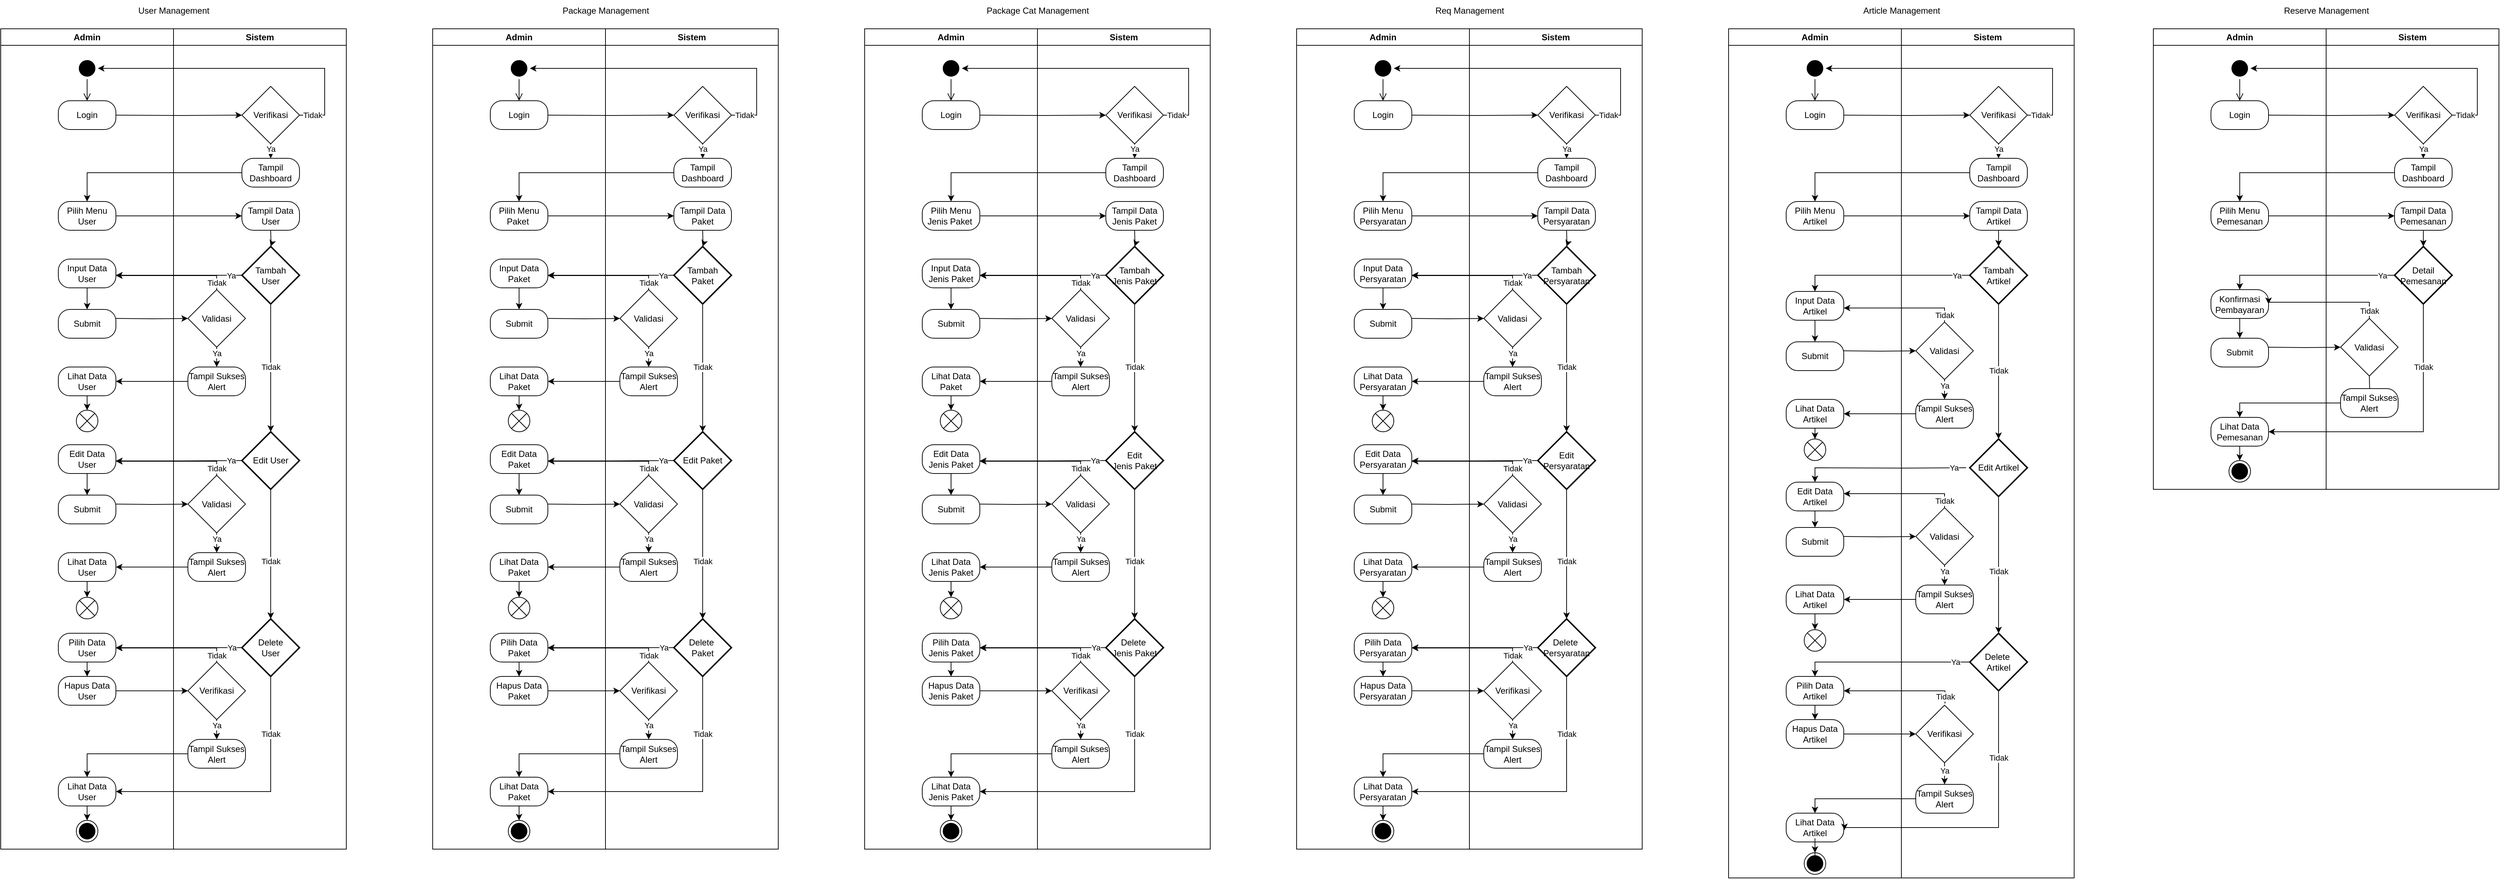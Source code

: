 <mxfile version="21.3.5" type="github">
  <diagram name="Page-1" id="Gzs8lpX1u0B0sLz5hb0p">
    <mxGraphModel dx="1173" dy="546" grid="1" gridSize="10" guides="1" tooltips="1" connect="1" arrows="1" fold="1" page="1" pageScale="1" pageWidth="850" pageHeight="1100" math="0" shadow="0">
      <root>
        <mxCell id="0" />
        <mxCell id="1" parent="0" />
        <mxCell id="qzGoDsKb63InBdpTaLtd-1" value="Admin" style="swimlane;whiteSpace=wrap" parent="1" vertex="1">
          <mxGeometry x="40" y="120" width="240" height="1140" as="geometry" />
        </mxCell>
        <mxCell id="qzGoDsKb63InBdpTaLtd-2" value="" style="ellipse;shape=startState;fillColor=#000000;strokeColor=#000000;" parent="qzGoDsKb63InBdpTaLtd-1" vertex="1">
          <mxGeometry x="105" y="40" width="30" height="30" as="geometry" />
        </mxCell>
        <mxCell id="qzGoDsKb63InBdpTaLtd-3" value="" style="edgeStyle=elbowEdgeStyle;elbow=horizontal;verticalAlign=bottom;endArrow=open;endSize=8;strokeColor=#000000;endFill=1;rounded=0;entryX=0.5;entryY=0;entryDx=0;entryDy=0;entryPerimeter=0;" parent="qzGoDsKb63InBdpTaLtd-1" edge="1">
          <mxGeometry x="100" y="40" as="geometry">
            <mxPoint x="115" y="100" as="targetPoint" />
            <mxPoint x="114.714" y="100" as="sourcePoint" />
          </mxGeometry>
        </mxCell>
        <mxCell id="rQRDz4Iqr7Op0qweMpyO-223" value="" style="edgeStyle=elbowEdgeStyle;elbow=horizontal;verticalAlign=bottom;endArrow=open;endSize=8;strokeColor=#000000;endFill=1;rounded=0;entryX=0.5;entryY=0;entryDx=0;entryDy=0;entryPerimeter=0;" edge="1" parent="qzGoDsKb63InBdpTaLtd-1" source="qzGoDsKb63InBdpTaLtd-2">
          <mxGeometry x="100" y="40" as="geometry">
            <mxPoint x="120" y="100" as="targetPoint" />
            <mxPoint x="155" y="190" as="sourcePoint" />
          </mxGeometry>
        </mxCell>
        <mxCell id="rQRDz4Iqr7Op0qweMpyO-259" value="Login" style="rounded=1;whiteSpace=wrap;html=1;arcSize=40;fontColor=#000000;fillColor=#FFFFFF;strokeColor=#000000;" vertex="1" parent="qzGoDsKb63InBdpTaLtd-1">
          <mxGeometry x="80" y="100" width="80" height="40" as="geometry" />
        </mxCell>
        <mxCell id="rQRDz4Iqr7Op0qweMpyO-264" value="Pilih Menu User" style="rounded=1;whiteSpace=wrap;html=1;arcSize=40;fontColor=#000000;fillColor=#FFFFFF;strokeColor=#000000;" vertex="1" parent="qzGoDsKb63InBdpTaLtd-1">
          <mxGeometry x="80" y="240" width="80" height="40" as="geometry" />
        </mxCell>
        <mxCell id="rQRDz4Iqr7Op0qweMpyO-267" value="" style="edgeStyle=orthogonalEdgeStyle;rounded=0;orthogonalLoop=1;jettySize=auto;html=1;" edge="1" parent="qzGoDsKb63InBdpTaLtd-1" source="rQRDz4Iqr7Op0qweMpyO-265" target="rQRDz4Iqr7Op0qweMpyO-266">
          <mxGeometry relative="1" as="geometry" />
        </mxCell>
        <mxCell id="rQRDz4Iqr7Op0qweMpyO-265" value="Input Data User" style="rounded=1;whiteSpace=wrap;html=1;arcSize=40;fontColor=#000000;fillColor=#FFFFFF;strokeColor=#000000;" vertex="1" parent="qzGoDsKb63InBdpTaLtd-1">
          <mxGeometry x="80" y="320" width="80" height="40" as="geometry" />
        </mxCell>
        <mxCell id="rQRDz4Iqr7Op0qweMpyO-266" value="Submit" style="rounded=1;whiteSpace=wrap;html=1;arcSize=40;fontColor=#000000;fillColor=#FFFFFF;strokeColor=#000000;" vertex="1" parent="qzGoDsKb63InBdpTaLtd-1">
          <mxGeometry x="80" y="390" width="80" height="40" as="geometry" />
        </mxCell>
        <mxCell id="rQRDz4Iqr7Op0qweMpyO-303" value="" style="edgeStyle=orthogonalEdgeStyle;rounded=0;orthogonalLoop=1;jettySize=auto;html=1;" edge="1" parent="qzGoDsKb63InBdpTaLtd-1" source="rQRDz4Iqr7Op0qweMpyO-268" target="rQRDz4Iqr7Op0qweMpyO-299">
          <mxGeometry relative="1" as="geometry" />
        </mxCell>
        <mxCell id="rQRDz4Iqr7Op0qweMpyO-268" value="Lihat Data User" style="rounded=1;whiteSpace=wrap;html=1;arcSize=40;fontColor=#000000;fillColor=#FFFFFF;strokeColor=#000000;" vertex="1" parent="qzGoDsKb63InBdpTaLtd-1">
          <mxGeometry x="80" y="470" width="80" height="40" as="geometry" />
        </mxCell>
        <mxCell id="rQRDz4Iqr7Op0qweMpyO-286" value="" style="edgeStyle=orthogonalEdgeStyle;rounded=0;orthogonalLoop=1;jettySize=auto;html=1;" edge="1" source="rQRDz4Iqr7Op0qweMpyO-287" target="rQRDz4Iqr7Op0qweMpyO-288" parent="qzGoDsKb63InBdpTaLtd-1">
          <mxGeometry relative="1" as="geometry" />
        </mxCell>
        <mxCell id="rQRDz4Iqr7Op0qweMpyO-287" value="Edit Data User" style="rounded=1;whiteSpace=wrap;html=1;arcSize=40;fontColor=#000000;fillColor=#FFFFFF;strokeColor=#000000;" vertex="1" parent="qzGoDsKb63InBdpTaLtd-1">
          <mxGeometry x="80" y="578" width="80" height="40" as="geometry" />
        </mxCell>
        <mxCell id="rQRDz4Iqr7Op0qweMpyO-288" value="Submit" style="rounded=1;whiteSpace=wrap;html=1;arcSize=40;fontColor=#000000;fillColor=#FFFFFF;strokeColor=#000000;" vertex="1" parent="qzGoDsKb63InBdpTaLtd-1">
          <mxGeometry x="80" y="648" width="80" height="40" as="geometry" />
        </mxCell>
        <mxCell id="rQRDz4Iqr7Op0qweMpyO-289" value="Lihat Data User" style="rounded=1;whiteSpace=wrap;html=1;arcSize=40;fontColor=#000000;fillColor=#FFFFFF;strokeColor=#000000;" vertex="1" parent="qzGoDsKb63InBdpTaLtd-1">
          <mxGeometry x="80" y="728" width="80" height="40" as="geometry" />
        </mxCell>
        <mxCell id="rQRDz4Iqr7Op0qweMpyO-302" value="" style="group" vertex="1" connectable="0" parent="qzGoDsKb63InBdpTaLtd-1">
          <mxGeometry x="105" y="530" width="30" height="30" as="geometry" />
        </mxCell>
        <mxCell id="rQRDz4Iqr7Op0qweMpyO-299" value="" style="ellipse;whiteSpace=wrap;html=1;aspect=fixed;" vertex="1" parent="rQRDz4Iqr7Op0qweMpyO-302">
          <mxGeometry width="30" height="30" as="geometry" />
        </mxCell>
        <mxCell id="rQRDz4Iqr7Op0qweMpyO-300" value="" style="endArrow=none;html=1;rounded=0;exitX=0;exitY=1;exitDx=0;exitDy=0;entryX=1;entryY=0;entryDx=0;entryDy=0;" edge="1" parent="rQRDz4Iqr7Op0qweMpyO-302" source="rQRDz4Iqr7Op0qweMpyO-299" target="rQRDz4Iqr7Op0qweMpyO-299">
          <mxGeometry width="50" height="50" relative="1" as="geometry">
            <mxPoint x="20" y="60" as="sourcePoint" />
            <mxPoint x="70" y="10" as="targetPoint" />
          </mxGeometry>
        </mxCell>
        <mxCell id="rQRDz4Iqr7Op0qweMpyO-301" value="" style="endArrow=none;html=1;rounded=0;exitX=0;exitY=0;exitDx=0;exitDy=0;entryX=1;entryY=1;entryDx=0;entryDy=0;" edge="1" parent="rQRDz4Iqr7Op0qweMpyO-302" source="rQRDz4Iqr7Op0qweMpyO-299" target="rQRDz4Iqr7Op0qweMpyO-299">
          <mxGeometry width="50" height="50" relative="1" as="geometry">
            <mxPoint x="22" y="78" as="sourcePoint" />
            <mxPoint x="78" y="22" as="targetPoint" />
          </mxGeometry>
        </mxCell>
        <mxCell id="rQRDz4Iqr7Op0qweMpyO-318" value="Lihat Data User" style="rounded=1;whiteSpace=wrap;html=1;arcSize=40;fontColor=#000000;fillColor=#FFFFFF;strokeColor=#000000;" vertex="1" parent="qzGoDsKb63InBdpTaLtd-1">
          <mxGeometry x="80" y="1040" width="80" height="40" as="geometry" />
        </mxCell>
        <mxCell id="qzGoDsKb63InBdpTaLtd-10" value="Sistem" style="swimlane;whiteSpace=wrap;startSize=23;" parent="1" vertex="1">
          <mxGeometry x="280" y="120" width="240" height="1140" as="geometry" />
        </mxCell>
        <mxCell id="qzGoDsKb63InBdpTaLtd-26" value="Ya" style="edgeStyle=orthogonalEdgeStyle;rounded=0;orthogonalLoop=1;jettySize=auto;html=1;entryX=0.5;entryY=0;entryDx=0;entryDy=0;exitX=0.5;exitY=1;exitDx=0;exitDy=0;" parent="qzGoDsKb63InBdpTaLtd-10" source="rQRDz4Iqr7Op0qweMpyO-227" edge="1">
          <mxGeometry x="-0.333" relative="1" as="geometry">
            <mxPoint x="135" y="180" as="targetPoint" />
            <mxPoint as="offset" />
            <mxPoint x="130.0" y="155" as="sourcePoint" />
          </mxGeometry>
        </mxCell>
        <mxCell id="qzGoDsKb63InBdpTaLtd-40" value="Tidak" style="edgeStyle=orthogonalEdgeStyle;rounded=0;orthogonalLoop=1;jettySize=auto;html=1;entryX=0.5;entryY=0;entryDx=0;entryDy=0;entryPerimeter=0;" parent="qzGoDsKb63InBdpTaLtd-10" source="qzGoDsKb63InBdpTaLtd-34" target="rQRDz4Iqr7Op0qweMpyO-246" edge="1">
          <mxGeometry x="-0.018" relative="1" as="geometry">
            <mxPoint x="135" y="480" as="targetPoint" />
            <mxPoint as="offset" />
          </mxGeometry>
        </mxCell>
        <mxCell id="qzGoDsKb63InBdpTaLtd-34" value="Tambah &lt;br&gt;User" style="strokeWidth=2;html=1;shape=mxgraph.flowchart.decision;whiteSpace=wrap;" parent="qzGoDsKb63InBdpTaLtd-10" vertex="1">
          <mxGeometry x="95" y="302.5" width="80" height="80" as="geometry" />
        </mxCell>
        <mxCell id="rQRDz4Iqr7Op0qweMpyO-228" value="" style="edgeStyle=orthogonalEdgeStyle;rounded=0;orthogonalLoop=1;jettySize=auto;html=1;" edge="1" parent="qzGoDsKb63InBdpTaLtd-10" target="qzGoDsKb63InBdpTaLtd-34">
          <mxGeometry relative="1" as="geometry">
            <mxPoint x="135.0" y="280" as="sourcePoint" />
          </mxGeometry>
        </mxCell>
        <mxCell id="rQRDz4Iqr7Op0qweMpyO-227" value="Verifikasi" style="rhombus;whiteSpace=wrap;html=1;" vertex="1" parent="qzGoDsKb63InBdpTaLtd-10">
          <mxGeometry x="95" y="80" width="80" height="80" as="geometry" />
        </mxCell>
        <mxCell id="rQRDz4Iqr7Op0qweMpyO-271" value="" style="edgeStyle=orthogonalEdgeStyle;rounded=0;orthogonalLoop=1;jettySize=auto;html=1;" edge="1" parent="qzGoDsKb63InBdpTaLtd-10" source="rQRDz4Iqr7Op0qweMpyO-230" target="rQRDz4Iqr7Op0qweMpyO-269">
          <mxGeometry relative="1" as="geometry" />
        </mxCell>
        <mxCell id="rQRDz4Iqr7Op0qweMpyO-273" value="Ya" style="edgeLabel;html=1;align=center;verticalAlign=middle;resizable=0;points=[];" vertex="1" connectable="0" parent="rQRDz4Iqr7Op0qweMpyO-271">
          <mxGeometry x="0.591" relative="1" as="geometry">
            <mxPoint y="-9" as="offset" />
          </mxGeometry>
        </mxCell>
        <mxCell id="rQRDz4Iqr7Op0qweMpyO-230" value="Validasi" style="rhombus;whiteSpace=wrap;html=1;" vertex="1" parent="qzGoDsKb63InBdpTaLtd-10">
          <mxGeometry x="20" y="362.5" width="80" height="80" as="geometry" />
        </mxCell>
        <mxCell id="rQRDz4Iqr7Op0qweMpyO-246" value="Edit User" style="strokeWidth=2;html=1;shape=mxgraph.flowchart.decision;whiteSpace=wrap;" vertex="1" parent="qzGoDsKb63InBdpTaLtd-10">
          <mxGeometry x="95" y="560" width="80" height="80" as="geometry" />
        </mxCell>
        <mxCell id="rQRDz4Iqr7Op0qweMpyO-262" value="Tampil Dashboard" style="rounded=1;whiteSpace=wrap;html=1;arcSize=40;fontColor=#000000;fillColor=#FFFFFF;strokeColor=#000000;" vertex="1" parent="qzGoDsKb63InBdpTaLtd-10">
          <mxGeometry x="95" y="180" width="80" height="40" as="geometry" />
        </mxCell>
        <mxCell id="rQRDz4Iqr7Op0qweMpyO-263" value="Tampil Data User" style="rounded=1;whiteSpace=wrap;html=1;arcSize=40;fontColor=#000000;fillColor=#FFFFFF;strokeColor=#000000;" vertex="1" parent="qzGoDsKb63InBdpTaLtd-10">
          <mxGeometry x="95" y="240" width="80" height="40" as="geometry" />
        </mxCell>
        <mxCell id="rQRDz4Iqr7Op0qweMpyO-269" value="Tampil Sukses Alert" style="rounded=1;whiteSpace=wrap;html=1;arcSize=40;fontColor=#000000;fillColor=#FFFFFF;strokeColor=#000000;" vertex="1" parent="qzGoDsKb63InBdpTaLtd-10">
          <mxGeometry x="20" y="470" width="80" height="40" as="geometry" />
        </mxCell>
        <mxCell id="rQRDz4Iqr7Op0qweMpyO-290" value="" style="edgeStyle=orthogonalEdgeStyle;rounded=0;orthogonalLoop=1;jettySize=auto;html=1;" edge="1" source="rQRDz4Iqr7Op0qweMpyO-292" target="rQRDz4Iqr7Op0qweMpyO-293" parent="qzGoDsKb63InBdpTaLtd-10">
          <mxGeometry relative="1" as="geometry" />
        </mxCell>
        <mxCell id="rQRDz4Iqr7Op0qweMpyO-291" value="Ya" style="edgeLabel;html=1;align=center;verticalAlign=middle;resizable=0;points=[];" vertex="1" connectable="0" parent="rQRDz4Iqr7Op0qweMpyO-290">
          <mxGeometry x="0.591" relative="1" as="geometry">
            <mxPoint y="-9" as="offset" />
          </mxGeometry>
        </mxCell>
        <mxCell id="rQRDz4Iqr7Op0qweMpyO-292" value="Validasi" style="rhombus;whiteSpace=wrap;html=1;" vertex="1" parent="qzGoDsKb63InBdpTaLtd-10">
          <mxGeometry x="20" y="620.5" width="80" height="80" as="geometry" />
        </mxCell>
        <mxCell id="rQRDz4Iqr7Op0qweMpyO-293" value="Tampil Sukses Alert" style="rounded=1;whiteSpace=wrap;html=1;arcSize=40;fontColor=#000000;fillColor=#FFFFFF;strokeColor=#000000;" vertex="1" parent="qzGoDsKb63InBdpTaLtd-10">
          <mxGeometry x="20" y="728" width="80" height="40" as="geometry" />
        </mxCell>
        <mxCell id="qzGoDsKb63InBdpTaLtd-18" style="edgeStyle=orthogonalEdgeStyle;rounded=0;orthogonalLoop=1;jettySize=auto;html=1;entryX=0;entryY=0.5;entryDx=0;entryDy=0;exitX=1;exitY=0.5;exitDx=0;exitDy=0;" parent="1" target="rQRDz4Iqr7Op0qweMpyO-227" edge="1">
          <mxGeometry relative="1" as="geometry">
            <mxPoint x="200" y="240" as="sourcePoint" />
            <mxPoint x="360" y="230" as="targetPoint" />
          </mxGeometry>
        </mxCell>
        <mxCell id="qzGoDsKb63InBdpTaLtd-28" style="edgeStyle=orthogonalEdgeStyle;rounded=0;orthogonalLoop=1;jettySize=auto;html=1;entryX=0.5;entryY=0;entryDx=0;entryDy=0;exitX=0;exitY=0.5;exitDx=0;exitDy=0;" parent="1" edge="1">
          <mxGeometry relative="1" as="geometry">
            <mxPoint x="375" y="320" as="sourcePoint" />
            <mxPoint x="160" y="360" as="targetPoint" />
            <Array as="points">
              <mxPoint x="360" y="320" />
              <mxPoint x="160" y="320" />
            </Array>
          </mxGeometry>
        </mxCell>
        <mxCell id="qzGoDsKb63InBdpTaLtd-99" value="User Management" style="text;html=1;align=center;verticalAlign=middle;resizable=0;points=[];autosize=1;strokeColor=none;fillColor=none;" parent="1" vertex="1">
          <mxGeometry x="220" y="80" width="120" height="30" as="geometry" />
        </mxCell>
        <mxCell id="rQRDz4Iqr7Op0qweMpyO-215" style="edgeStyle=orthogonalEdgeStyle;rounded=0;orthogonalLoop=1;jettySize=auto;html=1;entryX=0;entryY=0.5;entryDx=0;entryDy=0;" edge="1" parent="1">
          <mxGeometry relative="1" as="geometry">
            <mxPoint x="200" y="380.0" as="sourcePoint" />
            <mxPoint x="375" y="380" as="targetPoint" />
          </mxGeometry>
        </mxCell>
        <mxCell id="qzGoDsKb63InBdpTaLtd-12" value="" style="ellipse;shape=endState;fillColor=#000000;strokeColor=#000000;" parent="1" vertex="1">
          <mxGeometry x="145" y="1220" width="30" height="30" as="geometry" />
        </mxCell>
        <mxCell id="qzGoDsKb63InBdpTaLtd-21" value="" style="endArrow=classic;html=1;rounded=0;entryX=1;entryY=0.5;entryDx=0;entryDy=0;exitX=1;exitY=0.5;exitDx=0;exitDy=0;" parent="1" target="qzGoDsKb63InBdpTaLtd-2" edge="1" source="rQRDz4Iqr7Op0qweMpyO-227">
          <mxGeometry relative="1" as="geometry">
            <mxPoint x="460" y="240" as="sourcePoint" />
            <mxPoint x="590" y="322" as="targetPoint" />
            <Array as="points">
              <mxPoint x="490" y="240" />
              <mxPoint x="490" y="175" />
            </Array>
          </mxGeometry>
        </mxCell>
        <mxCell id="qzGoDsKb63InBdpTaLtd-22" value="Tidak" style="edgeLabel;resizable=0;html=1;align=center;verticalAlign=middle;" parent="qzGoDsKb63InBdpTaLtd-21" connectable="0" vertex="1">
          <mxGeometry relative="1" as="geometry">
            <mxPoint x="90" y="65" as="offset" />
          </mxGeometry>
        </mxCell>
        <mxCell id="rQRDz4Iqr7Op0qweMpyO-225" style="edgeStyle=orthogonalEdgeStyle;rounded=0;orthogonalLoop=1;jettySize=auto;html=1;entryX=1;entryY=0.5;entryDx=0;entryDy=0;" edge="1" parent="1" source="qzGoDsKb63InBdpTaLtd-34">
          <mxGeometry relative="1" as="geometry">
            <mxPoint x="200" y="462.5" as="targetPoint" />
          </mxGeometry>
        </mxCell>
        <mxCell id="rQRDz4Iqr7Op0qweMpyO-240" value="Ya" style="edgeLabel;html=1;align=center;verticalAlign=middle;resizable=0;points=[];" vertex="1" connectable="0" parent="rQRDz4Iqr7Op0qweMpyO-225">
          <mxGeometry x="-0.909" y="-1" relative="1" as="geometry">
            <mxPoint x="-7" y="1" as="offset" />
          </mxGeometry>
        </mxCell>
        <mxCell id="rQRDz4Iqr7Op0qweMpyO-232" value="" style="edgeStyle=orthogonalEdgeStyle;rounded=0;orthogonalLoop=1;jettySize=auto;html=1;" edge="1" parent="1" target="rQRDz4Iqr7Op0qweMpyO-230">
          <mxGeometry relative="1" as="geometry">
            <mxPoint x="200" y="522.5" as="sourcePoint" />
          </mxGeometry>
        </mxCell>
        <mxCell id="rQRDz4Iqr7Op0qweMpyO-237" value="Tidak" style="edgeStyle=orthogonalEdgeStyle;rounded=0;orthogonalLoop=1;jettySize=auto;html=1;endArrow=classic;endFill=1;strokeColor=default;endSize=6;startSize=6;jumpSize=6;entryX=1;entryY=0.5;entryDx=0;entryDy=0;" edge="1" parent="1" source="rQRDz4Iqr7Op0qweMpyO-230">
          <mxGeometry x="-0.873" relative="1" as="geometry">
            <mxPoint x="200" y="462.5" as="targetPoint" />
            <Array as="points">
              <mxPoint x="340" y="463" />
              <mxPoint x="200" y="463" />
            </Array>
            <mxPoint as="offset" />
          </mxGeometry>
        </mxCell>
        <mxCell id="rQRDz4Iqr7Op0qweMpyO-244" value="" style="edgeStyle=orthogonalEdgeStyle;rounded=0;orthogonalLoop=1;jettySize=auto;html=1;exitX=0;exitY=0.5;exitDx=0;exitDy=0;entryX=1;entryY=0.5;entryDx=0;entryDy=0;" edge="1" parent="1" source="rQRDz4Iqr7Op0qweMpyO-269" target="rQRDz4Iqr7Op0qweMpyO-268">
          <mxGeometry relative="1" as="geometry">
            <mxPoint x="300" y="600.0" as="sourcePoint" />
            <mxPoint x="200" y="600" as="targetPoint" />
          </mxGeometry>
        </mxCell>
        <mxCell id="rQRDz4Iqr7Op0qweMpyO-294" style="edgeStyle=orthogonalEdgeStyle;rounded=0;orthogonalLoop=1;jettySize=auto;html=1;entryX=1;entryY=0.5;entryDx=0;entryDy=0;" edge="1" parent="1">
          <mxGeometry relative="1" as="geometry">
            <mxPoint x="375" y="720" as="sourcePoint" />
            <mxPoint x="200" y="720.5" as="targetPoint" />
          </mxGeometry>
        </mxCell>
        <mxCell id="rQRDz4Iqr7Op0qweMpyO-295" value="Ya" style="edgeLabel;html=1;align=center;verticalAlign=middle;resizable=0;points=[];" vertex="1" connectable="0" parent="rQRDz4Iqr7Op0qweMpyO-294">
          <mxGeometry x="-0.909" y="-1" relative="1" as="geometry">
            <mxPoint x="-7" y="1" as="offset" />
          </mxGeometry>
        </mxCell>
        <mxCell id="rQRDz4Iqr7Op0qweMpyO-296" value="" style="edgeStyle=orthogonalEdgeStyle;rounded=0;orthogonalLoop=1;jettySize=auto;html=1;" edge="1" target="rQRDz4Iqr7Op0qweMpyO-292" parent="1">
          <mxGeometry relative="1" as="geometry">
            <mxPoint x="200" y="780.5" as="sourcePoint" />
          </mxGeometry>
        </mxCell>
        <mxCell id="rQRDz4Iqr7Op0qweMpyO-297" value="Tidak" style="edgeStyle=orthogonalEdgeStyle;rounded=0;orthogonalLoop=1;jettySize=auto;html=1;endArrow=classic;endFill=1;strokeColor=default;endSize=6;startSize=6;jumpSize=6;entryX=1;entryY=0.5;entryDx=0;entryDy=0;" edge="1" source="rQRDz4Iqr7Op0qweMpyO-292" parent="1">
          <mxGeometry x="-0.873" relative="1" as="geometry">
            <mxPoint x="200" y="720.5" as="targetPoint" />
            <Array as="points">
              <mxPoint x="340" y="721" />
              <mxPoint x="200" y="721" />
            </Array>
            <mxPoint as="offset" />
          </mxGeometry>
        </mxCell>
        <mxCell id="rQRDz4Iqr7Op0qweMpyO-298" value="" style="edgeStyle=orthogonalEdgeStyle;rounded=0;orthogonalLoop=1;jettySize=auto;html=1;exitX=0;exitY=0.5;exitDx=0;exitDy=0;entryX=1;entryY=0.5;entryDx=0;entryDy=0;" edge="1" source="rQRDz4Iqr7Op0qweMpyO-293" target="rQRDz4Iqr7Op0qweMpyO-289" parent="1">
          <mxGeometry relative="1" as="geometry">
            <mxPoint x="300" y="858.0" as="sourcePoint" />
            <mxPoint x="200" y="858" as="targetPoint" />
          </mxGeometry>
        </mxCell>
        <mxCell id="rQRDz4Iqr7Op0qweMpyO-304" value="" style="group" vertex="1" connectable="0" parent="1">
          <mxGeometry x="145" y="910" width="30" height="30" as="geometry" />
        </mxCell>
        <mxCell id="rQRDz4Iqr7Op0qweMpyO-305" value="" style="ellipse;whiteSpace=wrap;html=1;aspect=fixed;" vertex="1" parent="rQRDz4Iqr7Op0qweMpyO-304">
          <mxGeometry width="30" height="30" as="geometry" />
        </mxCell>
        <mxCell id="rQRDz4Iqr7Op0qweMpyO-306" value="" style="endArrow=none;html=1;rounded=0;exitX=0;exitY=1;exitDx=0;exitDy=0;entryX=1;entryY=0;entryDx=0;entryDy=0;" edge="1" parent="rQRDz4Iqr7Op0qweMpyO-304" source="rQRDz4Iqr7Op0qweMpyO-305" target="rQRDz4Iqr7Op0qweMpyO-305">
          <mxGeometry width="50" height="50" relative="1" as="geometry">
            <mxPoint x="20" y="60" as="sourcePoint" />
            <mxPoint x="70" y="10" as="targetPoint" />
          </mxGeometry>
        </mxCell>
        <mxCell id="rQRDz4Iqr7Op0qweMpyO-307" value="" style="endArrow=none;html=1;rounded=0;exitX=0;exitY=0;exitDx=0;exitDy=0;entryX=1;entryY=1;entryDx=0;entryDy=0;" edge="1" parent="rQRDz4Iqr7Op0qweMpyO-304" source="rQRDz4Iqr7Op0qweMpyO-305" target="rQRDz4Iqr7Op0qweMpyO-305">
          <mxGeometry width="50" height="50" relative="1" as="geometry">
            <mxPoint x="22" y="78" as="sourcePoint" />
            <mxPoint x="78" y="22" as="targetPoint" />
          </mxGeometry>
        </mxCell>
        <mxCell id="rQRDz4Iqr7Op0qweMpyO-308" value="" style="edgeStyle=orthogonalEdgeStyle;rounded=0;orthogonalLoop=1;jettySize=auto;html=1;" edge="1" parent="1" source="rQRDz4Iqr7Op0qweMpyO-289" target="rQRDz4Iqr7Op0qweMpyO-305">
          <mxGeometry relative="1" as="geometry" />
        </mxCell>
        <mxCell id="rQRDz4Iqr7Op0qweMpyO-312" style="edgeStyle=orthogonalEdgeStyle;rounded=0;orthogonalLoop=1;jettySize=auto;html=1;entryX=1;entryY=0.5;entryDx=0;entryDy=0;" edge="1" parent="1" source="rQRDz4Iqr7Op0qweMpyO-310" target="rQRDz4Iqr7Op0qweMpyO-311">
          <mxGeometry relative="1" as="geometry" />
        </mxCell>
        <mxCell id="rQRDz4Iqr7Op0qweMpyO-332" value="Ya" style="edgeLabel;html=1;align=center;verticalAlign=middle;resizable=0;points=[];" vertex="1" connectable="0" parent="rQRDz4Iqr7Op0qweMpyO-312">
          <mxGeometry x="-0.809" y="1" relative="1" as="geometry">
            <mxPoint x="2" y="-1" as="offset" />
          </mxGeometry>
        </mxCell>
        <mxCell id="rQRDz4Iqr7Op0qweMpyO-331" value="" style="edgeStyle=orthogonalEdgeStyle;rounded=0;orthogonalLoop=1;jettySize=auto;html=1;" edge="1" parent="1" source="rQRDz4Iqr7Op0qweMpyO-310">
          <mxGeometry relative="1" as="geometry">
            <mxPoint x="200" y="1180" as="targetPoint" />
            <Array as="points">
              <mxPoint x="415" y="1180" />
            </Array>
          </mxGeometry>
        </mxCell>
        <mxCell id="rQRDz4Iqr7Op0qweMpyO-333" value="Tidak" style="edgeLabel;html=1;align=center;verticalAlign=middle;resizable=0;points=[];" vertex="1" connectable="0" parent="rQRDz4Iqr7Op0qweMpyO-331">
          <mxGeometry x="-0.196" y="2" relative="1" as="geometry">
            <mxPoint x="-2" y="-71" as="offset" />
          </mxGeometry>
        </mxCell>
        <mxCell id="rQRDz4Iqr7Op0qweMpyO-310" value="Delete &lt;br&gt;User" style="strokeWidth=2;html=1;shape=mxgraph.flowchart.decision;whiteSpace=wrap;" vertex="1" parent="1">
          <mxGeometry x="375" y="940" width="80" height="80" as="geometry" />
        </mxCell>
        <mxCell id="rQRDz4Iqr7Op0qweMpyO-316" value="" style="edgeStyle=orthogonalEdgeStyle;rounded=0;orthogonalLoop=1;jettySize=auto;html=1;" edge="1" parent="1" source="rQRDz4Iqr7Op0qweMpyO-311" target="rQRDz4Iqr7Op0qweMpyO-315">
          <mxGeometry relative="1" as="geometry" />
        </mxCell>
        <mxCell id="rQRDz4Iqr7Op0qweMpyO-311" value="Pilih Data User" style="rounded=1;whiteSpace=wrap;html=1;arcSize=40;fontColor=#000000;fillColor=#FFFFFF;strokeColor=#000000;" vertex="1" parent="1">
          <mxGeometry x="120" y="960" width="80" height="40" as="geometry" />
        </mxCell>
        <mxCell id="rQRDz4Iqr7Op0qweMpyO-313" value="" style="edgeStyle=orthogonalEdgeStyle;rounded=0;orthogonalLoop=1;jettySize=auto;html=1;entryX=0.5;entryY=0;entryDx=0;entryDy=0;entryPerimeter=0;" edge="1" parent="1" source="rQRDz4Iqr7Op0qweMpyO-246" target="rQRDz4Iqr7Op0qweMpyO-310">
          <mxGeometry relative="1" as="geometry" />
        </mxCell>
        <mxCell id="rQRDz4Iqr7Op0qweMpyO-314" value="Tidak" style="edgeLabel;html=1;align=center;verticalAlign=middle;resizable=0;points=[];" vertex="1" connectable="0" parent="rQRDz4Iqr7Op0qweMpyO-313">
          <mxGeometry x="-0.201" y="-1" relative="1" as="geometry">
            <mxPoint x="1" y="28" as="offset" />
          </mxGeometry>
        </mxCell>
        <mxCell id="rQRDz4Iqr7Op0qweMpyO-315" value="Hapus Data User" style="rounded=1;whiteSpace=wrap;html=1;arcSize=40;fontColor=#000000;fillColor=#FFFFFF;strokeColor=#000000;" vertex="1" parent="1">
          <mxGeometry x="120" y="1020" width="80" height="40" as="geometry" />
        </mxCell>
        <mxCell id="rQRDz4Iqr7Op0qweMpyO-319" value="" style="edgeStyle=orthogonalEdgeStyle;rounded=0;orthogonalLoop=1;jettySize=auto;html=1;" edge="1" source="rQRDz4Iqr7Op0qweMpyO-329" target="rQRDz4Iqr7Op0qweMpyO-321" parent="1">
          <mxGeometry relative="1" as="geometry" />
        </mxCell>
        <mxCell id="rQRDz4Iqr7Op0qweMpyO-320" value="Ya" style="edgeLabel;html=1;align=center;verticalAlign=middle;resizable=0;points=[];" vertex="1" connectable="0" parent="rQRDz4Iqr7Op0qweMpyO-319">
          <mxGeometry x="0.591" relative="1" as="geometry">
            <mxPoint y="-9" as="offset" />
          </mxGeometry>
        </mxCell>
        <mxCell id="rQRDz4Iqr7Op0qweMpyO-321" value="Tampil Sukses Alert" style="rounded=1;whiteSpace=wrap;html=1;arcSize=40;fontColor=#000000;fillColor=#FFFFFF;strokeColor=#000000;" vertex="1" parent="1">
          <mxGeometry x="300" y="1107.5" width="80" height="40" as="geometry" />
        </mxCell>
        <mxCell id="rQRDz4Iqr7Op0qweMpyO-322" value="" style="edgeStyle=orthogonalEdgeStyle;rounded=0;orthogonalLoop=1;jettySize=auto;html=1;exitX=1;exitY=0.5;exitDx=0;exitDy=0;" edge="1" target="rQRDz4Iqr7Op0qweMpyO-329" parent="1" source="rQRDz4Iqr7Op0qweMpyO-315">
          <mxGeometry relative="1" as="geometry">
            <mxPoint x="200" y="1060" as="sourcePoint" />
          </mxGeometry>
        </mxCell>
        <mxCell id="rQRDz4Iqr7Op0qweMpyO-323" value="" style="edgeStyle=orthogonalEdgeStyle;rounded=0;orthogonalLoop=1;jettySize=auto;html=1;exitX=0;exitY=0.5;exitDx=0;exitDy=0;entryX=0.5;entryY=0;entryDx=0;entryDy=0;" edge="1" source="rQRDz4Iqr7Op0qweMpyO-321" target="rQRDz4Iqr7Op0qweMpyO-318" parent="1">
          <mxGeometry relative="1" as="geometry">
            <mxPoint x="300" y="1137.5" as="sourcePoint" />
            <mxPoint x="200" y="1137.5" as="targetPoint" />
          </mxGeometry>
        </mxCell>
        <mxCell id="rQRDz4Iqr7Op0qweMpyO-329" value="Verifikasi" style="rhombus;whiteSpace=wrap;html=1;" vertex="1" parent="1">
          <mxGeometry x="300" y="1000" width="80" height="80" as="geometry" />
        </mxCell>
        <mxCell id="rQRDz4Iqr7Op0qweMpyO-330" value="Tidak" style="edgeStyle=orthogonalEdgeStyle;rounded=0;orthogonalLoop=1;jettySize=auto;html=1;endArrow=classic;endFill=1;strokeColor=default;endSize=6;startSize=6;jumpSize=6;entryX=1;entryY=0.5;entryDx=0;entryDy=0;" edge="1" parent="1">
          <mxGeometry x="-0.873" relative="1" as="geometry">
            <mxPoint x="200" y="980" as="targetPoint" />
            <mxPoint x="340" y="1000.5" as="sourcePoint" />
            <Array as="points">
              <mxPoint x="340" y="980.5" />
              <mxPoint x="200" y="980.5" />
            </Array>
            <mxPoint as="offset" />
          </mxGeometry>
        </mxCell>
        <mxCell id="rQRDz4Iqr7Op0qweMpyO-334" value="" style="edgeStyle=orthogonalEdgeStyle;rounded=0;orthogonalLoop=1;jettySize=auto;html=1;" edge="1" parent="1" source="rQRDz4Iqr7Op0qweMpyO-318" target="qzGoDsKb63InBdpTaLtd-12">
          <mxGeometry relative="1" as="geometry" />
        </mxCell>
        <mxCell id="rQRDz4Iqr7Op0qweMpyO-335" value="Admin" style="swimlane;whiteSpace=wrap" vertex="1" parent="1">
          <mxGeometry x="640" y="120" width="240" height="1140" as="geometry" />
        </mxCell>
        <mxCell id="rQRDz4Iqr7Op0qweMpyO-336" value="" style="ellipse;shape=startState;fillColor=#000000;strokeColor=#000000;" vertex="1" parent="rQRDz4Iqr7Op0qweMpyO-335">
          <mxGeometry x="105" y="40" width="30" height="30" as="geometry" />
        </mxCell>
        <mxCell id="rQRDz4Iqr7Op0qweMpyO-337" value="" style="edgeStyle=elbowEdgeStyle;elbow=horizontal;verticalAlign=bottom;endArrow=open;endSize=8;strokeColor=#000000;endFill=1;rounded=0;entryX=0.5;entryY=0;entryDx=0;entryDy=0;entryPerimeter=0;" edge="1" parent="rQRDz4Iqr7Op0qweMpyO-335">
          <mxGeometry x="100" y="40" as="geometry">
            <mxPoint x="115" y="100" as="targetPoint" />
            <mxPoint x="114.714" y="100" as="sourcePoint" />
          </mxGeometry>
        </mxCell>
        <mxCell id="rQRDz4Iqr7Op0qweMpyO-338" value="" style="edgeStyle=elbowEdgeStyle;elbow=horizontal;verticalAlign=bottom;endArrow=open;endSize=8;strokeColor=#000000;endFill=1;rounded=0;entryX=0.5;entryY=0;entryDx=0;entryDy=0;entryPerimeter=0;" edge="1" parent="rQRDz4Iqr7Op0qweMpyO-335" source="rQRDz4Iqr7Op0qweMpyO-336">
          <mxGeometry x="100" y="40" as="geometry">
            <mxPoint x="120" y="100" as="targetPoint" />
            <mxPoint x="155" y="190" as="sourcePoint" />
          </mxGeometry>
        </mxCell>
        <mxCell id="rQRDz4Iqr7Op0qweMpyO-339" value="Login" style="rounded=1;whiteSpace=wrap;html=1;arcSize=40;fontColor=#000000;fillColor=#FFFFFF;strokeColor=#000000;" vertex="1" parent="rQRDz4Iqr7Op0qweMpyO-335">
          <mxGeometry x="80" y="100" width="80" height="40" as="geometry" />
        </mxCell>
        <mxCell id="rQRDz4Iqr7Op0qweMpyO-340" value="Pilih Menu Paket&amp;nbsp;" style="rounded=1;whiteSpace=wrap;html=1;arcSize=40;fontColor=#000000;fillColor=#FFFFFF;strokeColor=#000000;" vertex="1" parent="rQRDz4Iqr7Op0qweMpyO-335">
          <mxGeometry x="80" y="240" width="80" height="40" as="geometry" />
        </mxCell>
        <mxCell id="rQRDz4Iqr7Op0qweMpyO-341" value="" style="edgeStyle=orthogonalEdgeStyle;rounded=0;orthogonalLoop=1;jettySize=auto;html=1;" edge="1" parent="rQRDz4Iqr7Op0qweMpyO-335" source="rQRDz4Iqr7Op0qweMpyO-342" target="rQRDz4Iqr7Op0qweMpyO-343">
          <mxGeometry relative="1" as="geometry" />
        </mxCell>
        <mxCell id="rQRDz4Iqr7Op0qweMpyO-342" value="Input Data Paket" style="rounded=1;whiteSpace=wrap;html=1;arcSize=40;fontColor=#000000;fillColor=#FFFFFF;strokeColor=#000000;" vertex="1" parent="rQRDz4Iqr7Op0qweMpyO-335">
          <mxGeometry x="80" y="320" width="80" height="40" as="geometry" />
        </mxCell>
        <mxCell id="rQRDz4Iqr7Op0qweMpyO-343" value="Submit" style="rounded=1;whiteSpace=wrap;html=1;arcSize=40;fontColor=#000000;fillColor=#FFFFFF;strokeColor=#000000;" vertex="1" parent="rQRDz4Iqr7Op0qweMpyO-335">
          <mxGeometry x="80" y="390" width="80" height="40" as="geometry" />
        </mxCell>
        <mxCell id="rQRDz4Iqr7Op0qweMpyO-344" value="" style="edgeStyle=orthogonalEdgeStyle;rounded=0;orthogonalLoop=1;jettySize=auto;html=1;" edge="1" parent="rQRDz4Iqr7Op0qweMpyO-335" source="rQRDz4Iqr7Op0qweMpyO-345" target="rQRDz4Iqr7Op0qweMpyO-351">
          <mxGeometry relative="1" as="geometry" />
        </mxCell>
        <mxCell id="rQRDz4Iqr7Op0qweMpyO-345" value="Lihat Data Paket" style="rounded=1;whiteSpace=wrap;html=1;arcSize=40;fontColor=#000000;fillColor=#FFFFFF;strokeColor=#000000;" vertex="1" parent="rQRDz4Iqr7Op0qweMpyO-335">
          <mxGeometry x="80" y="470" width="80" height="40" as="geometry" />
        </mxCell>
        <mxCell id="rQRDz4Iqr7Op0qweMpyO-346" value="" style="edgeStyle=orthogonalEdgeStyle;rounded=0;orthogonalLoop=1;jettySize=auto;html=1;" edge="1" parent="rQRDz4Iqr7Op0qweMpyO-335" source="rQRDz4Iqr7Op0qweMpyO-347" target="rQRDz4Iqr7Op0qweMpyO-348">
          <mxGeometry relative="1" as="geometry" />
        </mxCell>
        <mxCell id="rQRDz4Iqr7Op0qweMpyO-347" value="Edit Data Paket" style="rounded=1;whiteSpace=wrap;html=1;arcSize=40;fontColor=#000000;fillColor=#FFFFFF;strokeColor=#000000;" vertex="1" parent="rQRDz4Iqr7Op0qweMpyO-335">
          <mxGeometry x="80" y="578" width="80" height="40" as="geometry" />
        </mxCell>
        <mxCell id="rQRDz4Iqr7Op0qweMpyO-348" value="Submit" style="rounded=1;whiteSpace=wrap;html=1;arcSize=40;fontColor=#000000;fillColor=#FFFFFF;strokeColor=#000000;" vertex="1" parent="rQRDz4Iqr7Op0qweMpyO-335">
          <mxGeometry x="80" y="648" width="80" height="40" as="geometry" />
        </mxCell>
        <mxCell id="rQRDz4Iqr7Op0qweMpyO-349" value="Lihat Data Paket" style="rounded=1;whiteSpace=wrap;html=1;arcSize=40;fontColor=#000000;fillColor=#FFFFFF;strokeColor=#000000;" vertex="1" parent="rQRDz4Iqr7Op0qweMpyO-335">
          <mxGeometry x="80" y="728" width="80" height="40" as="geometry" />
        </mxCell>
        <mxCell id="rQRDz4Iqr7Op0qweMpyO-350" value="" style="group" vertex="1" connectable="0" parent="rQRDz4Iqr7Op0qweMpyO-335">
          <mxGeometry x="105" y="530" width="30" height="30" as="geometry" />
        </mxCell>
        <mxCell id="rQRDz4Iqr7Op0qweMpyO-351" value="" style="ellipse;whiteSpace=wrap;html=1;aspect=fixed;" vertex="1" parent="rQRDz4Iqr7Op0qweMpyO-350">
          <mxGeometry width="30" height="30" as="geometry" />
        </mxCell>
        <mxCell id="rQRDz4Iqr7Op0qweMpyO-352" value="" style="endArrow=none;html=1;rounded=0;exitX=0;exitY=1;exitDx=0;exitDy=0;entryX=1;entryY=0;entryDx=0;entryDy=0;" edge="1" parent="rQRDz4Iqr7Op0qweMpyO-350" source="rQRDz4Iqr7Op0qweMpyO-351" target="rQRDz4Iqr7Op0qweMpyO-351">
          <mxGeometry width="50" height="50" relative="1" as="geometry">
            <mxPoint x="20" y="60" as="sourcePoint" />
            <mxPoint x="70" y="10" as="targetPoint" />
          </mxGeometry>
        </mxCell>
        <mxCell id="rQRDz4Iqr7Op0qweMpyO-353" value="" style="endArrow=none;html=1;rounded=0;exitX=0;exitY=0;exitDx=0;exitDy=0;entryX=1;entryY=1;entryDx=0;entryDy=0;" edge="1" parent="rQRDz4Iqr7Op0qweMpyO-350" source="rQRDz4Iqr7Op0qweMpyO-351" target="rQRDz4Iqr7Op0qweMpyO-351">
          <mxGeometry width="50" height="50" relative="1" as="geometry">
            <mxPoint x="22" y="78" as="sourcePoint" />
            <mxPoint x="78" y="22" as="targetPoint" />
          </mxGeometry>
        </mxCell>
        <mxCell id="rQRDz4Iqr7Op0qweMpyO-354" value="Lihat Data Paket" style="rounded=1;whiteSpace=wrap;html=1;arcSize=40;fontColor=#000000;fillColor=#FFFFFF;strokeColor=#000000;" vertex="1" parent="rQRDz4Iqr7Op0qweMpyO-335">
          <mxGeometry x="80" y="1040" width="80" height="40" as="geometry" />
        </mxCell>
        <mxCell id="rQRDz4Iqr7Op0qweMpyO-355" value="Sistem" style="swimlane;whiteSpace=wrap;startSize=23;" vertex="1" parent="1">
          <mxGeometry x="880" y="120" width="240" height="1140" as="geometry" />
        </mxCell>
        <mxCell id="rQRDz4Iqr7Op0qweMpyO-356" value="Ya" style="edgeStyle=orthogonalEdgeStyle;rounded=0;orthogonalLoop=1;jettySize=auto;html=1;entryX=0.5;entryY=0;entryDx=0;entryDy=0;exitX=0.5;exitY=1;exitDx=0;exitDy=0;" edge="1" parent="rQRDz4Iqr7Op0qweMpyO-355" source="rQRDz4Iqr7Op0qweMpyO-360">
          <mxGeometry x="-0.333" relative="1" as="geometry">
            <mxPoint x="135" y="180" as="targetPoint" />
            <mxPoint as="offset" />
            <mxPoint x="130.0" y="155" as="sourcePoint" />
          </mxGeometry>
        </mxCell>
        <mxCell id="rQRDz4Iqr7Op0qweMpyO-357" value="Tidak" style="edgeStyle=orthogonalEdgeStyle;rounded=0;orthogonalLoop=1;jettySize=auto;html=1;entryX=0.5;entryY=0;entryDx=0;entryDy=0;entryPerimeter=0;" edge="1" parent="rQRDz4Iqr7Op0qweMpyO-355" source="rQRDz4Iqr7Op0qweMpyO-358" target="rQRDz4Iqr7Op0qweMpyO-364">
          <mxGeometry x="-0.018" relative="1" as="geometry">
            <mxPoint x="135" y="480" as="targetPoint" />
            <mxPoint as="offset" />
          </mxGeometry>
        </mxCell>
        <mxCell id="rQRDz4Iqr7Op0qweMpyO-358" value="Tambah &lt;br&gt;Paket" style="strokeWidth=2;html=1;shape=mxgraph.flowchart.decision;whiteSpace=wrap;" vertex="1" parent="rQRDz4Iqr7Op0qweMpyO-355">
          <mxGeometry x="95" y="302.5" width="80" height="80" as="geometry" />
        </mxCell>
        <mxCell id="rQRDz4Iqr7Op0qweMpyO-359" value="" style="edgeStyle=orthogonalEdgeStyle;rounded=0;orthogonalLoop=1;jettySize=auto;html=1;" edge="1" parent="rQRDz4Iqr7Op0qweMpyO-355" target="rQRDz4Iqr7Op0qweMpyO-358">
          <mxGeometry relative="1" as="geometry">
            <mxPoint x="135.0" y="280" as="sourcePoint" />
          </mxGeometry>
        </mxCell>
        <mxCell id="rQRDz4Iqr7Op0qweMpyO-360" value="Verifikasi" style="rhombus;whiteSpace=wrap;html=1;" vertex="1" parent="rQRDz4Iqr7Op0qweMpyO-355">
          <mxGeometry x="95" y="80" width="80" height="80" as="geometry" />
        </mxCell>
        <mxCell id="rQRDz4Iqr7Op0qweMpyO-361" value="" style="edgeStyle=orthogonalEdgeStyle;rounded=0;orthogonalLoop=1;jettySize=auto;html=1;" edge="1" parent="rQRDz4Iqr7Op0qweMpyO-355" source="rQRDz4Iqr7Op0qweMpyO-363" target="rQRDz4Iqr7Op0qweMpyO-367">
          <mxGeometry relative="1" as="geometry" />
        </mxCell>
        <mxCell id="rQRDz4Iqr7Op0qweMpyO-362" value="Ya" style="edgeLabel;html=1;align=center;verticalAlign=middle;resizable=0;points=[];" vertex="1" connectable="0" parent="rQRDz4Iqr7Op0qweMpyO-361">
          <mxGeometry x="0.591" relative="1" as="geometry">
            <mxPoint y="-9" as="offset" />
          </mxGeometry>
        </mxCell>
        <mxCell id="rQRDz4Iqr7Op0qweMpyO-363" value="Validasi" style="rhombus;whiteSpace=wrap;html=1;" vertex="1" parent="rQRDz4Iqr7Op0qweMpyO-355">
          <mxGeometry x="20" y="362.5" width="80" height="80" as="geometry" />
        </mxCell>
        <mxCell id="rQRDz4Iqr7Op0qweMpyO-364" value="Edit Paket" style="strokeWidth=2;html=1;shape=mxgraph.flowchart.decision;whiteSpace=wrap;" vertex="1" parent="rQRDz4Iqr7Op0qweMpyO-355">
          <mxGeometry x="95" y="560" width="80" height="80" as="geometry" />
        </mxCell>
        <mxCell id="rQRDz4Iqr7Op0qweMpyO-365" value="Tampil Dashboard" style="rounded=1;whiteSpace=wrap;html=1;arcSize=40;fontColor=#000000;fillColor=#FFFFFF;strokeColor=#000000;" vertex="1" parent="rQRDz4Iqr7Op0qweMpyO-355">
          <mxGeometry x="95" y="180" width="80" height="40" as="geometry" />
        </mxCell>
        <mxCell id="rQRDz4Iqr7Op0qweMpyO-366" value="Tampil Data Paket" style="rounded=1;whiteSpace=wrap;html=1;arcSize=40;fontColor=#000000;fillColor=#FFFFFF;strokeColor=#000000;" vertex="1" parent="rQRDz4Iqr7Op0qweMpyO-355">
          <mxGeometry x="95" y="240" width="80" height="40" as="geometry" />
        </mxCell>
        <mxCell id="rQRDz4Iqr7Op0qweMpyO-367" value="Tampil Sukses Alert" style="rounded=1;whiteSpace=wrap;html=1;arcSize=40;fontColor=#000000;fillColor=#FFFFFF;strokeColor=#000000;" vertex="1" parent="rQRDz4Iqr7Op0qweMpyO-355">
          <mxGeometry x="20" y="470" width="80" height="40" as="geometry" />
        </mxCell>
        <mxCell id="rQRDz4Iqr7Op0qweMpyO-368" value="" style="edgeStyle=orthogonalEdgeStyle;rounded=0;orthogonalLoop=1;jettySize=auto;html=1;" edge="1" parent="rQRDz4Iqr7Op0qweMpyO-355" source="rQRDz4Iqr7Op0qweMpyO-370" target="rQRDz4Iqr7Op0qweMpyO-371">
          <mxGeometry relative="1" as="geometry" />
        </mxCell>
        <mxCell id="rQRDz4Iqr7Op0qweMpyO-369" value="Ya" style="edgeLabel;html=1;align=center;verticalAlign=middle;resizable=0;points=[];" vertex="1" connectable="0" parent="rQRDz4Iqr7Op0qweMpyO-368">
          <mxGeometry x="0.591" relative="1" as="geometry">
            <mxPoint y="-9" as="offset" />
          </mxGeometry>
        </mxCell>
        <mxCell id="rQRDz4Iqr7Op0qweMpyO-370" value="Validasi" style="rhombus;whiteSpace=wrap;html=1;" vertex="1" parent="rQRDz4Iqr7Op0qweMpyO-355">
          <mxGeometry x="20" y="620.5" width="80" height="80" as="geometry" />
        </mxCell>
        <mxCell id="rQRDz4Iqr7Op0qweMpyO-371" value="Tampil Sukses Alert" style="rounded=1;whiteSpace=wrap;html=1;arcSize=40;fontColor=#000000;fillColor=#FFFFFF;strokeColor=#000000;" vertex="1" parent="rQRDz4Iqr7Op0qweMpyO-355">
          <mxGeometry x="20" y="728" width="80" height="40" as="geometry" />
        </mxCell>
        <mxCell id="rQRDz4Iqr7Op0qweMpyO-372" style="edgeStyle=orthogonalEdgeStyle;rounded=0;orthogonalLoop=1;jettySize=auto;html=1;entryX=0;entryY=0.5;entryDx=0;entryDy=0;exitX=1;exitY=0.5;exitDx=0;exitDy=0;" edge="1" target="rQRDz4Iqr7Op0qweMpyO-360" parent="1">
          <mxGeometry relative="1" as="geometry">
            <mxPoint x="800" y="240" as="sourcePoint" />
            <mxPoint x="960" y="230" as="targetPoint" />
          </mxGeometry>
        </mxCell>
        <mxCell id="rQRDz4Iqr7Op0qweMpyO-373" style="edgeStyle=orthogonalEdgeStyle;rounded=0;orthogonalLoop=1;jettySize=auto;html=1;entryX=0.5;entryY=0;entryDx=0;entryDy=0;exitX=0;exitY=0.5;exitDx=0;exitDy=0;" edge="1" parent="1">
          <mxGeometry relative="1" as="geometry">
            <mxPoint x="975" y="320" as="sourcePoint" />
            <mxPoint x="760" y="360" as="targetPoint" />
            <Array as="points">
              <mxPoint x="960" y="320" />
              <mxPoint x="760" y="320" />
            </Array>
          </mxGeometry>
        </mxCell>
        <mxCell id="rQRDz4Iqr7Op0qweMpyO-374" value="Package Management" style="text;html=1;align=center;verticalAlign=middle;resizable=0;points=[];autosize=1;strokeColor=none;fillColor=none;" vertex="1" parent="1">
          <mxGeometry x="810" y="80" width="140" height="30" as="geometry" />
        </mxCell>
        <mxCell id="rQRDz4Iqr7Op0qweMpyO-375" style="edgeStyle=orthogonalEdgeStyle;rounded=0;orthogonalLoop=1;jettySize=auto;html=1;entryX=0;entryY=0.5;entryDx=0;entryDy=0;" edge="1" parent="1">
          <mxGeometry relative="1" as="geometry">
            <mxPoint x="800" y="380.0" as="sourcePoint" />
            <mxPoint x="975" y="380" as="targetPoint" />
          </mxGeometry>
        </mxCell>
        <mxCell id="rQRDz4Iqr7Op0qweMpyO-376" value="" style="ellipse;shape=endState;fillColor=#000000;strokeColor=#000000;" vertex="1" parent="1">
          <mxGeometry x="745" y="1220" width="30" height="30" as="geometry" />
        </mxCell>
        <mxCell id="rQRDz4Iqr7Op0qweMpyO-377" value="" style="endArrow=classic;html=1;rounded=0;entryX=1;entryY=0.5;entryDx=0;entryDy=0;exitX=1;exitY=0.5;exitDx=0;exitDy=0;" edge="1" source="rQRDz4Iqr7Op0qweMpyO-360" target="rQRDz4Iqr7Op0qweMpyO-336" parent="1">
          <mxGeometry relative="1" as="geometry">
            <mxPoint x="1060" y="240" as="sourcePoint" />
            <mxPoint x="1190" y="322" as="targetPoint" />
            <Array as="points">
              <mxPoint x="1090" y="240" />
              <mxPoint x="1090" y="175" />
            </Array>
          </mxGeometry>
        </mxCell>
        <mxCell id="rQRDz4Iqr7Op0qweMpyO-378" value="Tidak" style="edgeLabel;resizable=0;html=1;align=center;verticalAlign=middle;" connectable="0" vertex="1" parent="rQRDz4Iqr7Op0qweMpyO-377">
          <mxGeometry relative="1" as="geometry">
            <mxPoint x="90" y="65" as="offset" />
          </mxGeometry>
        </mxCell>
        <mxCell id="rQRDz4Iqr7Op0qweMpyO-379" style="edgeStyle=orthogonalEdgeStyle;rounded=0;orthogonalLoop=1;jettySize=auto;html=1;entryX=1;entryY=0.5;entryDx=0;entryDy=0;" edge="1" source="rQRDz4Iqr7Op0qweMpyO-358" parent="1">
          <mxGeometry relative="1" as="geometry">
            <mxPoint x="800" y="462.5" as="targetPoint" />
          </mxGeometry>
        </mxCell>
        <mxCell id="rQRDz4Iqr7Op0qweMpyO-380" value="Ya" style="edgeLabel;html=1;align=center;verticalAlign=middle;resizable=0;points=[];" vertex="1" connectable="0" parent="rQRDz4Iqr7Op0qweMpyO-379">
          <mxGeometry x="-0.909" y="-1" relative="1" as="geometry">
            <mxPoint x="-7" y="1" as="offset" />
          </mxGeometry>
        </mxCell>
        <mxCell id="rQRDz4Iqr7Op0qweMpyO-381" value="" style="edgeStyle=orthogonalEdgeStyle;rounded=0;orthogonalLoop=1;jettySize=auto;html=1;" edge="1" target="rQRDz4Iqr7Op0qweMpyO-363" parent="1">
          <mxGeometry relative="1" as="geometry">
            <mxPoint x="800" y="522.5" as="sourcePoint" />
          </mxGeometry>
        </mxCell>
        <mxCell id="rQRDz4Iqr7Op0qweMpyO-382" value="Tidak" style="edgeStyle=orthogonalEdgeStyle;rounded=0;orthogonalLoop=1;jettySize=auto;html=1;endArrow=classic;endFill=1;strokeColor=default;endSize=6;startSize=6;jumpSize=6;entryX=1;entryY=0.5;entryDx=0;entryDy=0;" edge="1" source="rQRDz4Iqr7Op0qweMpyO-363" parent="1">
          <mxGeometry x="-0.873" relative="1" as="geometry">
            <mxPoint x="800" y="462.5" as="targetPoint" />
            <Array as="points">
              <mxPoint x="940" y="463" />
              <mxPoint x="800" y="463" />
            </Array>
            <mxPoint as="offset" />
          </mxGeometry>
        </mxCell>
        <mxCell id="rQRDz4Iqr7Op0qweMpyO-383" value="" style="edgeStyle=orthogonalEdgeStyle;rounded=0;orthogonalLoop=1;jettySize=auto;html=1;exitX=0;exitY=0.5;exitDx=0;exitDy=0;entryX=1;entryY=0.5;entryDx=0;entryDy=0;" edge="1" source="rQRDz4Iqr7Op0qweMpyO-367" target="rQRDz4Iqr7Op0qweMpyO-345" parent="1">
          <mxGeometry relative="1" as="geometry">
            <mxPoint x="900" y="600.0" as="sourcePoint" />
            <mxPoint x="800" y="600" as="targetPoint" />
          </mxGeometry>
        </mxCell>
        <mxCell id="rQRDz4Iqr7Op0qweMpyO-384" style="edgeStyle=orthogonalEdgeStyle;rounded=0;orthogonalLoop=1;jettySize=auto;html=1;entryX=1;entryY=0.5;entryDx=0;entryDy=0;" edge="1" parent="1">
          <mxGeometry relative="1" as="geometry">
            <mxPoint x="975" y="720" as="sourcePoint" />
            <mxPoint x="800" y="720.5" as="targetPoint" />
          </mxGeometry>
        </mxCell>
        <mxCell id="rQRDz4Iqr7Op0qweMpyO-385" value="Ya" style="edgeLabel;html=1;align=center;verticalAlign=middle;resizable=0;points=[];" vertex="1" connectable="0" parent="rQRDz4Iqr7Op0qweMpyO-384">
          <mxGeometry x="-0.909" y="-1" relative="1" as="geometry">
            <mxPoint x="-7" y="1" as="offset" />
          </mxGeometry>
        </mxCell>
        <mxCell id="rQRDz4Iqr7Op0qweMpyO-386" value="" style="edgeStyle=orthogonalEdgeStyle;rounded=0;orthogonalLoop=1;jettySize=auto;html=1;" edge="1" target="rQRDz4Iqr7Op0qweMpyO-370" parent="1">
          <mxGeometry relative="1" as="geometry">
            <mxPoint x="800" y="780.5" as="sourcePoint" />
          </mxGeometry>
        </mxCell>
        <mxCell id="rQRDz4Iqr7Op0qweMpyO-387" value="Tidak" style="edgeStyle=orthogonalEdgeStyle;rounded=0;orthogonalLoop=1;jettySize=auto;html=1;endArrow=classic;endFill=1;strokeColor=default;endSize=6;startSize=6;jumpSize=6;entryX=1;entryY=0.5;entryDx=0;entryDy=0;" edge="1" source="rQRDz4Iqr7Op0qweMpyO-370" parent="1">
          <mxGeometry x="-0.873" relative="1" as="geometry">
            <mxPoint x="800" y="720.5" as="targetPoint" />
            <Array as="points">
              <mxPoint x="940" y="721" />
              <mxPoint x="800" y="721" />
            </Array>
            <mxPoint as="offset" />
          </mxGeometry>
        </mxCell>
        <mxCell id="rQRDz4Iqr7Op0qweMpyO-388" value="" style="edgeStyle=orthogonalEdgeStyle;rounded=0;orthogonalLoop=1;jettySize=auto;html=1;exitX=0;exitY=0.5;exitDx=0;exitDy=0;entryX=1;entryY=0.5;entryDx=0;entryDy=0;" edge="1" source="rQRDz4Iqr7Op0qweMpyO-371" target="rQRDz4Iqr7Op0qweMpyO-349" parent="1">
          <mxGeometry relative="1" as="geometry">
            <mxPoint x="900" y="858.0" as="sourcePoint" />
            <mxPoint x="800" y="858" as="targetPoint" />
          </mxGeometry>
        </mxCell>
        <mxCell id="rQRDz4Iqr7Op0qweMpyO-389" value="" style="group" vertex="1" connectable="0" parent="1">
          <mxGeometry x="745" y="910" width="30" height="30" as="geometry" />
        </mxCell>
        <mxCell id="rQRDz4Iqr7Op0qweMpyO-390" value="" style="ellipse;whiteSpace=wrap;html=1;aspect=fixed;" vertex="1" parent="rQRDz4Iqr7Op0qweMpyO-389">
          <mxGeometry width="30" height="30" as="geometry" />
        </mxCell>
        <mxCell id="rQRDz4Iqr7Op0qweMpyO-391" value="" style="endArrow=none;html=1;rounded=0;exitX=0;exitY=1;exitDx=0;exitDy=0;entryX=1;entryY=0;entryDx=0;entryDy=0;" edge="1" parent="rQRDz4Iqr7Op0qweMpyO-389" source="rQRDz4Iqr7Op0qweMpyO-390" target="rQRDz4Iqr7Op0qweMpyO-390">
          <mxGeometry width="50" height="50" relative="1" as="geometry">
            <mxPoint x="20" y="60" as="sourcePoint" />
            <mxPoint x="70" y="10" as="targetPoint" />
          </mxGeometry>
        </mxCell>
        <mxCell id="rQRDz4Iqr7Op0qweMpyO-392" value="" style="endArrow=none;html=1;rounded=0;exitX=0;exitY=0;exitDx=0;exitDy=0;entryX=1;entryY=1;entryDx=0;entryDy=0;" edge="1" parent="rQRDz4Iqr7Op0qweMpyO-389" source="rQRDz4Iqr7Op0qweMpyO-390" target="rQRDz4Iqr7Op0qweMpyO-390">
          <mxGeometry width="50" height="50" relative="1" as="geometry">
            <mxPoint x="22" y="78" as="sourcePoint" />
            <mxPoint x="78" y="22" as="targetPoint" />
          </mxGeometry>
        </mxCell>
        <mxCell id="rQRDz4Iqr7Op0qweMpyO-393" value="" style="edgeStyle=orthogonalEdgeStyle;rounded=0;orthogonalLoop=1;jettySize=auto;html=1;" edge="1" source="rQRDz4Iqr7Op0qweMpyO-349" target="rQRDz4Iqr7Op0qweMpyO-390" parent="1">
          <mxGeometry relative="1" as="geometry" />
        </mxCell>
        <mxCell id="rQRDz4Iqr7Op0qweMpyO-394" style="edgeStyle=orthogonalEdgeStyle;rounded=0;orthogonalLoop=1;jettySize=auto;html=1;entryX=1;entryY=0.5;entryDx=0;entryDy=0;" edge="1" source="rQRDz4Iqr7Op0qweMpyO-398" target="rQRDz4Iqr7Op0qweMpyO-400" parent="1">
          <mxGeometry relative="1" as="geometry" />
        </mxCell>
        <mxCell id="rQRDz4Iqr7Op0qweMpyO-395" value="Ya" style="edgeLabel;html=1;align=center;verticalAlign=middle;resizable=0;points=[];" vertex="1" connectable="0" parent="rQRDz4Iqr7Op0qweMpyO-394">
          <mxGeometry x="-0.809" y="1" relative="1" as="geometry">
            <mxPoint x="2" y="-1" as="offset" />
          </mxGeometry>
        </mxCell>
        <mxCell id="rQRDz4Iqr7Op0qweMpyO-396" value="" style="edgeStyle=orthogonalEdgeStyle;rounded=0;orthogonalLoop=1;jettySize=auto;html=1;" edge="1" source="rQRDz4Iqr7Op0qweMpyO-398" parent="1">
          <mxGeometry relative="1" as="geometry">
            <mxPoint x="800" y="1180" as="targetPoint" />
            <Array as="points">
              <mxPoint x="1015" y="1180" />
            </Array>
          </mxGeometry>
        </mxCell>
        <mxCell id="rQRDz4Iqr7Op0qweMpyO-397" value="Tidak" style="edgeLabel;html=1;align=center;verticalAlign=middle;resizable=0;points=[];" vertex="1" connectable="0" parent="rQRDz4Iqr7Op0qweMpyO-396">
          <mxGeometry x="-0.196" y="2" relative="1" as="geometry">
            <mxPoint x="-2" y="-71" as="offset" />
          </mxGeometry>
        </mxCell>
        <mxCell id="rQRDz4Iqr7Op0qweMpyO-398" value="Delete&amp;nbsp;&lt;br&gt;Paket" style="strokeWidth=2;html=1;shape=mxgraph.flowchart.decision;whiteSpace=wrap;" vertex="1" parent="1">
          <mxGeometry x="975" y="940" width="80" height="80" as="geometry" />
        </mxCell>
        <mxCell id="rQRDz4Iqr7Op0qweMpyO-399" value="" style="edgeStyle=orthogonalEdgeStyle;rounded=0;orthogonalLoop=1;jettySize=auto;html=1;" edge="1" source="rQRDz4Iqr7Op0qweMpyO-400" target="rQRDz4Iqr7Op0qweMpyO-403" parent="1">
          <mxGeometry relative="1" as="geometry" />
        </mxCell>
        <mxCell id="rQRDz4Iqr7Op0qweMpyO-400" value="Pilih Data Paket" style="rounded=1;whiteSpace=wrap;html=1;arcSize=40;fontColor=#000000;fillColor=#FFFFFF;strokeColor=#000000;" vertex="1" parent="1">
          <mxGeometry x="720" y="960" width="80" height="40" as="geometry" />
        </mxCell>
        <mxCell id="rQRDz4Iqr7Op0qweMpyO-401" value="" style="edgeStyle=orthogonalEdgeStyle;rounded=0;orthogonalLoop=1;jettySize=auto;html=1;entryX=0.5;entryY=0;entryDx=0;entryDy=0;entryPerimeter=0;" edge="1" source="rQRDz4Iqr7Op0qweMpyO-364" target="rQRDz4Iqr7Op0qweMpyO-398" parent="1">
          <mxGeometry relative="1" as="geometry" />
        </mxCell>
        <mxCell id="rQRDz4Iqr7Op0qweMpyO-402" value="Tidak" style="edgeLabel;html=1;align=center;verticalAlign=middle;resizable=0;points=[];" vertex="1" connectable="0" parent="rQRDz4Iqr7Op0qweMpyO-401">
          <mxGeometry x="-0.201" y="-1" relative="1" as="geometry">
            <mxPoint x="1" y="28" as="offset" />
          </mxGeometry>
        </mxCell>
        <mxCell id="rQRDz4Iqr7Op0qweMpyO-403" value="Hapus Data Paket" style="rounded=1;whiteSpace=wrap;html=1;arcSize=40;fontColor=#000000;fillColor=#FFFFFF;strokeColor=#000000;" vertex="1" parent="1">
          <mxGeometry x="720" y="1020" width="80" height="40" as="geometry" />
        </mxCell>
        <mxCell id="rQRDz4Iqr7Op0qweMpyO-404" value="" style="edgeStyle=orthogonalEdgeStyle;rounded=0;orthogonalLoop=1;jettySize=auto;html=1;" edge="1" source="rQRDz4Iqr7Op0qweMpyO-409" target="rQRDz4Iqr7Op0qweMpyO-406" parent="1">
          <mxGeometry relative="1" as="geometry" />
        </mxCell>
        <mxCell id="rQRDz4Iqr7Op0qweMpyO-405" value="Ya" style="edgeLabel;html=1;align=center;verticalAlign=middle;resizable=0;points=[];" vertex="1" connectable="0" parent="rQRDz4Iqr7Op0qweMpyO-404">
          <mxGeometry x="0.591" relative="1" as="geometry">
            <mxPoint y="-9" as="offset" />
          </mxGeometry>
        </mxCell>
        <mxCell id="rQRDz4Iqr7Op0qweMpyO-406" value="Tampil Sukses Alert" style="rounded=1;whiteSpace=wrap;html=1;arcSize=40;fontColor=#000000;fillColor=#FFFFFF;strokeColor=#000000;" vertex="1" parent="1">
          <mxGeometry x="900" y="1107.5" width="80" height="40" as="geometry" />
        </mxCell>
        <mxCell id="rQRDz4Iqr7Op0qweMpyO-407" value="" style="edgeStyle=orthogonalEdgeStyle;rounded=0;orthogonalLoop=1;jettySize=auto;html=1;exitX=1;exitY=0.5;exitDx=0;exitDy=0;" edge="1" source="rQRDz4Iqr7Op0qweMpyO-403" target="rQRDz4Iqr7Op0qweMpyO-409" parent="1">
          <mxGeometry relative="1" as="geometry">
            <mxPoint x="800" y="1060" as="sourcePoint" />
          </mxGeometry>
        </mxCell>
        <mxCell id="rQRDz4Iqr7Op0qweMpyO-408" value="" style="edgeStyle=orthogonalEdgeStyle;rounded=0;orthogonalLoop=1;jettySize=auto;html=1;exitX=0;exitY=0.5;exitDx=0;exitDy=0;entryX=0.5;entryY=0;entryDx=0;entryDy=0;" edge="1" source="rQRDz4Iqr7Op0qweMpyO-406" target="rQRDz4Iqr7Op0qweMpyO-354" parent="1">
          <mxGeometry relative="1" as="geometry">
            <mxPoint x="900" y="1137.5" as="sourcePoint" />
            <mxPoint x="800" y="1137.5" as="targetPoint" />
          </mxGeometry>
        </mxCell>
        <mxCell id="rQRDz4Iqr7Op0qweMpyO-409" value="Verifikasi" style="rhombus;whiteSpace=wrap;html=1;" vertex="1" parent="1">
          <mxGeometry x="900" y="1000" width="80" height="80" as="geometry" />
        </mxCell>
        <mxCell id="rQRDz4Iqr7Op0qweMpyO-410" value="Tidak" style="edgeStyle=orthogonalEdgeStyle;rounded=0;orthogonalLoop=1;jettySize=auto;html=1;endArrow=classic;endFill=1;strokeColor=default;endSize=6;startSize=6;jumpSize=6;entryX=1;entryY=0.5;entryDx=0;entryDy=0;" edge="1" parent="1">
          <mxGeometry x="-0.873" relative="1" as="geometry">
            <mxPoint x="800" y="980" as="targetPoint" />
            <mxPoint x="940" y="1000.5" as="sourcePoint" />
            <Array as="points">
              <mxPoint x="940" y="980.5" />
              <mxPoint x="800" y="980.5" />
            </Array>
            <mxPoint as="offset" />
          </mxGeometry>
        </mxCell>
        <mxCell id="rQRDz4Iqr7Op0qweMpyO-411" value="" style="edgeStyle=orthogonalEdgeStyle;rounded=0;orthogonalLoop=1;jettySize=auto;html=1;" edge="1" source="rQRDz4Iqr7Op0qweMpyO-354" target="rQRDz4Iqr7Op0qweMpyO-376" parent="1">
          <mxGeometry relative="1" as="geometry" />
        </mxCell>
        <mxCell id="rQRDz4Iqr7Op0qweMpyO-412" value="Admin" style="swimlane;whiteSpace=wrap" vertex="1" parent="1">
          <mxGeometry x="1240" y="120" width="240" height="1140" as="geometry" />
        </mxCell>
        <mxCell id="rQRDz4Iqr7Op0qweMpyO-413" value="" style="ellipse;shape=startState;fillColor=#000000;strokeColor=#000000;" vertex="1" parent="rQRDz4Iqr7Op0qweMpyO-412">
          <mxGeometry x="105" y="40" width="30" height="30" as="geometry" />
        </mxCell>
        <mxCell id="rQRDz4Iqr7Op0qweMpyO-414" value="" style="edgeStyle=elbowEdgeStyle;elbow=horizontal;verticalAlign=bottom;endArrow=open;endSize=8;strokeColor=#000000;endFill=1;rounded=0;entryX=0.5;entryY=0;entryDx=0;entryDy=0;entryPerimeter=0;" edge="1" parent="rQRDz4Iqr7Op0qweMpyO-412">
          <mxGeometry x="100" y="40" as="geometry">
            <mxPoint x="115" y="100" as="targetPoint" />
            <mxPoint x="114.714" y="100" as="sourcePoint" />
          </mxGeometry>
        </mxCell>
        <mxCell id="rQRDz4Iqr7Op0qweMpyO-415" value="" style="edgeStyle=elbowEdgeStyle;elbow=horizontal;verticalAlign=bottom;endArrow=open;endSize=8;strokeColor=#000000;endFill=1;rounded=0;entryX=0.5;entryY=0;entryDx=0;entryDy=0;entryPerimeter=0;" edge="1" parent="rQRDz4Iqr7Op0qweMpyO-412" source="rQRDz4Iqr7Op0qweMpyO-413">
          <mxGeometry x="100" y="40" as="geometry">
            <mxPoint x="120" y="100" as="targetPoint" />
            <mxPoint x="155" y="190" as="sourcePoint" />
          </mxGeometry>
        </mxCell>
        <mxCell id="rQRDz4Iqr7Op0qweMpyO-416" value="Login" style="rounded=1;whiteSpace=wrap;html=1;arcSize=40;fontColor=#000000;fillColor=#FFFFFF;strokeColor=#000000;" vertex="1" parent="rQRDz4Iqr7Op0qweMpyO-412">
          <mxGeometry x="80" y="100" width="80" height="40" as="geometry" />
        </mxCell>
        <mxCell id="rQRDz4Iqr7Op0qweMpyO-417" value="Pilih Menu Jenis Paket&amp;nbsp;" style="rounded=1;whiteSpace=wrap;html=1;arcSize=40;fontColor=#000000;fillColor=#FFFFFF;strokeColor=#000000;" vertex="1" parent="rQRDz4Iqr7Op0qweMpyO-412">
          <mxGeometry x="80" y="240" width="80" height="40" as="geometry" />
        </mxCell>
        <mxCell id="rQRDz4Iqr7Op0qweMpyO-418" value="" style="edgeStyle=orthogonalEdgeStyle;rounded=0;orthogonalLoop=1;jettySize=auto;html=1;" edge="1" parent="rQRDz4Iqr7Op0qweMpyO-412" source="rQRDz4Iqr7Op0qweMpyO-419" target="rQRDz4Iqr7Op0qweMpyO-420">
          <mxGeometry relative="1" as="geometry" />
        </mxCell>
        <mxCell id="rQRDz4Iqr7Op0qweMpyO-419" value="Input Data&lt;br&gt;Jenis Paket" style="rounded=1;whiteSpace=wrap;html=1;arcSize=40;fontColor=#000000;fillColor=#FFFFFF;strokeColor=#000000;" vertex="1" parent="rQRDz4Iqr7Op0qweMpyO-412">
          <mxGeometry x="80" y="320" width="80" height="40" as="geometry" />
        </mxCell>
        <mxCell id="rQRDz4Iqr7Op0qweMpyO-420" value="Submit" style="rounded=1;whiteSpace=wrap;html=1;arcSize=40;fontColor=#000000;fillColor=#FFFFFF;strokeColor=#000000;" vertex="1" parent="rQRDz4Iqr7Op0qweMpyO-412">
          <mxGeometry x="80" y="390" width="80" height="40" as="geometry" />
        </mxCell>
        <mxCell id="rQRDz4Iqr7Op0qweMpyO-421" value="" style="edgeStyle=orthogonalEdgeStyle;rounded=0;orthogonalLoop=1;jettySize=auto;html=1;" edge="1" parent="rQRDz4Iqr7Op0qweMpyO-412" source="rQRDz4Iqr7Op0qweMpyO-422" target="rQRDz4Iqr7Op0qweMpyO-428">
          <mxGeometry relative="1" as="geometry" />
        </mxCell>
        <mxCell id="rQRDz4Iqr7Op0qweMpyO-422" value="Lihat Data Paket" style="rounded=1;whiteSpace=wrap;html=1;arcSize=40;fontColor=#000000;fillColor=#FFFFFF;strokeColor=#000000;" vertex="1" parent="rQRDz4Iqr7Op0qweMpyO-412">
          <mxGeometry x="80" y="470" width="80" height="40" as="geometry" />
        </mxCell>
        <mxCell id="rQRDz4Iqr7Op0qweMpyO-423" value="" style="edgeStyle=orthogonalEdgeStyle;rounded=0;orthogonalLoop=1;jettySize=auto;html=1;" edge="1" parent="rQRDz4Iqr7Op0qweMpyO-412" source="rQRDz4Iqr7Op0qweMpyO-424" target="rQRDz4Iqr7Op0qweMpyO-425">
          <mxGeometry relative="1" as="geometry" />
        </mxCell>
        <mxCell id="rQRDz4Iqr7Op0qweMpyO-424" value="Edit Data&lt;br&gt;Jenis Paket" style="rounded=1;whiteSpace=wrap;html=1;arcSize=40;fontColor=#000000;fillColor=#FFFFFF;strokeColor=#000000;" vertex="1" parent="rQRDz4Iqr7Op0qweMpyO-412">
          <mxGeometry x="80" y="578" width="80" height="40" as="geometry" />
        </mxCell>
        <mxCell id="rQRDz4Iqr7Op0qweMpyO-425" value="Submit" style="rounded=1;whiteSpace=wrap;html=1;arcSize=40;fontColor=#000000;fillColor=#FFFFFF;strokeColor=#000000;" vertex="1" parent="rQRDz4Iqr7Op0qweMpyO-412">
          <mxGeometry x="80" y="648" width="80" height="40" as="geometry" />
        </mxCell>
        <mxCell id="rQRDz4Iqr7Op0qweMpyO-426" value="Lihat Data Jenis&amp;nbsp;Paket" style="rounded=1;whiteSpace=wrap;html=1;arcSize=40;fontColor=#000000;fillColor=#FFFFFF;strokeColor=#000000;" vertex="1" parent="rQRDz4Iqr7Op0qweMpyO-412">
          <mxGeometry x="80" y="728" width="80" height="40" as="geometry" />
        </mxCell>
        <mxCell id="rQRDz4Iqr7Op0qweMpyO-427" value="" style="group" vertex="1" connectable="0" parent="rQRDz4Iqr7Op0qweMpyO-412">
          <mxGeometry x="105" y="530" width="30" height="30" as="geometry" />
        </mxCell>
        <mxCell id="rQRDz4Iqr7Op0qweMpyO-428" value="" style="ellipse;whiteSpace=wrap;html=1;aspect=fixed;" vertex="1" parent="rQRDz4Iqr7Op0qweMpyO-427">
          <mxGeometry width="30" height="30" as="geometry" />
        </mxCell>
        <mxCell id="rQRDz4Iqr7Op0qweMpyO-429" value="" style="endArrow=none;html=1;rounded=0;exitX=0;exitY=1;exitDx=0;exitDy=0;entryX=1;entryY=0;entryDx=0;entryDy=0;" edge="1" parent="rQRDz4Iqr7Op0qweMpyO-427" source="rQRDz4Iqr7Op0qweMpyO-428" target="rQRDz4Iqr7Op0qweMpyO-428">
          <mxGeometry width="50" height="50" relative="1" as="geometry">
            <mxPoint x="20" y="60" as="sourcePoint" />
            <mxPoint x="70" y="10" as="targetPoint" />
          </mxGeometry>
        </mxCell>
        <mxCell id="rQRDz4Iqr7Op0qweMpyO-430" value="" style="endArrow=none;html=1;rounded=0;exitX=0;exitY=0;exitDx=0;exitDy=0;entryX=1;entryY=1;entryDx=0;entryDy=0;" edge="1" parent="rQRDz4Iqr7Op0qweMpyO-427" source="rQRDz4Iqr7Op0qweMpyO-428" target="rQRDz4Iqr7Op0qweMpyO-428">
          <mxGeometry width="50" height="50" relative="1" as="geometry">
            <mxPoint x="22" y="78" as="sourcePoint" />
            <mxPoint x="78" y="22" as="targetPoint" />
          </mxGeometry>
        </mxCell>
        <mxCell id="rQRDz4Iqr7Op0qweMpyO-431" value="Lihat Data&lt;br&gt;Jenis&amp;nbsp;Paket" style="rounded=1;whiteSpace=wrap;html=1;arcSize=40;fontColor=#000000;fillColor=#FFFFFF;strokeColor=#000000;" vertex="1" parent="rQRDz4Iqr7Op0qweMpyO-412">
          <mxGeometry x="80" y="1040" width="80" height="40" as="geometry" />
        </mxCell>
        <mxCell id="rQRDz4Iqr7Op0qweMpyO-432" value="Sistem" style="swimlane;whiteSpace=wrap;startSize=23;" vertex="1" parent="1">
          <mxGeometry x="1480" y="120" width="240" height="1140" as="geometry" />
        </mxCell>
        <mxCell id="rQRDz4Iqr7Op0qweMpyO-433" value="Ya" style="edgeStyle=orthogonalEdgeStyle;rounded=0;orthogonalLoop=1;jettySize=auto;html=1;entryX=0.5;entryY=0;entryDx=0;entryDy=0;exitX=0.5;exitY=1;exitDx=0;exitDy=0;" edge="1" parent="rQRDz4Iqr7Op0qweMpyO-432" source="rQRDz4Iqr7Op0qweMpyO-437">
          <mxGeometry x="-0.333" relative="1" as="geometry">
            <mxPoint x="135" y="180" as="targetPoint" />
            <mxPoint as="offset" />
            <mxPoint x="130.0" y="155" as="sourcePoint" />
          </mxGeometry>
        </mxCell>
        <mxCell id="rQRDz4Iqr7Op0qweMpyO-434" value="Tidak" style="edgeStyle=orthogonalEdgeStyle;rounded=0;orthogonalLoop=1;jettySize=auto;html=1;entryX=0.5;entryY=0;entryDx=0;entryDy=0;entryPerimeter=0;" edge="1" parent="rQRDz4Iqr7Op0qweMpyO-432" source="rQRDz4Iqr7Op0qweMpyO-435" target="rQRDz4Iqr7Op0qweMpyO-441">
          <mxGeometry x="-0.018" relative="1" as="geometry">
            <mxPoint x="135" y="480" as="targetPoint" />
            <mxPoint as="offset" />
          </mxGeometry>
        </mxCell>
        <mxCell id="rQRDz4Iqr7Op0qweMpyO-435" value="Tambah &lt;br&gt;Jenis Paket" style="strokeWidth=2;html=1;shape=mxgraph.flowchart.decision;whiteSpace=wrap;" vertex="1" parent="rQRDz4Iqr7Op0qweMpyO-432">
          <mxGeometry x="95" y="302.5" width="80" height="80" as="geometry" />
        </mxCell>
        <mxCell id="rQRDz4Iqr7Op0qweMpyO-436" value="" style="edgeStyle=orthogonalEdgeStyle;rounded=0;orthogonalLoop=1;jettySize=auto;html=1;" edge="1" parent="rQRDz4Iqr7Op0qweMpyO-432" target="rQRDz4Iqr7Op0qweMpyO-435">
          <mxGeometry relative="1" as="geometry">
            <mxPoint x="135.0" y="280" as="sourcePoint" />
          </mxGeometry>
        </mxCell>
        <mxCell id="rQRDz4Iqr7Op0qweMpyO-437" value="Verifikasi" style="rhombus;whiteSpace=wrap;html=1;" vertex="1" parent="rQRDz4Iqr7Op0qweMpyO-432">
          <mxGeometry x="95" y="80" width="80" height="80" as="geometry" />
        </mxCell>
        <mxCell id="rQRDz4Iqr7Op0qweMpyO-438" value="" style="edgeStyle=orthogonalEdgeStyle;rounded=0;orthogonalLoop=1;jettySize=auto;html=1;" edge="1" parent="rQRDz4Iqr7Op0qweMpyO-432" source="rQRDz4Iqr7Op0qweMpyO-440" target="rQRDz4Iqr7Op0qweMpyO-444">
          <mxGeometry relative="1" as="geometry" />
        </mxCell>
        <mxCell id="rQRDz4Iqr7Op0qweMpyO-439" value="Ya" style="edgeLabel;html=1;align=center;verticalAlign=middle;resizable=0;points=[];" vertex="1" connectable="0" parent="rQRDz4Iqr7Op0qweMpyO-438">
          <mxGeometry x="0.591" relative="1" as="geometry">
            <mxPoint y="-9" as="offset" />
          </mxGeometry>
        </mxCell>
        <mxCell id="rQRDz4Iqr7Op0qweMpyO-440" value="Validasi" style="rhombus;whiteSpace=wrap;html=1;" vertex="1" parent="rQRDz4Iqr7Op0qweMpyO-432">
          <mxGeometry x="20" y="362.5" width="80" height="80" as="geometry" />
        </mxCell>
        <mxCell id="rQRDz4Iqr7Op0qweMpyO-441" value="Edit&lt;br&gt;Jenis Paket" style="strokeWidth=2;html=1;shape=mxgraph.flowchart.decision;whiteSpace=wrap;" vertex="1" parent="rQRDz4Iqr7Op0qweMpyO-432">
          <mxGeometry x="95" y="560" width="80" height="80" as="geometry" />
        </mxCell>
        <mxCell id="rQRDz4Iqr7Op0qweMpyO-442" value="Tampil Dashboard" style="rounded=1;whiteSpace=wrap;html=1;arcSize=40;fontColor=#000000;fillColor=#FFFFFF;strokeColor=#000000;" vertex="1" parent="rQRDz4Iqr7Op0qweMpyO-432">
          <mxGeometry x="95" y="180" width="80" height="40" as="geometry" />
        </mxCell>
        <mxCell id="rQRDz4Iqr7Op0qweMpyO-443" value="Tampil Data&lt;br&gt;Jenis Paket" style="rounded=1;whiteSpace=wrap;html=1;arcSize=40;fontColor=#000000;fillColor=#FFFFFF;strokeColor=#000000;" vertex="1" parent="rQRDz4Iqr7Op0qweMpyO-432">
          <mxGeometry x="95" y="240" width="80" height="40" as="geometry" />
        </mxCell>
        <mxCell id="rQRDz4Iqr7Op0qweMpyO-444" value="Tampil Sukses Alert" style="rounded=1;whiteSpace=wrap;html=1;arcSize=40;fontColor=#000000;fillColor=#FFFFFF;strokeColor=#000000;" vertex="1" parent="rQRDz4Iqr7Op0qweMpyO-432">
          <mxGeometry x="20" y="470" width="80" height="40" as="geometry" />
        </mxCell>
        <mxCell id="rQRDz4Iqr7Op0qweMpyO-445" value="" style="edgeStyle=orthogonalEdgeStyle;rounded=0;orthogonalLoop=1;jettySize=auto;html=1;" edge="1" parent="rQRDz4Iqr7Op0qweMpyO-432" source="rQRDz4Iqr7Op0qweMpyO-447" target="rQRDz4Iqr7Op0qweMpyO-448">
          <mxGeometry relative="1" as="geometry" />
        </mxCell>
        <mxCell id="rQRDz4Iqr7Op0qweMpyO-446" value="Ya" style="edgeLabel;html=1;align=center;verticalAlign=middle;resizable=0;points=[];" vertex="1" connectable="0" parent="rQRDz4Iqr7Op0qweMpyO-445">
          <mxGeometry x="0.591" relative="1" as="geometry">
            <mxPoint y="-9" as="offset" />
          </mxGeometry>
        </mxCell>
        <mxCell id="rQRDz4Iqr7Op0qweMpyO-447" value="Validasi" style="rhombus;whiteSpace=wrap;html=1;" vertex="1" parent="rQRDz4Iqr7Op0qweMpyO-432">
          <mxGeometry x="20" y="620.5" width="80" height="80" as="geometry" />
        </mxCell>
        <mxCell id="rQRDz4Iqr7Op0qweMpyO-448" value="Tampil Sukses Alert" style="rounded=1;whiteSpace=wrap;html=1;arcSize=40;fontColor=#000000;fillColor=#FFFFFF;strokeColor=#000000;" vertex="1" parent="rQRDz4Iqr7Op0qweMpyO-432">
          <mxGeometry x="20" y="728" width="80" height="40" as="geometry" />
        </mxCell>
        <mxCell id="rQRDz4Iqr7Op0qweMpyO-449" style="edgeStyle=orthogonalEdgeStyle;rounded=0;orthogonalLoop=1;jettySize=auto;html=1;entryX=0;entryY=0.5;entryDx=0;entryDy=0;exitX=1;exitY=0.5;exitDx=0;exitDy=0;" edge="1" target="rQRDz4Iqr7Op0qweMpyO-437" parent="1">
          <mxGeometry relative="1" as="geometry">
            <mxPoint x="1400" y="240" as="sourcePoint" />
            <mxPoint x="1560" y="230" as="targetPoint" />
          </mxGeometry>
        </mxCell>
        <mxCell id="rQRDz4Iqr7Op0qweMpyO-450" style="edgeStyle=orthogonalEdgeStyle;rounded=0;orthogonalLoop=1;jettySize=auto;html=1;entryX=0.5;entryY=0;entryDx=0;entryDy=0;exitX=0;exitY=0.5;exitDx=0;exitDy=0;" edge="1" parent="1">
          <mxGeometry relative="1" as="geometry">
            <mxPoint x="1575" y="320" as="sourcePoint" />
            <mxPoint x="1360" y="360" as="targetPoint" />
            <Array as="points">
              <mxPoint x="1560" y="320" />
              <mxPoint x="1360" y="320" />
            </Array>
          </mxGeometry>
        </mxCell>
        <mxCell id="rQRDz4Iqr7Op0qweMpyO-451" value="Package Cat Management" style="text;html=1;align=center;verticalAlign=middle;resizable=0;points=[];autosize=1;strokeColor=none;fillColor=none;" vertex="1" parent="1">
          <mxGeometry x="1395" y="80" width="170" height="30" as="geometry" />
        </mxCell>
        <mxCell id="rQRDz4Iqr7Op0qweMpyO-452" style="edgeStyle=orthogonalEdgeStyle;rounded=0;orthogonalLoop=1;jettySize=auto;html=1;entryX=0;entryY=0.5;entryDx=0;entryDy=0;" edge="1" parent="1">
          <mxGeometry relative="1" as="geometry">
            <mxPoint x="1400" y="380.0" as="sourcePoint" />
            <mxPoint x="1575" y="380" as="targetPoint" />
          </mxGeometry>
        </mxCell>
        <mxCell id="rQRDz4Iqr7Op0qweMpyO-453" value="" style="ellipse;shape=endState;fillColor=#000000;strokeColor=#000000;" vertex="1" parent="1">
          <mxGeometry x="1345" y="1220" width="30" height="30" as="geometry" />
        </mxCell>
        <mxCell id="rQRDz4Iqr7Op0qweMpyO-454" value="" style="endArrow=classic;html=1;rounded=0;entryX=1;entryY=0.5;entryDx=0;entryDy=0;exitX=1;exitY=0.5;exitDx=0;exitDy=0;" edge="1" source="rQRDz4Iqr7Op0qweMpyO-437" target="rQRDz4Iqr7Op0qweMpyO-413" parent="1">
          <mxGeometry relative="1" as="geometry">
            <mxPoint x="1660" y="240" as="sourcePoint" />
            <mxPoint x="1790" y="322" as="targetPoint" />
            <Array as="points">
              <mxPoint x="1690" y="240" />
              <mxPoint x="1690" y="175" />
            </Array>
          </mxGeometry>
        </mxCell>
        <mxCell id="rQRDz4Iqr7Op0qweMpyO-455" value="Tidak" style="edgeLabel;resizable=0;html=1;align=center;verticalAlign=middle;" connectable="0" vertex="1" parent="rQRDz4Iqr7Op0qweMpyO-454">
          <mxGeometry relative="1" as="geometry">
            <mxPoint x="90" y="65" as="offset" />
          </mxGeometry>
        </mxCell>
        <mxCell id="rQRDz4Iqr7Op0qweMpyO-456" style="edgeStyle=orthogonalEdgeStyle;rounded=0;orthogonalLoop=1;jettySize=auto;html=1;entryX=1;entryY=0.5;entryDx=0;entryDy=0;" edge="1" source="rQRDz4Iqr7Op0qweMpyO-435" parent="1">
          <mxGeometry relative="1" as="geometry">
            <mxPoint x="1400" y="462.5" as="targetPoint" />
          </mxGeometry>
        </mxCell>
        <mxCell id="rQRDz4Iqr7Op0qweMpyO-457" value="Ya" style="edgeLabel;html=1;align=center;verticalAlign=middle;resizable=0;points=[];" vertex="1" connectable="0" parent="rQRDz4Iqr7Op0qweMpyO-456">
          <mxGeometry x="-0.909" y="-1" relative="1" as="geometry">
            <mxPoint x="-7" y="1" as="offset" />
          </mxGeometry>
        </mxCell>
        <mxCell id="rQRDz4Iqr7Op0qweMpyO-458" value="" style="edgeStyle=orthogonalEdgeStyle;rounded=0;orthogonalLoop=1;jettySize=auto;html=1;" edge="1" target="rQRDz4Iqr7Op0qweMpyO-440" parent="1">
          <mxGeometry relative="1" as="geometry">
            <mxPoint x="1400" y="522.5" as="sourcePoint" />
          </mxGeometry>
        </mxCell>
        <mxCell id="rQRDz4Iqr7Op0qweMpyO-459" value="Tidak" style="edgeStyle=orthogonalEdgeStyle;rounded=0;orthogonalLoop=1;jettySize=auto;html=1;endArrow=classic;endFill=1;strokeColor=default;endSize=6;startSize=6;jumpSize=6;entryX=1;entryY=0.5;entryDx=0;entryDy=0;" edge="1" source="rQRDz4Iqr7Op0qweMpyO-440" parent="1">
          <mxGeometry x="-0.873" relative="1" as="geometry">
            <mxPoint x="1400" y="462.5" as="targetPoint" />
            <Array as="points">
              <mxPoint x="1540" y="463" />
              <mxPoint x="1400" y="463" />
            </Array>
            <mxPoint as="offset" />
          </mxGeometry>
        </mxCell>
        <mxCell id="rQRDz4Iqr7Op0qweMpyO-460" value="" style="edgeStyle=orthogonalEdgeStyle;rounded=0;orthogonalLoop=1;jettySize=auto;html=1;exitX=0;exitY=0.5;exitDx=0;exitDy=0;entryX=1;entryY=0.5;entryDx=0;entryDy=0;" edge="1" source="rQRDz4Iqr7Op0qweMpyO-444" target="rQRDz4Iqr7Op0qweMpyO-422" parent="1">
          <mxGeometry relative="1" as="geometry">
            <mxPoint x="1500" y="600.0" as="sourcePoint" />
            <mxPoint x="1400" y="600" as="targetPoint" />
          </mxGeometry>
        </mxCell>
        <mxCell id="rQRDz4Iqr7Op0qweMpyO-461" style="edgeStyle=orthogonalEdgeStyle;rounded=0;orthogonalLoop=1;jettySize=auto;html=1;entryX=1;entryY=0.5;entryDx=0;entryDy=0;" edge="1" parent="1">
          <mxGeometry relative="1" as="geometry">
            <mxPoint x="1575" y="720" as="sourcePoint" />
            <mxPoint x="1400" y="720.5" as="targetPoint" />
          </mxGeometry>
        </mxCell>
        <mxCell id="rQRDz4Iqr7Op0qweMpyO-462" value="Ya" style="edgeLabel;html=1;align=center;verticalAlign=middle;resizable=0;points=[];" vertex="1" connectable="0" parent="rQRDz4Iqr7Op0qweMpyO-461">
          <mxGeometry x="-0.909" y="-1" relative="1" as="geometry">
            <mxPoint x="-7" y="1" as="offset" />
          </mxGeometry>
        </mxCell>
        <mxCell id="rQRDz4Iqr7Op0qweMpyO-463" value="" style="edgeStyle=orthogonalEdgeStyle;rounded=0;orthogonalLoop=1;jettySize=auto;html=1;" edge="1" target="rQRDz4Iqr7Op0qweMpyO-447" parent="1">
          <mxGeometry relative="1" as="geometry">
            <mxPoint x="1400" y="780.5" as="sourcePoint" />
          </mxGeometry>
        </mxCell>
        <mxCell id="rQRDz4Iqr7Op0qweMpyO-464" value="Tidak" style="edgeStyle=orthogonalEdgeStyle;rounded=0;orthogonalLoop=1;jettySize=auto;html=1;endArrow=classic;endFill=1;strokeColor=default;endSize=6;startSize=6;jumpSize=6;entryX=1;entryY=0.5;entryDx=0;entryDy=0;" edge="1" source="rQRDz4Iqr7Op0qweMpyO-447" parent="1">
          <mxGeometry x="-0.873" relative="1" as="geometry">
            <mxPoint x="1400" y="720.5" as="targetPoint" />
            <Array as="points">
              <mxPoint x="1540" y="721" />
              <mxPoint x="1400" y="721" />
            </Array>
            <mxPoint as="offset" />
          </mxGeometry>
        </mxCell>
        <mxCell id="rQRDz4Iqr7Op0qweMpyO-465" value="" style="edgeStyle=orthogonalEdgeStyle;rounded=0;orthogonalLoop=1;jettySize=auto;html=1;exitX=0;exitY=0.5;exitDx=0;exitDy=0;entryX=1;entryY=0.5;entryDx=0;entryDy=0;" edge="1" source="rQRDz4Iqr7Op0qweMpyO-448" target="rQRDz4Iqr7Op0qweMpyO-426" parent="1">
          <mxGeometry relative="1" as="geometry">
            <mxPoint x="1500" y="858.0" as="sourcePoint" />
            <mxPoint x="1400" y="858" as="targetPoint" />
          </mxGeometry>
        </mxCell>
        <mxCell id="rQRDz4Iqr7Op0qweMpyO-466" value="" style="group" vertex="1" connectable="0" parent="1">
          <mxGeometry x="1345" y="910" width="30" height="30" as="geometry" />
        </mxCell>
        <mxCell id="rQRDz4Iqr7Op0qweMpyO-467" value="" style="ellipse;whiteSpace=wrap;html=1;aspect=fixed;" vertex="1" parent="rQRDz4Iqr7Op0qweMpyO-466">
          <mxGeometry width="30" height="30" as="geometry" />
        </mxCell>
        <mxCell id="rQRDz4Iqr7Op0qweMpyO-468" value="" style="endArrow=none;html=1;rounded=0;exitX=0;exitY=1;exitDx=0;exitDy=0;entryX=1;entryY=0;entryDx=0;entryDy=0;" edge="1" parent="rQRDz4Iqr7Op0qweMpyO-466" source="rQRDz4Iqr7Op0qweMpyO-467" target="rQRDz4Iqr7Op0qweMpyO-467">
          <mxGeometry width="50" height="50" relative="1" as="geometry">
            <mxPoint x="20" y="60" as="sourcePoint" />
            <mxPoint x="70" y="10" as="targetPoint" />
          </mxGeometry>
        </mxCell>
        <mxCell id="rQRDz4Iqr7Op0qweMpyO-469" value="" style="endArrow=none;html=1;rounded=0;exitX=0;exitY=0;exitDx=0;exitDy=0;entryX=1;entryY=1;entryDx=0;entryDy=0;" edge="1" parent="rQRDz4Iqr7Op0qweMpyO-466" source="rQRDz4Iqr7Op0qweMpyO-467" target="rQRDz4Iqr7Op0qweMpyO-467">
          <mxGeometry width="50" height="50" relative="1" as="geometry">
            <mxPoint x="22" y="78" as="sourcePoint" />
            <mxPoint x="78" y="22" as="targetPoint" />
          </mxGeometry>
        </mxCell>
        <mxCell id="rQRDz4Iqr7Op0qweMpyO-470" value="" style="edgeStyle=orthogonalEdgeStyle;rounded=0;orthogonalLoop=1;jettySize=auto;html=1;" edge="1" source="rQRDz4Iqr7Op0qweMpyO-426" target="rQRDz4Iqr7Op0qweMpyO-467" parent="1">
          <mxGeometry relative="1" as="geometry" />
        </mxCell>
        <mxCell id="rQRDz4Iqr7Op0qweMpyO-471" style="edgeStyle=orthogonalEdgeStyle;rounded=0;orthogonalLoop=1;jettySize=auto;html=1;entryX=1;entryY=0.5;entryDx=0;entryDy=0;" edge="1" source="rQRDz4Iqr7Op0qweMpyO-475" target="rQRDz4Iqr7Op0qweMpyO-477" parent="1">
          <mxGeometry relative="1" as="geometry" />
        </mxCell>
        <mxCell id="rQRDz4Iqr7Op0qweMpyO-472" value="Ya" style="edgeLabel;html=1;align=center;verticalAlign=middle;resizable=0;points=[];" vertex="1" connectable="0" parent="rQRDz4Iqr7Op0qweMpyO-471">
          <mxGeometry x="-0.809" y="1" relative="1" as="geometry">
            <mxPoint x="2" y="-1" as="offset" />
          </mxGeometry>
        </mxCell>
        <mxCell id="rQRDz4Iqr7Op0qweMpyO-473" value="" style="edgeStyle=orthogonalEdgeStyle;rounded=0;orthogonalLoop=1;jettySize=auto;html=1;" edge="1" source="rQRDz4Iqr7Op0qweMpyO-475" parent="1">
          <mxGeometry relative="1" as="geometry">
            <mxPoint x="1400" y="1180" as="targetPoint" />
            <Array as="points">
              <mxPoint x="1615" y="1180" />
            </Array>
          </mxGeometry>
        </mxCell>
        <mxCell id="rQRDz4Iqr7Op0qweMpyO-474" value="Tidak" style="edgeLabel;html=1;align=center;verticalAlign=middle;resizable=0;points=[];" vertex="1" connectable="0" parent="rQRDz4Iqr7Op0qweMpyO-473">
          <mxGeometry x="-0.196" y="2" relative="1" as="geometry">
            <mxPoint x="-2" y="-71" as="offset" />
          </mxGeometry>
        </mxCell>
        <mxCell id="rQRDz4Iqr7Op0qweMpyO-475" value="Delete&amp;nbsp;&lt;br&gt;Jenis Paket" style="strokeWidth=2;html=1;shape=mxgraph.flowchart.decision;whiteSpace=wrap;" vertex="1" parent="1">
          <mxGeometry x="1575" y="940" width="80" height="80" as="geometry" />
        </mxCell>
        <mxCell id="rQRDz4Iqr7Op0qweMpyO-476" value="" style="edgeStyle=orthogonalEdgeStyle;rounded=0;orthogonalLoop=1;jettySize=auto;html=1;" edge="1" source="rQRDz4Iqr7Op0qweMpyO-477" target="rQRDz4Iqr7Op0qweMpyO-480" parent="1">
          <mxGeometry relative="1" as="geometry" />
        </mxCell>
        <mxCell id="rQRDz4Iqr7Op0qweMpyO-477" value="Pilih Data&lt;br&gt;Jenis&amp;nbsp;Paket" style="rounded=1;whiteSpace=wrap;html=1;arcSize=40;fontColor=#000000;fillColor=#FFFFFF;strokeColor=#000000;" vertex="1" parent="1">
          <mxGeometry x="1320" y="960" width="80" height="40" as="geometry" />
        </mxCell>
        <mxCell id="rQRDz4Iqr7Op0qweMpyO-478" value="" style="edgeStyle=orthogonalEdgeStyle;rounded=0;orthogonalLoop=1;jettySize=auto;html=1;entryX=0.5;entryY=0;entryDx=0;entryDy=0;entryPerimeter=0;" edge="1" source="rQRDz4Iqr7Op0qweMpyO-441" target="rQRDz4Iqr7Op0qweMpyO-475" parent="1">
          <mxGeometry relative="1" as="geometry" />
        </mxCell>
        <mxCell id="rQRDz4Iqr7Op0qweMpyO-479" value="Tidak" style="edgeLabel;html=1;align=center;verticalAlign=middle;resizable=0;points=[];" vertex="1" connectable="0" parent="rQRDz4Iqr7Op0qweMpyO-478">
          <mxGeometry x="-0.201" y="-1" relative="1" as="geometry">
            <mxPoint x="1" y="28" as="offset" />
          </mxGeometry>
        </mxCell>
        <mxCell id="rQRDz4Iqr7Op0qweMpyO-480" value="Hapus Data&lt;br&gt;Jenis&amp;nbsp;Paket" style="rounded=1;whiteSpace=wrap;html=1;arcSize=40;fontColor=#000000;fillColor=#FFFFFF;strokeColor=#000000;" vertex="1" parent="1">
          <mxGeometry x="1320" y="1020" width="80" height="40" as="geometry" />
        </mxCell>
        <mxCell id="rQRDz4Iqr7Op0qweMpyO-481" value="" style="edgeStyle=orthogonalEdgeStyle;rounded=0;orthogonalLoop=1;jettySize=auto;html=1;" edge="1" source="rQRDz4Iqr7Op0qweMpyO-486" target="rQRDz4Iqr7Op0qweMpyO-483" parent="1">
          <mxGeometry relative="1" as="geometry" />
        </mxCell>
        <mxCell id="rQRDz4Iqr7Op0qweMpyO-482" value="Ya" style="edgeLabel;html=1;align=center;verticalAlign=middle;resizable=0;points=[];" vertex="1" connectable="0" parent="rQRDz4Iqr7Op0qweMpyO-481">
          <mxGeometry x="0.591" relative="1" as="geometry">
            <mxPoint y="-9" as="offset" />
          </mxGeometry>
        </mxCell>
        <mxCell id="rQRDz4Iqr7Op0qweMpyO-483" value="Tampil Sukses Alert" style="rounded=1;whiteSpace=wrap;html=1;arcSize=40;fontColor=#000000;fillColor=#FFFFFF;strokeColor=#000000;" vertex="1" parent="1">
          <mxGeometry x="1500" y="1107.5" width="80" height="40" as="geometry" />
        </mxCell>
        <mxCell id="rQRDz4Iqr7Op0qweMpyO-484" value="" style="edgeStyle=orthogonalEdgeStyle;rounded=0;orthogonalLoop=1;jettySize=auto;html=1;exitX=1;exitY=0.5;exitDx=0;exitDy=0;" edge="1" source="rQRDz4Iqr7Op0qweMpyO-480" target="rQRDz4Iqr7Op0qweMpyO-486" parent="1">
          <mxGeometry relative="1" as="geometry">
            <mxPoint x="1400" y="1060" as="sourcePoint" />
          </mxGeometry>
        </mxCell>
        <mxCell id="rQRDz4Iqr7Op0qweMpyO-485" value="" style="edgeStyle=orthogonalEdgeStyle;rounded=0;orthogonalLoop=1;jettySize=auto;html=1;exitX=0;exitY=0.5;exitDx=0;exitDy=0;entryX=0.5;entryY=0;entryDx=0;entryDy=0;" edge="1" source="rQRDz4Iqr7Op0qweMpyO-483" target="rQRDz4Iqr7Op0qweMpyO-431" parent="1">
          <mxGeometry relative="1" as="geometry">
            <mxPoint x="1500" y="1137.5" as="sourcePoint" />
            <mxPoint x="1400" y="1137.5" as="targetPoint" />
          </mxGeometry>
        </mxCell>
        <mxCell id="rQRDz4Iqr7Op0qweMpyO-486" value="Verifikasi" style="rhombus;whiteSpace=wrap;html=1;" vertex="1" parent="1">
          <mxGeometry x="1500" y="1000" width="80" height="80" as="geometry" />
        </mxCell>
        <mxCell id="rQRDz4Iqr7Op0qweMpyO-487" value="Tidak" style="edgeStyle=orthogonalEdgeStyle;rounded=0;orthogonalLoop=1;jettySize=auto;html=1;endArrow=classic;endFill=1;strokeColor=default;endSize=6;startSize=6;jumpSize=6;entryX=1;entryY=0.5;entryDx=0;entryDy=0;" edge="1" parent="1">
          <mxGeometry x="-0.873" relative="1" as="geometry">
            <mxPoint x="1400" y="980" as="targetPoint" />
            <mxPoint x="1540" y="1000.5" as="sourcePoint" />
            <Array as="points">
              <mxPoint x="1540" y="980.5" />
              <mxPoint x="1400" y="980.5" />
            </Array>
            <mxPoint as="offset" />
          </mxGeometry>
        </mxCell>
        <mxCell id="rQRDz4Iqr7Op0qweMpyO-488" value="" style="edgeStyle=orthogonalEdgeStyle;rounded=0;orthogonalLoop=1;jettySize=auto;html=1;" edge="1" source="rQRDz4Iqr7Op0qweMpyO-431" target="rQRDz4Iqr7Op0qweMpyO-453" parent="1">
          <mxGeometry relative="1" as="geometry" />
        </mxCell>
        <mxCell id="rQRDz4Iqr7Op0qweMpyO-489" value="Admin" style="swimlane;whiteSpace=wrap" vertex="1" parent="1">
          <mxGeometry x="1840" y="120" width="240" height="1140" as="geometry" />
        </mxCell>
        <mxCell id="rQRDz4Iqr7Op0qweMpyO-490" value="" style="ellipse;shape=startState;fillColor=#000000;strokeColor=#000000;" vertex="1" parent="rQRDz4Iqr7Op0qweMpyO-489">
          <mxGeometry x="105" y="40" width="30" height="30" as="geometry" />
        </mxCell>
        <mxCell id="rQRDz4Iqr7Op0qweMpyO-491" value="" style="edgeStyle=elbowEdgeStyle;elbow=horizontal;verticalAlign=bottom;endArrow=open;endSize=8;strokeColor=#000000;endFill=1;rounded=0;entryX=0.5;entryY=0;entryDx=0;entryDy=0;entryPerimeter=0;" edge="1" parent="rQRDz4Iqr7Op0qweMpyO-489">
          <mxGeometry x="100" y="40" as="geometry">
            <mxPoint x="115" y="100" as="targetPoint" />
            <mxPoint x="114.714" y="100" as="sourcePoint" />
          </mxGeometry>
        </mxCell>
        <mxCell id="rQRDz4Iqr7Op0qweMpyO-492" value="" style="edgeStyle=elbowEdgeStyle;elbow=horizontal;verticalAlign=bottom;endArrow=open;endSize=8;strokeColor=#000000;endFill=1;rounded=0;entryX=0.5;entryY=0;entryDx=0;entryDy=0;entryPerimeter=0;" edge="1" parent="rQRDz4Iqr7Op0qweMpyO-489" source="rQRDz4Iqr7Op0qweMpyO-490">
          <mxGeometry x="100" y="40" as="geometry">
            <mxPoint x="120" y="100" as="targetPoint" />
            <mxPoint x="155" y="190" as="sourcePoint" />
          </mxGeometry>
        </mxCell>
        <mxCell id="rQRDz4Iqr7Op0qweMpyO-493" value="Login" style="rounded=1;whiteSpace=wrap;html=1;arcSize=40;fontColor=#000000;fillColor=#FFFFFF;strokeColor=#000000;" vertex="1" parent="rQRDz4Iqr7Op0qweMpyO-489">
          <mxGeometry x="80" y="100" width="80" height="40" as="geometry" />
        </mxCell>
        <mxCell id="rQRDz4Iqr7Op0qweMpyO-494" value="Pilih Menu Persyaratan" style="rounded=1;whiteSpace=wrap;html=1;arcSize=40;fontColor=#000000;fillColor=#FFFFFF;strokeColor=#000000;" vertex="1" parent="rQRDz4Iqr7Op0qweMpyO-489">
          <mxGeometry x="80" y="240" width="80" height="40" as="geometry" />
        </mxCell>
        <mxCell id="rQRDz4Iqr7Op0qweMpyO-495" value="" style="edgeStyle=orthogonalEdgeStyle;rounded=0;orthogonalLoop=1;jettySize=auto;html=1;" edge="1" parent="rQRDz4Iqr7Op0qweMpyO-489" source="rQRDz4Iqr7Op0qweMpyO-496" target="rQRDz4Iqr7Op0qweMpyO-497">
          <mxGeometry relative="1" as="geometry" />
        </mxCell>
        <mxCell id="rQRDz4Iqr7Op0qweMpyO-496" value="Input Data Persyaratan" style="rounded=1;whiteSpace=wrap;html=1;arcSize=40;fontColor=#000000;fillColor=#FFFFFF;strokeColor=#000000;" vertex="1" parent="rQRDz4Iqr7Op0qweMpyO-489">
          <mxGeometry x="80" y="320" width="80" height="40" as="geometry" />
        </mxCell>
        <mxCell id="rQRDz4Iqr7Op0qweMpyO-497" value="Submit" style="rounded=1;whiteSpace=wrap;html=1;arcSize=40;fontColor=#000000;fillColor=#FFFFFF;strokeColor=#000000;" vertex="1" parent="rQRDz4Iqr7Op0qweMpyO-489">
          <mxGeometry x="80" y="390" width="80" height="40" as="geometry" />
        </mxCell>
        <mxCell id="rQRDz4Iqr7Op0qweMpyO-498" value="" style="edgeStyle=orthogonalEdgeStyle;rounded=0;orthogonalLoop=1;jettySize=auto;html=1;" edge="1" parent="rQRDz4Iqr7Op0qweMpyO-489" source="rQRDz4Iqr7Op0qweMpyO-499" target="rQRDz4Iqr7Op0qweMpyO-505">
          <mxGeometry relative="1" as="geometry" />
        </mxCell>
        <mxCell id="rQRDz4Iqr7Op0qweMpyO-499" value="Lihat Data Persyaratan" style="rounded=1;whiteSpace=wrap;html=1;arcSize=40;fontColor=#000000;fillColor=#FFFFFF;strokeColor=#000000;" vertex="1" parent="rQRDz4Iqr7Op0qweMpyO-489">
          <mxGeometry x="80" y="470" width="80" height="40" as="geometry" />
        </mxCell>
        <mxCell id="rQRDz4Iqr7Op0qweMpyO-500" value="" style="edgeStyle=orthogonalEdgeStyle;rounded=0;orthogonalLoop=1;jettySize=auto;html=1;" edge="1" parent="rQRDz4Iqr7Op0qweMpyO-489" source="rQRDz4Iqr7Op0qweMpyO-501" target="rQRDz4Iqr7Op0qweMpyO-502">
          <mxGeometry relative="1" as="geometry" />
        </mxCell>
        <mxCell id="rQRDz4Iqr7Op0qweMpyO-501" value="Edit Data Persyaratan" style="rounded=1;whiteSpace=wrap;html=1;arcSize=40;fontColor=#000000;fillColor=#FFFFFF;strokeColor=#000000;" vertex="1" parent="rQRDz4Iqr7Op0qweMpyO-489">
          <mxGeometry x="80" y="578" width="80" height="40" as="geometry" />
        </mxCell>
        <mxCell id="rQRDz4Iqr7Op0qweMpyO-502" value="Submit" style="rounded=1;whiteSpace=wrap;html=1;arcSize=40;fontColor=#000000;fillColor=#FFFFFF;strokeColor=#000000;" vertex="1" parent="rQRDz4Iqr7Op0qweMpyO-489">
          <mxGeometry x="80" y="648" width="80" height="40" as="geometry" />
        </mxCell>
        <mxCell id="rQRDz4Iqr7Op0qweMpyO-503" value="Lihat Data Persyaratan" style="rounded=1;whiteSpace=wrap;html=1;arcSize=40;fontColor=#000000;fillColor=#FFFFFF;strokeColor=#000000;" vertex="1" parent="rQRDz4Iqr7Op0qweMpyO-489">
          <mxGeometry x="80" y="728" width="80" height="40" as="geometry" />
        </mxCell>
        <mxCell id="rQRDz4Iqr7Op0qweMpyO-504" value="" style="group" vertex="1" connectable="0" parent="rQRDz4Iqr7Op0qweMpyO-489">
          <mxGeometry x="105" y="530" width="30" height="30" as="geometry" />
        </mxCell>
        <mxCell id="rQRDz4Iqr7Op0qweMpyO-505" value="" style="ellipse;whiteSpace=wrap;html=1;aspect=fixed;" vertex="1" parent="rQRDz4Iqr7Op0qweMpyO-504">
          <mxGeometry width="30" height="30" as="geometry" />
        </mxCell>
        <mxCell id="rQRDz4Iqr7Op0qweMpyO-506" value="" style="endArrow=none;html=1;rounded=0;exitX=0;exitY=1;exitDx=0;exitDy=0;entryX=1;entryY=0;entryDx=0;entryDy=0;" edge="1" parent="rQRDz4Iqr7Op0qweMpyO-504" source="rQRDz4Iqr7Op0qweMpyO-505" target="rQRDz4Iqr7Op0qweMpyO-505">
          <mxGeometry width="50" height="50" relative="1" as="geometry">
            <mxPoint x="20" y="60" as="sourcePoint" />
            <mxPoint x="70" y="10" as="targetPoint" />
          </mxGeometry>
        </mxCell>
        <mxCell id="rQRDz4Iqr7Op0qweMpyO-507" value="" style="endArrow=none;html=1;rounded=0;exitX=0;exitY=0;exitDx=0;exitDy=0;entryX=1;entryY=1;entryDx=0;entryDy=0;" edge="1" parent="rQRDz4Iqr7Op0qweMpyO-504" source="rQRDz4Iqr7Op0qweMpyO-505" target="rQRDz4Iqr7Op0qweMpyO-505">
          <mxGeometry width="50" height="50" relative="1" as="geometry">
            <mxPoint x="22" y="78" as="sourcePoint" />
            <mxPoint x="78" y="22" as="targetPoint" />
          </mxGeometry>
        </mxCell>
        <mxCell id="rQRDz4Iqr7Op0qweMpyO-508" value="Lihat Data Persyaratan" style="rounded=1;whiteSpace=wrap;html=1;arcSize=40;fontColor=#000000;fillColor=#FFFFFF;strokeColor=#000000;" vertex="1" parent="rQRDz4Iqr7Op0qweMpyO-489">
          <mxGeometry x="80" y="1040" width="80" height="40" as="geometry" />
        </mxCell>
        <mxCell id="rQRDz4Iqr7Op0qweMpyO-509" value="Sistem" style="swimlane;whiteSpace=wrap;startSize=23;" vertex="1" parent="1">
          <mxGeometry x="2080" y="120" width="240" height="1140" as="geometry" />
        </mxCell>
        <mxCell id="rQRDz4Iqr7Op0qweMpyO-510" value="Ya" style="edgeStyle=orthogonalEdgeStyle;rounded=0;orthogonalLoop=1;jettySize=auto;html=1;entryX=0.5;entryY=0;entryDx=0;entryDy=0;exitX=0.5;exitY=1;exitDx=0;exitDy=0;" edge="1" parent="rQRDz4Iqr7Op0qweMpyO-509" source="rQRDz4Iqr7Op0qweMpyO-514">
          <mxGeometry x="-0.333" relative="1" as="geometry">
            <mxPoint x="135" y="180" as="targetPoint" />
            <mxPoint as="offset" />
            <mxPoint x="130.0" y="155" as="sourcePoint" />
          </mxGeometry>
        </mxCell>
        <mxCell id="rQRDz4Iqr7Op0qweMpyO-511" value="Tidak" style="edgeStyle=orthogonalEdgeStyle;rounded=0;orthogonalLoop=1;jettySize=auto;html=1;entryX=0.5;entryY=0;entryDx=0;entryDy=0;entryPerimeter=0;" edge="1" parent="rQRDz4Iqr7Op0qweMpyO-509" source="rQRDz4Iqr7Op0qweMpyO-512" target="rQRDz4Iqr7Op0qweMpyO-518">
          <mxGeometry x="-0.018" relative="1" as="geometry">
            <mxPoint x="135" y="480" as="targetPoint" />
            <mxPoint as="offset" />
          </mxGeometry>
        </mxCell>
        <mxCell id="rQRDz4Iqr7Op0qweMpyO-512" value="Tambah &lt;br&gt;Persyaratan" style="strokeWidth=2;html=1;shape=mxgraph.flowchart.decision;whiteSpace=wrap;" vertex="1" parent="rQRDz4Iqr7Op0qweMpyO-509">
          <mxGeometry x="95" y="302.5" width="80" height="80" as="geometry" />
        </mxCell>
        <mxCell id="rQRDz4Iqr7Op0qweMpyO-513" value="" style="edgeStyle=orthogonalEdgeStyle;rounded=0;orthogonalLoop=1;jettySize=auto;html=1;" edge="1" parent="rQRDz4Iqr7Op0qweMpyO-509" target="rQRDz4Iqr7Op0qweMpyO-512">
          <mxGeometry relative="1" as="geometry">
            <mxPoint x="135.0" y="280" as="sourcePoint" />
          </mxGeometry>
        </mxCell>
        <mxCell id="rQRDz4Iqr7Op0qweMpyO-514" value="Verifikasi" style="rhombus;whiteSpace=wrap;html=1;" vertex="1" parent="rQRDz4Iqr7Op0qweMpyO-509">
          <mxGeometry x="95" y="80" width="80" height="80" as="geometry" />
        </mxCell>
        <mxCell id="rQRDz4Iqr7Op0qweMpyO-515" value="" style="edgeStyle=orthogonalEdgeStyle;rounded=0;orthogonalLoop=1;jettySize=auto;html=1;" edge="1" parent="rQRDz4Iqr7Op0qweMpyO-509" source="rQRDz4Iqr7Op0qweMpyO-517" target="rQRDz4Iqr7Op0qweMpyO-521">
          <mxGeometry relative="1" as="geometry" />
        </mxCell>
        <mxCell id="rQRDz4Iqr7Op0qweMpyO-516" value="Ya" style="edgeLabel;html=1;align=center;verticalAlign=middle;resizable=0;points=[];" vertex="1" connectable="0" parent="rQRDz4Iqr7Op0qweMpyO-515">
          <mxGeometry x="0.591" relative="1" as="geometry">
            <mxPoint y="-9" as="offset" />
          </mxGeometry>
        </mxCell>
        <mxCell id="rQRDz4Iqr7Op0qweMpyO-517" value="Validasi" style="rhombus;whiteSpace=wrap;html=1;" vertex="1" parent="rQRDz4Iqr7Op0qweMpyO-509">
          <mxGeometry x="20" y="362.5" width="80" height="80" as="geometry" />
        </mxCell>
        <mxCell id="rQRDz4Iqr7Op0qweMpyO-518" value="Edit Persyaratan" style="strokeWidth=2;html=1;shape=mxgraph.flowchart.decision;whiteSpace=wrap;" vertex="1" parent="rQRDz4Iqr7Op0qweMpyO-509">
          <mxGeometry x="95" y="560" width="80" height="80" as="geometry" />
        </mxCell>
        <mxCell id="rQRDz4Iqr7Op0qweMpyO-519" value="Tampil Dashboard" style="rounded=1;whiteSpace=wrap;html=1;arcSize=40;fontColor=#000000;fillColor=#FFFFFF;strokeColor=#000000;" vertex="1" parent="rQRDz4Iqr7Op0qweMpyO-509">
          <mxGeometry x="95" y="180" width="80" height="40" as="geometry" />
        </mxCell>
        <mxCell id="rQRDz4Iqr7Op0qweMpyO-520" value="Tampil Data Persyaratan" style="rounded=1;whiteSpace=wrap;html=1;arcSize=40;fontColor=#000000;fillColor=#FFFFFF;strokeColor=#000000;" vertex="1" parent="rQRDz4Iqr7Op0qweMpyO-509">
          <mxGeometry x="95" y="240" width="80" height="40" as="geometry" />
        </mxCell>
        <mxCell id="rQRDz4Iqr7Op0qweMpyO-521" value="Tampil Sukses Alert" style="rounded=1;whiteSpace=wrap;html=1;arcSize=40;fontColor=#000000;fillColor=#FFFFFF;strokeColor=#000000;" vertex="1" parent="rQRDz4Iqr7Op0qweMpyO-509">
          <mxGeometry x="20" y="470" width="80" height="40" as="geometry" />
        </mxCell>
        <mxCell id="rQRDz4Iqr7Op0qweMpyO-522" value="" style="edgeStyle=orthogonalEdgeStyle;rounded=0;orthogonalLoop=1;jettySize=auto;html=1;" edge="1" parent="rQRDz4Iqr7Op0qweMpyO-509" source="rQRDz4Iqr7Op0qweMpyO-524" target="rQRDz4Iqr7Op0qweMpyO-525">
          <mxGeometry relative="1" as="geometry" />
        </mxCell>
        <mxCell id="rQRDz4Iqr7Op0qweMpyO-523" value="Ya" style="edgeLabel;html=1;align=center;verticalAlign=middle;resizable=0;points=[];" vertex="1" connectable="0" parent="rQRDz4Iqr7Op0qweMpyO-522">
          <mxGeometry x="0.591" relative="1" as="geometry">
            <mxPoint y="-9" as="offset" />
          </mxGeometry>
        </mxCell>
        <mxCell id="rQRDz4Iqr7Op0qweMpyO-524" value="Validasi" style="rhombus;whiteSpace=wrap;html=1;" vertex="1" parent="rQRDz4Iqr7Op0qweMpyO-509">
          <mxGeometry x="20" y="620.5" width="80" height="80" as="geometry" />
        </mxCell>
        <mxCell id="rQRDz4Iqr7Op0qweMpyO-525" value="Tampil Sukses Alert" style="rounded=1;whiteSpace=wrap;html=1;arcSize=40;fontColor=#000000;fillColor=#FFFFFF;strokeColor=#000000;" vertex="1" parent="rQRDz4Iqr7Op0qweMpyO-509">
          <mxGeometry x="20" y="728" width="80" height="40" as="geometry" />
        </mxCell>
        <mxCell id="rQRDz4Iqr7Op0qweMpyO-526" style="edgeStyle=orthogonalEdgeStyle;rounded=0;orthogonalLoop=1;jettySize=auto;html=1;entryX=0;entryY=0.5;entryDx=0;entryDy=0;exitX=1;exitY=0.5;exitDx=0;exitDy=0;" edge="1" target="rQRDz4Iqr7Op0qweMpyO-514" parent="1">
          <mxGeometry relative="1" as="geometry">
            <mxPoint x="2000" y="240" as="sourcePoint" />
            <mxPoint x="2160" y="230" as="targetPoint" />
          </mxGeometry>
        </mxCell>
        <mxCell id="rQRDz4Iqr7Op0qweMpyO-527" style="edgeStyle=orthogonalEdgeStyle;rounded=0;orthogonalLoop=1;jettySize=auto;html=1;entryX=0.5;entryY=0;entryDx=0;entryDy=0;exitX=0;exitY=0.5;exitDx=0;exitDy=0;" edge="1" parent="1">
          <mxGeometry relative="1" as="geometry">
            <mxPoint x="2175" y="320" as="sourcePoint" />
            <mxPoint x="1960" y="360" as="targetPoint" />
            <Array as="points">
              <mxPoint x="2160" y="320" />
              <mxPoint x="1960" y="320" />
            </Array>
          </mxGeometry>
        </mxCell>
        <mxCell id="rQRDz4Iqr7Op0qweMpyO-528" value="Req Management" style="text;html=1;align=center;verticalAlign=middle;resizable=0;points=[];autosize=1;strokeColor=none;fillColor=none;" vertex="1" parent="1">
          <mxGeometry x="2020" y="80" width="120" height="30" as="geometry" />
        </mxCell>
        <mxCell id="rQRDz4Iqr7Op0qweMpyO-529" style="edgeStyle=orthogonalEdgeStyle;rounded=0;orthogonalLoop=1;jettySize=auto;html=1;entryX=0;entryY=0.5;entryDx=0;entryDy=0;" edge="1" parent="1">
          <mxGeometry relative="1" as="geometry">
            <mxPoint x="2000" y="380.0" as="sourcePoint" />
            <mxPoint x="2175" y="380" as="targetPoint" />
          </mxGeometry>
        </mxCell>
        <mxCell id="rQRDz4Iqr7Op0qweMpyO-530" value="" style="ellipse;shape=endState;fillColor=#000000;strokeColor=#000000;" vertex="1" parent="1">
          <mxGeometry x="1945" y="1220" width="30" height="30" as="geometry" />
        </mxCell>
        <mxCell id="rQRDz4Iqr7Op0qweMpyO-531" value="" style="endArrow=classic;html=1;rounded=0;entryX=1;entryY=0.5;entryDx=0;entryDy=0;exitX=1;exitY=0.5;exitDx=0;exitDy=0;" edge="1" source="rQRDz4Iqr7Op0qweMpyO-514" target="rQRDz4Iqr7Op0qweMpyO-490" parent="1">
          <mxGeometry relative="1" as="geometry">
            <mxPoint x="2260" y="240" as="sourcePoint" />
            <mxPoint x="2390" y="322" as="targetPoint" />
            <Array as="points">
              <mxPoint x="2290" y="240" />
              <mxPoint x="2290" y="175" />
            </Array>
          </mxGeometry>
        </mxCell>
        <mxCell id="rQRDz4Iqr7Op0qweMpyO-532" value="Tidak" style="edgeLabel;resizable=0;html=1;align=center;verticalAlign=middle;" connectable="0" vertex="1" parent="rQRDz4Iqr7Op0qweMpyO-531">
          <mxGeometry relative="1" as="geometry">
            <mxPoint x="90" y="65" as="offset" />
          </mxGeometry>
        </mxCell>
        <mxCell id="rQRDz4Iqr7Op0qweMpyO-533" style="edgeStyle=orthogonalEdgeStyle;rounded=0;orthogonalLoop=1;jettySize=auto;html=1;entryX=1;entryY=0.5;entryDx=0;entryDy=0;" edge="1" source="rQRDz4Iqr7Op0qweMpyO-512" parent="1">
          <mxGeometry relative="1" as="geometry">
            <mxPoint x="2000" y="462.5" as="targetPoint" />
          </mxGeometry>
        </mxCell>
        <mxCell id="rQRDz4Iqr7Op0qweMpyO-534" value="Ya" style="edgeLabel;html=1;align=center;verticalAlign=middle;resizable=0;points=[];" vertex="1" connectable="0" parent="rQRDz4Iqr7Op0qweMpyO-533">
          <mxGeometry x="-0.909" y="-1" relative="1" as="geometry">
            <mxPoint x="-7" y="1" as="offset" />
          </mxGeometry>
        </mxCell>
        <mxCell id="rQRDz4Iqr7Op0qweMpyO-535" value="" style="edgeStyle=orthogonalEdgeStyle;rounded=0;orthogonalLoop=1;jettySize=auto;html=1;" edge="1" target="rQRDz4Iqr7Op0qweMpyO-517" parent="1">
          <mxGeometry relative="1" as="geometry">
            <mxPoint x="2000" y="522.5" as="sourcePoint" />
          </mxGeometry>
        </mxCell>
        <mxCell id="rQRDz4Iqr7Op0qweMpyO-536" value="Tidak" style="edgeStyle=orthogonalEdgeStyle;rounded=0;orthogonalLoop=1;jettySize=auto;html=1;endArrow=classic;endFill=1;strokeColor=default;endSize=6;startSize=6;jumpSize=6;entryX=1;entryY=0.5;entryDx=0;entryDy=0;" edge="1" source="rQRDz4Iqr7Op0qweMpyO-517" parent="1">
          <mxGeometry x="-0.873" relative="1" as="geometry">
            <mxPoint x="2000" y="462.5" as="targetPoint" />
            <Array as="points">
              <mxPoint x="2140" y="463" />
              <mxPoint x="2000" y="463" />
            </Array>
            <mxPoint as="offset" />
          </mxGeometry>
        </mxCell>
        <mxCell id="rQRDz4Iqr7Op0qweMpyO-537" value="" style="edgeStyle=orthogonalEdgeStyle;rounded=0;orthogonalLoop=1;jettySize=auto;html=1;exitX=0;exitY=0.5;exitDx=0;exitDy=0;entryX=1;entryY=0.5;entryDx=0;entryDy=0;" edge="1" source="rQRDz4Iqr7Op0qweMpyO-521" target="rQRDz4Iqr7Op0qweMpyO-499" parent="1">
          <mxGeometry relative="1" as="geometry">
            <mxPoint x="2100" y="600.0" as="sourcePoint" />
            <mxPoint x="2000" y="600" as="targetPoint" />
          </mxGeometry>
        </mxCell>
        <mxCell id="rQRDz4Iqr7Op0qweMpyO-538" style="edgeStyle=orthogonalEdgeStyle;rounded=0;orthogonalLoop=1;jettySize=auto;html=1;entryX=1;entryY=0.5;entryDx=0;entryDy=0;" edge="1" parent="1">
          <mxGeometry relative="1" as="geometry">
            <mxPoint x="2175" y="720" as="sourcePoint" />
            <mxPoint x="2000" y="720.5" as="targetPoint" />
          </mxGeometry>
        </mxCell>
        <mxCell id="rQRDz4Iqr7Op0qweMpyO-539" value="Ya" style="edgeLabel;html=1;align=center;verticalAlign=middle;resizable=0;points=[];" vertex="1" connectable="0" parent="rQRDz4Iqr7Op0qweMpyO-538">
          <mxGeometry x="-0.909" y="-1" relative="1" as="geometry">
            <mxPoint x="-7" y="1" as="offset" />
          </mxGeometry>
        </mxCell>
        <mxCell id="rQRDz4Iqr7Op0qweMpyO-540" value="" style="edgeStyle=orthogonalEdgeStyle;rounded=0;orthogonalLoop=1;jettySize=auto;html=1;" edge="1" target="rQRDz4Iqr7Op0qweMpyO-524" parent="1">
          <mxGeometry relative="1" as="geometry">
            <mxPoint x="2000" y="780.5" as="sourcePoint" />
          </mxGeometry>
        </mxCell>
        <mxCell id="rQRDz4Iqr7Op0qweMpyO-541" value="Tidak" style="edgeStyle=orthogonalEdgeStyle;rounded=0;orthogonalLoop=1;jettySize=auto;html=1;endArrow=classic;endFill=1;strokeColor=default;endSize=6;startSize=6;jumpSize=6;entryX=1;entryY=0.5;entryDx=0;entryDy=0;" edge="1" source="rQRDz4Iqr7Op0qweMpyO-524" parent="1">
          <mxGeometry x="-0.873" relative="1" as="geometry">
            <mxPoint x="2000" y="720.5" as="targetPoint" />
            <Array as="points">
              <mxPoint x="2140" y="721" />
              <mxPoint x="2000" y="721" />
            </Array>
            <mxPoint as="offset" />
          </mxGeometry>
        </mxCell>
        <mxCell id="rQRDz4Iqr7Op0qweMpyO-542" value="" style="edgeStyle=orthogonalEdgeStyle;rounded=0;orthogonalLoop=1;jettySize=auto;html=1;exitX=0;exitY=0.5;exitDx=0;exitDy=0;entryX=1;entryY=0.5;entryDx=0;entryDy=0;" edge="1" source="rQRDz4Iqr7Op0qweMpyO-525" target="rQRDz4Iqr7Op0qweMpyO-503" parent="1">
          <mxGeometry relative="1" as="geometry">
            <mxPoint x="2100" y="858.0" as="sourcePoint" />
            <mxPoint x="2000" y="858" as="targetPoint" />
          </mxGeometry>
        </mxCell>
        <mxCell id="rQRDz4Iqr7Op0qweMpyO-543" value="" style="group" vertex="1" connectable="0" parent="1">
          <mxGeometry x="1945" y="910" width="30" height="30" as="geometry" />
        </mxCell>
        <mxCell id="rQRDz4Iqr7Op0qweMpyO-544" value="" style="ellipse;whiteSpace=wrap;html=1;aspect=fixed;" vertex="1" parent="rQRDz4Iqr7Op0qweMpyO-543">
          <mxGeometry width="30" height="30" as="geometry" />
        </mxCell>
        <mxCell id="rQRDz4Iqr7Op0qweMpyO-545" value="" style="endArrow=none;html=1;rounded=0;exitX=0;exitY=1;exitDx=0;exitDy=0;entryX=1;entryY=0;entryDx=0;entryDy=0;" edge="1" parent="rQRDz4Iqr7Op0qweMpyO-543" source="rQRDz4Iqr7Op0qweMpyO-544" target="rQRDz4Iqr7Op0qweMpyO-544">
          <mxGeometry width="50" height="50" relative="1" as="geometry">
            <mxPoint x="20" y="60" as="sourcePoint" />
            <mxPoint x="70" y="10" as="targetPoint" />
          </mxGeometry>
        </mxCell>
        <mxCell id="rQRDz4Iqr7Op0qweMpyO-546" value="" style="endArrow=none;html=1;rounded=0;exitX=0;exitY=0;exitDx=0;exitDy=0;entryX=1;entryY=1;entryDx=0;entryDy=0;" edge="1" parent="rQRDz4Iqr7Op0qweMpyO-543" source="rQRDz4Iqr7Op0qweMpyO-544" target="rQRDz4Iqr7Op0qweMpyO-544">
          <mxGeometry width="50" height="50" relative="1" as="geometry">
            <mxPoint x="22" y="78" as="sourcePoint" />
            <mxPoint x="78" y="22" as="targetPoint" />
          </mxGeometry>
        </mxCell>
        <mxCell id="rQRDz4Iqr7Op0qweMpyO-547" value="" style="edgeStyle=orthogonalEdgeStyle;rounded=0;orthogonalLoop=1;jettySize=auto;html=1;" edge="1" source="rQRDz4Iqr7Op0qweMpyO-503" target="rQRDz4Iqr7Op0qweMpyO-544" parent="1">
          <mxGeometry relative="1" as="geometry" />
        </mxCell>
        <mxCell id="rQRDz4Iqr7Op0qweMpyO-548" style="edgeStyle=orthogonalEdgeStyle;rounded=0;orthogonalLoop=1;jettySize=auto;html=1;entryX=1;entryY=0.5;entryDx=0;entryDy=0;" edge="1" source="rQRDz4Iqr7Op0qweMpyO-552" target="rQRDz4Iqr7Op0qweMpyO-554" parent="1">
          <mxGeometry relative="1" as="geometry" />
        </mxCell>
        <mxCell id="rQRDz4Iqr7Op0qweMpyO-549" value="Ya" style="edgeLabel;html=1;align=center;verticalAlign=middle;resizable=0;points=[];" vertex="1" connectable="0" parent="rQRDz4Iqr7Op0qweMpyO-548">
          <mxGeometry x="-0.809" y="1" relative="1" as="geometry">
            <mxPoint x="2" y="-1" as="offset" />
          </mxGeometry>
        </mxCell>
        <mxCell id="rQRDz4Iqr7Op0qweMpyO-550" value="" style="edgeStyle=orthogonalEdgeStyle;rounded=0;orthogonalLoop=1;jettySize=auto;html=1;" edge="1" source="rQRDz4Iqr7Op0qweMpyO-552" parent="1">
          <mxGeometry relative="1" as="geometry">
            <mxPoint x="2000" y="1180" as="targetPoint" />
            <Array as="points">
              <mxPoint x="2215" y="1180" />
            </Array>
          </mxGeometry>
        </mxCell>
        <mxCell id="rQRDz4Iqr7Op0qweMpyO-551" value="Tidak" style="edgeLabel;html=1;align=center;verticalAlign=middle;resizable=0;points=[];" vertex="1" connectable="0" parent="rQRDz4Iqr7Op0qweMpyO-550">
          <mxGeometry x="-0.196" y="2" relative="1" as="geometry">
            <mxPoint x="-2" y="-71" as="offset" />
          </mxGeometry>
        </mxCell>
        <mxCell id="rQRDz4Iqr7Op0qweMpyO-552" value="Delete&amp;nbsp;&lt;br&gt;Persyaratan" style="strokeWidth=2;html=1;shape=mxgraph.flowchart.decision;whiteSpace=wrap;" vertex="1" parent="1">
          <mxGeometry x="2175" y="940" width="80" height="80" as="geometry" />
        </mxCell>
        <mxCell id="rQRDz4Iqr7Op0qweMpyO-553" value="" style="edgeStyle=orthogonalEdgeStyle;rounded=0;orthogonalLoop=1;jettySize=auto;html=1;" edge="1" source="rQRDz4Iqr7Op0qweMpyO-554" target="rQRDz4Iqr7Op0qweMpyO-557" parent="1">
          <mxGeometry relative="1" as="geometry" />
        </mxCell>
        <mxCell id="rQRDz4Iqr7Op0qweMpyO-554" value="Pilih Data Persyaratan" style="rounded=1;whiteSpace=wrap;html=1;arcSize=40;fontColor=#000000;fillColor=#FFFFFF;strokeColor=#000000;" vertex="1" parent="1">
          <mxGeometry x="1920" y="960" width="80" height="40" as="geometry" />
        </mxCell>
        <mxCell id="rQRDz4Iqr7Op0qweMpyO-555" value="" style="edgeStyle=orthogonalEdgeStyle;rounded=0;orthogonalLoop=1;jettySize=auto;html=1;entryX=0.5;entryY=0;entryDx=0;entryDy=0;entryPerimeter=0;" edge="1" source="rQRDz4Iqr7Op0qweMpyO-518" target="rQRDz4Iqr7Op0qweMpyO-552" parent="1">
          <mxGeometry relative="1" as="geometry" />
        </mxCell>
        <mxCell id="rQRDz4Iqr7Op0qweMpyO-556" value="Tidak" style="edgeLabel;html=1;align=center;verticalAlign=middle;resizable=0;points=[];" vertex="1" connectable="0" parent="rQRDz4Iqr7Op0qweMpyO-555">
          <mxGeometry x="-0.201" y="-1" relative="1" as="geometry">
            <mxPoint x="1" y="28" as="offset" />
          </mxGeometry>
        </mxCell>
        <mxCell id="rQRDz4Iqr7Op0qweMpyO-557" value="Hapus Data Persyaratan" style="rounded=1;whiteSpace=wrap;html=1;arcSize=40;fontColor=#000000;fillColor=#FFFFFF;strokeColor=#000000;" vertex="1" parent="1">
          <mxGeometry x="1920" y="1020" width="80" height="40" as="geometry" />
        </mxCell>
        <mxCell id="rQRDz4Iqr7Op0qweMpyO-558" value="" style="edgeStyle=orthogonalEdgeStyle;rounded=0;orthogonalLoop=1;jettySize=auto;html=1;" edge="1" source="rQRDz4Iqr7Op0qweMpyO-563" target="rQRDz4Iqr7Op0qweMpyO-560" parent="1">
          <mxGeometry relative="1" as="geometry" />
        </mxCell>
        <mxCell id="rQRDz4Iqr7Op0qweMpyO-559" value="Ya" style="edgeLabel;html=1;align=center;verticalAlign=middle;resizable=0;points=[];" vertex="1" connectable="0" parent="rQRDz4Iqr7Op0qweMpyO-558">
          <mxGeometry x="0.591" relative="1" as="geometry">
            <mxPoint y="-9" as="offset" />
          </mxGeometry>
        </mxCell>
        <mxCell id="rQRDz4Iqr7Op0qweMpyO-560" value="Tampil Sukses Alert" style="rounded=1;whiteSpace=wrap;html=1;arcSize=40;fontColor=#000000;fillColor=#FFFFFF;strokeColor=#000000;" vertex="1" parent="1">
          <mxGeometry x="2100" y="1107.5" width="80" height="40" as="geometry" />
        </mxCell>
        <mxCell id="rQRDz4Iqr7Op0qweMpyO-561" value="" style="edgeStyle=orthogonalEdgeStyle;rounded=0;orthogonalLoop=1;jettySize=auto;html=1;exitX=1;exitY=0.5;exitDx=0;exitDy=0;" edge="1" source="rQRDz4Iqr7Op0qweMpyO-557" target="rQRDz4Iqr7Op0qweMpyO-563" parent="1">
          <mxGeometry relative="1" as="geometry">
            <mxPoint x="2000" y="1060" as="sourcePoint" />
          </mxGeometry>
        </mxCell>
        <mxCell id="rQRDz4Iqr7Op0qweMpyO-562" value="" style="edgeStyle=orthogonalEdgeStyle;rounded=0;orthogonalLoop=1;jettySize=auto;html=1;exitX=0;exitY=0.5;exitDx=0;exitDy=0;entryX=0.5;entryY=0;entryDx=0;entryDy=0;" edge="1" source="rQRDz4Iqr7Op0qweMpyO-560" target="rQRDz4Iqr7Op0qweMpyO-508" parent="1">
          <mxGeometry relative="1" as="geometry">
            <mxPoint x="2100" y="1137.5" as="sourcePoint" />
            <mxPoint x="2000" y="1137.5" as="targetPoint" />
          </mxGeometry>
        </mxCell>
        <mxCell id="rQRDz4Iqr7Op0qweMpyO-563" value="Verifikasi" style="rhombus;whiteSpace=wrap;html=1;" vertex="1" parent="1">
          <mxGeometry x="2100" y="1000" width="80" height="80" as="geometry" />
        </mxCell>
        <mxCell id="rQRDz4Iqr7Op0qweMpyO-564" value="Tidak" style="edgeStyle=orthogonalEdgeStyle;rounded=0;orthogonalLoop=1;jettySize=auto;html=1;endArrow=classic;endFill=1;strokeColor=default;endSize=6;startSize=6;jumpSize=6;entryX=1;entryY=0.5;entryDx=0;entryDy=0;" edge="1" parent="1">
          <mxGeometry x="-0.873" relative="1" as="geometry">
            <mxPoint x="2000" y="980" as="targetPoint" />
            <mxPoint x="2140" y="1000.5" as="sourcePoint" />
            <Array as="points">
              <mxPoint x="2140" y="980.5" />
              <mxPoint x="2000" y="980.5" />
            </Array>
            <mxPoint as="offset" />
          </mxGeometry>
        </mxCell>
        <mxCell id="rQRDz4Iqr7Op0qweMpyO-565" value="" style="edgeStyle=orthogonalEdgeStyle;rounded=0;orthogonalLoop=1;jettySize=auto;html=1;" edge="1" source="rQRDz4Iqr7Op0qweMpyO-508" target="rQRDz4Iqr7Op0qweMpyO-530" parent="1">
          <mxGeometry relative="1" as="geometry" />
        </mxCell>
        <mxCell id="rQRDz4Iqr7Op0qweMpyO-566" value="Admin" style="swimlane;whiteSpace=wrap" vertex="1" parent="1">
          <mxGeometry x="2440" y="120" width="240" height="1180" as="geometry" />
        </mxCell>
        <mxCell id="rQRDz4Iqr7Op0qweMpyO-567" value="" style="ellipse;shape=startState;fillColor=#000000;strokeColor=#000000;" vertex="1" parent="rQRDz4Iqr7Op0qweMpyO-566">
          <mxGeometry x="105" y="40" width="30" height="30" as="geometry" />
        </mxCell>
        <mxCell id="rQRDz4Iqr7Op0qweMpyO-568" value="" style="edgeStyle=elbowEdgeStyle;elbow=horizontal;verticalAlign=bottom;endArrow=open;endSize=8;strokeColor=#000000;endFill=1;rounded=0;entryX=0.5;entryY=0;entryDx=0;entryDy=0;entryPerimeter=0;" edge="1" parent="rQRDz4Iqr7Op0qweMpyO-566">
          <mxGeometry x="100" y="40" as="geometry">
            <mxPoint x="115" y="100" as="targetPoint" />
            <mxPoint x="114.714" y="100" as="sourcePoint" />
          </mxGeometry>
        </mxCell>
        <mxCell id="rQRDz4Iqr7Op0qweMpyO-569" value="" style="edgeStyle=elbowEdgeStyle;elbow=horizontal;verticalAlign=bottom;endArrow=open;endSize=8;strokeColor=#000000;endFill=1;rounded=0;entryX=0.5;entryY=0;entryDx=0;entryDy=0;entryPerimeter=0;" edge="1" parent="rQRDz4Iqr7Op0qweMpyO-566" source="rQRDz4Iqr7Op0qweMpyO-567">
          <mxGeometry x="100" y="40" as="geometry">
            <mxPoint x="120" y="100" as="targetPoint" />
            <mxPoint x="155" y="190" as="sourcePoint" />
          </mxGeometry>
        </mxCell>
        <mxCell id="rQRDz4Iqr7Op0qweMpyO-570" value="Login" style="rounded=1;whiteSpace=wrap;html=1;arcSize=40;fontColor=#000000;fillColor=#FFFFFF;strokeColor=#000000;" vertex="1" parent="rQRDz4Iqr7Op0qweMpyO-566">
          <mxGeometry x="80" y="100" width="80" height="40" as="geometry" />
        </mxCell>
        <mxCell id="rQRDz4Iqr7Op0qweMpyO-571" value="Pilih Menu Artikel" style="rounded=1;whiteSpace=wrap;html=1;arcSize=40;fontColor=#000000;fillColor=#FFFFFF;strokeColor=#000000;" vertex="1" parent="rQRDz4Iqr7Op0qweMpyO-566">
          <mxGeometry x="80" y="240" width="80" height="40" as="geometry" />
        </mxCell>
        <mxCell id="rQRDz4Iqr7Op0qweMpyO-572" value="" style="edgeStyle=orthogonalEdgeStyle;rounded=0;orthogonalLoop=1;jettySize=auto;html=1;" edge="1" parent="rQRDz4Iqr7Op0qweMpyO-566" source="rQRDz4Iqr7Op0qweMpyO-573" target="rQRDz4Iqr7Op0qweMpyO-574">
          <mxGeometry relative="1" as="geometry" />
        </mxCell>
        <mxCell id="rQRDz4Iqr7Op0qweMpyO-573" value="Input Data Artikel" style="rounded=1;whiteSpace=wrap;html=1;arcSize=40;fontColor=#000000;fillColor=#FFFFFF;strokeColor=#000000;" vertex="1" parent="rQRDz4Iqr7Op0qweMpyO-566">
          <mxGeometry x="80" y="365.04" width="80" height="40" as="geometry" />
        </mxCell>
        <mxCell id="rQRDz4Iqr7Op0qweMpyO-574" value="Submit" style="rounded=1;whiteSpace=wrap;html=1;arcSize=40;fontColor=#000000;fillColor=#FFFFFF;strokeColor=#000000;" vertex="1" parent="rQRDz4Iqr7Op0qweMpyO-566">
          <mxGeometry x="80" y="435.04" width="80" height="40" as="geometry" />
        </mxCell>
        <mxCell id="rQRDz4Iqr7Op0qweMpyO-575" value="" style="edgeStyle=orthogonalEdgeStyle;rounded=0;orthogonalLoop=1;jettySize=auto;html=1;" edge="1" parent="rQRDz4Iqr7Op0qweMpyO-566" source="rQRDz4Iqr7Op0qweMpyO-576" target="rQRDz4Iqr7Op0qweMpyO-582">
          <mxGeometry relative="1" as="geometry" />
        </mxCell>
        <mxCell id="rQRDz4Iqr7Op0qweMpyO-576" value="Lihat Data Artikel" style="rounded=1;whiteSpace=wrap;html=1;arcSize=40;fontColor=#000000;fillColor=#FFFFFF;strokeColor=#000000;" vertex="1" parent="rQRDz4Iqr7Op0qweMpyO-566">
          <mxGeometry x="80" y="515.04" width="80" height="40" as="geometry" />
        </mxCell>
        <mxCell id="rQRDz4Iqr7Op0qweMpyO-577" value="" style="edgeStyle=orthogonalEdgeStyle;rounded=0;orthogonalLoop=1;jettySize=auto;html=1;" edge="1" parent="rQRDz4Iqr7Op0qweMpyO-566" source="rQRDz4Iqr7Op0qweMpyO-578" target="rQRDz4Iqr7Op0qweMpyO-579">
          <mxGeometry relative="1" as="geometry" />
        </mxCell>
        <mxCell id="rQRDz4Iqr7Op0qweMpyO-578" value="Edit Data Artikel" style="rounded=1;whiteSpace=wrap;html=1;arcSize=40;fontColor=#000000;fillColor=#FFFFFF;strokeColor=#000000;" vertex="1" parent="rQRDz4Iqr7Op0qweMpyO-566">
          <mxGeometry x="80" y="630" width="80" height="40" as="geometry" />
        </mxCell>
        <mxCell id="rQRDz4Iqr7Op0qweMpyO-579" value="Submit" style="rounded=1;whiteSpace=wrap;html=1;arcSize=40;fontColor=#000000;fillColor=#FFFFFF;strokeColor=#000000;" vertex="1" parent="rQRDz4Iqr7Op0qweMpyO-566">
          <mxGeometry x="80" y="693.04" width="80" height="40" as="geometry" />
        </mxCell>
        <mxCell id="rQRDz4Iqr7Op0qweMpyO-580" value="Lihat Data Artikel" style="rounded=1;whiteSpace=wrap;html=1;arcSize=40;fontColor=#000000;fillColor=#FFFFFF;strokeColor=#000000;" vertex="1" parent="rQRDz4Iqr7Op0qweMpyO-566">
          <mxGeometry x="80" y="773.04" width="80" height="40" as="geometry" />
        </mxCell>
        <mxCell id="rQRDz4Iqr7Op0qweMpyO-581" value="" style="group" vertex="1" connectable="0" parent="rQRDz4Iqr7Op0qweMpyO-566">
          <mxGeometry x="105" y="570" width="30" height="30" as="geometry" />
        </mxCell>
        <mxCell id="rQRDz4Iqr7Op0qweMpyO-582" value="" style="ellipse;whiteSpace=wrap;html=1;aspect=fixed;" vertex="1" parent="rQRDz4Iqr7Op0qweMpyO-581">
          <mxGeometry width="30" height="30" as="geometry" />
        </mxCell>
        <mxCell id="rQRDz4Iqr7Op0qweMpyO-583" value="" style="endArrow=none;html=1;rounded=0;exitX=0;exitY=1;exitDx=0;exitDy=0;entryX=1;entryY=0;entryDx=0;entryDy=0;" edge="1" parent="rQRDz4Iqr7Op0qweMpyO-581" source="rQRDz4Iqr7Op0qweMpyO-582" target="rQRDz4Iqr7Op0qweMpyO-582">
          <mxGeometry width="50" height="50" relative="1" as="geometry">
            <mxPoint x="20" y="60" as="sourcePoint" />
            <mxPoint x="70" y="10" as="targetPoint" />
          </mxGeometry>
        </mxCell>
        <mxCell id="rQRDz4Iqr7Op0qweMpyO-584" value="" style="endArrow=none;html=1;rounded=0;exitX=0;exitY=0;exitDx=0;exitDy=0;entryX=1;entryY=1;entryDx=0;entryDy=0;" edge="1" parent="rQRDz4Iqr7Op0qweMpyO-581" source="rQRDz4Iqr7Op0qweMpyO-582" target="rQRDz4Iqr7Op0qweMpyO-582">
          <mxGeometry width="50" height="50" relative="1" as="geometry">
            <mxPoint x="22" y="78" as="sourcePoint" />
            <mxPoint x="78" y="22" as="targetPoint" />
          </mxGeometry>
        </mxCell>
        <mxCell id="rQRDz4Iqr7Op0qweMpyO-585" value="Lihat Data Artikel" style="rounded=1;whiteSpace=wrap;html=1;arcSize=40;fontColor=#000000;fillColor=#FFFFFF;strokeColor=#000000;" vertex="1" parent="rQRDz4Iqr7Op0qweMpyO-566">
          <mxGeometry x="80" y="1090" width="80" height="40" as="geometry" />
        </mxCell>
        <mxCell id="rQRDz4Iqr7Op0qweMpyO-631" value="Pilih Data Artikel" style="rounded=1;whiteSpace=wrap;html=1;arcSize=40;fontColor=#000000;fillColor=#FFFFFF;strokeColor=#000000;" vertex="1" parent="rQRDz4Iqr7Op0qweMpyO-566">
          <mxGeometry x="80" y="900" width="80" height="40" as="geometry" />
        </mxCell>
        <mxCell id="rQRDz4Iqr7Op0qweMpyO-634" value="Hapus Data Artikel" style="rounded=1;whiteSpace=wrap;html=1;arcSize=40;fontColor=#000000;fillColor=#FFFFFF;strokeColor=#000000;" vertex="1" parent="rQRDz4Iqr7Op0qweMpyO-566">
          <mxGeometry x="80" y="960" width="80" height="40" as="geometry" />
        </mxCell>
        <mxCell id="rQRDz4Iqr7Op0qweMpyO-630" value="" style="edgeStyle=orthogonalEdgeStyle;rounded=0;orthogonalLoop=1;jettySize=auto;html=1;" edge="1" source="rQRDz4Iqr7Op0qweMpyO-631" target="rQRDz4Iqr7Op0qweMpyO-634" parent="rQRDz4Iqr7Op0qweMpyO-566">
          <mxGeometry relative="1" as="geometry" />
        </mxCell>
        <mxCell id="rQRDz4Iqr7Op0qweMpyO-586" value="Sistem" style="swimlane;whiteSpace=wrap;startSize=23;" vertex="1" parent="1">
          <mxGeometry x="2680" y="120" width="240" height="1180" as="geometry" />
        </mxCell>
        <mxCell id="rQRDz4Iqr7Op0qweMpyO-587" value="Ya" style="edgeStyle=orthogonalEdgeStyle;rounded=0;orthogonalLoop=1;jettySize=auto;html=1;entryX=0.5;entryY=0;entryDx=0;entryDy=0;exitX=0.5;exitY=1;exitDx=0;exitDy=0;" edge="1" parent="rQRDz4Iqr7Op0qweMpyO-586" source="rQRDz4Iqr7Op0qweMpyO-591">
          <mxGeometry x="-0.333" relative="1" as="geometry">
            <mxPoint x="135" y="180" as="targetPoint" />
            <mxPoint as="offset" />
            <mxPoint x="130.0" y="155" as="sourcePoint" />
          </mxGeometry>
        </mxCell>
        <mxCell id="rQRDz4Iqr7Op0qweMpyO-588" value="Tidak" style="edgeStyle=orthogonalEdgeStyle;rounded=0;orthogonalLoop=1;jettySize=auto;html=1;entryX=0.5;entryY=0;entryDx=0;entryDy=0;entryPerimeter=0;exitX=0.5;exitY=1;exitDx=0;exitDy=0;exitPerimeter=0;" edge="1" parent="rQRDz4Iqr7Op0qweMpyO-586" source="rQRDz4Iqr7Op0qweMpyO-589" target="rQRDz4Iqr7Op0qweMpyO-595">
          <mxGeometry x="-0.018" relative="1" as="geometry">
            <mxPoint x="135" y="525.04" as="targetPoint" />
            <mxPoint as="offset" />
            <mxPoint x="135" y="427.54" as="sourcePoint" />
          </mxGeometry>
        </mxCell>
        <mxCell id="rQRDz4Iqr7Op0qweMpyO-589" value="Tambah &lt;br&gt;Artikel" style="strokeWidth=2;html=1;shape=mxgraph.flowchart.decision;whiteSpace=wrap;" vertex="1" parent="rQRDz4Iqr7Op0qweMpyO-586">
          <mxGeometry x="95" y="302.5" width="80" height="80" as="geometry" />
        </mxCell>
        <mxCell id="rQRDz4Iqr7Op0qweMpyO-591" value="Verifikasi" style="rhombus;whiteSpace=wrap;html=1;" vertex="1" parent="rQRDz4Iqr7Op0qweMpyO-586">
          <mxGeometry x="95" y="80" width="80" height="80" as="geometry" />
        </mxCell>
        <mxCell id="rQRDz4Iqr7Op0qweMpyO-592" value="" style="edgeStyle=orthogonalEdgeStyle;rounded=0;orthogonalLoop=1;jettySize=auto;html=1;" edge="1" parent="rQRDz4Iqr7Op0qweMpyO-586" source="rQRDz4Iqr7Op0qweMpyO-594" target="rQRDz4Iqr7Op0qweMpyO-598">
          <mxGeometry relative="1" as="geometry" />
        </mxCell>
        <mxCell id="rQRDz4Iqr7Op0qweMpyO-593" value="Ya" style="edgeLabel;html=1;align=center;verticalAlign=middle;resizable=0;points=[];" vertex="1" connectable="0" parent="rQRDz4Iqr7Op0qweMpyO-592">
          <mxGeometry x="0.591" relative="1" as="geometry">
            <mxPoint y="-9" as="offset" />
          </mxGeometry>
        </mxCell>
        <mxCell id="rQRDz4Iqr7Op0qweMpyO-594" value="Validasi" style="rhombus;whiteSpace=wrap;html=1;" vertex="1" parent="rQRDz4Iqr7Op0qweMpyO-586">
          <mxGeometry x="20" y="407.54" width="80" height="80" as="geometry" />
        </mxCell>
        <mxCell id="rQRDz4Iqr7Op0qweMpyO-595" value="Edit Artikel" style="strokeWidth=2;html=1;shape=mxgraph.flowchart.decision;whiteSpace=wrap;" vertex="1" parent="rQRDz4Iqr7Op0qweMpyO-586">
          <mxGeometry x="95" y="570" width="80" height="80" as="geometry" />
        </mxCell>
        <mxCell id="rQRDz4Iqr7Op0qweMpyO-596" value="Tampil Dashboard" style="rounded=1;whiteSpace=wrap;html=1;arcSize=40;fontColor=#000000;fillColor=#FFFFFF;strokeColor=#000000;" vertex="1" parent="rQRDz4Iqr7Op0qweMpyO-586">
          <mxGeometry x="95" y="180" width="80" height="40" as="geometry" />
        </mxCell>
        <mxCell id="rQRDz4Iqr7Op0qweMpyO-722" value="" style="edgeStyle=orthogonalEdgeStyle;rounded=0;orthogonalLoop=1;jettySize=auto;html=1;" edge="1" parent="rQRDz4Iqr7Op0qweMpyO-586" source="rQRDz4Iqr7Op0qweMpyO-597" target="rQRDz4Iqr7Op0qweMpyO-589">
          <mxGeometry relative="1" as="geometry" />
        </mxCell>
        <mxCell id="rQRDz4Iqr7Op0qweMpyO-597" value="Tampil Data Artikel" style="rounded=1;whiteSpace=wrap;html=1;arcSize=40;fontColor=#000000;fillColor=#FFFFFF;strokeColor=#000000;" vertex="1" parent="rQRDz4Iqr7Op0qweMpyO-586">
          <mxGeometry x="95" y="240" width="80" height="40" as="geometry" />
        </mxCell>
        <mxCell id="rQRDz4Iqr7Op0qweMpyO-598" value="Tampil Sukses Alert" style="rounded=1;whiteSpace=wrap;html=1;arcSize=40;fontColor=#000000;fillColor=#FFFFFF;strokeColor=#000000;" vertex="1" parent="rQRDz4Iqr7Op0qweMpyO-586">
          <mxGeometry x="20" y="515.04" width="80" height="40" as="geometry" />
        </mxCell>
        <mxCell id="rQRDz4Iqr7Op0qweMpyO-599" value="" style="edgeStyle=orthogonalEdgeStyle;rounded=0;orthogonalLoop=1;jettySize=auto;html=1;" edge="1" parent="rQRDz4Iqr7Op0qweMpyO-586" source="rQRDz4Iqr7Op0qweMpyO-601" target="rQRDz4Iqr7Op0qweMpyO-602">
          <mxGeometry relative="1" as="geometry" />
        </mxCell>
        <mxCell id="rQRDz4Iqr7Op0qweMpyO-600" value="Ya" style="edgeLabel;html=1;align=center;verticalAlign=middle;resizable=0;points=[];" vertex="1" connectable="0" parent="rQRDz4Iqr7Op0qweMpyO-599">
          <mxGeometry x="0.591" relative="1" as="geometry">
            <mxPoint y="-9" as="offset" />
          </mxGeometry>
        </mxCell>
        <mxCell id="rQRDz4Iqr7Op0qweMpyO-601" value="Validasi" style="rhombus;whiteSpace=wrap;html=1;" vertex="1" parent="rQRDz4Iqr7Op0qweMpyO-586">
          <mxGeometry x="20" y="665.54" width="80" height="80" as="geometry" />
        </mxCell>
        <mxCell id="rQRDz4Iqr7Op0qweMpyO-602" value="Tampil Sukses Alert" style="rounded=1;whiteSpace=wrap;html=1;arcSize=40;fontColor=#000000;fillColor=#FFFFFF;strokeColor=#000000;" vertex="1" parent="rQRDz4Iqr7Op0qweMpyO-586">
          <mxGeometry x="20" y="773.04" width="80" height="40" as="geometry" />
        </mxCell>
        <mxCell id="rQRDz4Iqr7Op0qweMpyO-629" value="Delete&amp;nbsp;&lt;br&gt;Artikel" style="strokeWidth=2;html=1;shape=mxgraph.flowchart.decision;whiteSpace=wrap;" vertex="1" parent="rQRDz4Iqr7Op0qweMpyO-586">
          <mxGeometry x="95" y="840" width="80" height="80" as="geometry" />
        </mxCell>
        <mxCell id="rQRDz4Iqr7Op0qweMpyO-632" value="" style="edgeStyle=orthogonalEdgeStyle;rounded=0;orthogonalLoop=1;jettySize=auto;html=1;entryX=0.5;entryY=0;entryDx=0;entryDy=0;entryPerimeter=0;" edge="1" source="rQRDz4Iqr7Op0qweMpyO-595" target="rQRDz4Iqr7Op0qweMpyO-629" parent="rQRDz4Iqr7Op0qweMpyO-586">
          <mxGeometry relative="1" as="geometry" />
        </mxCell>
        <mxCell id="rQRDz4Iqr7Op0qweMpyO-633" value="Tidak" style="edgeLabel;html=1;align=center;verticalAlign=middle;resizable=0;points=[];" vertex="1" connectable="0" parent="rQRDz4Iqr7Op0qweMpyO-632">
          <mxGeometry x="-0.201" y="-1" relative="1" as="geometry">
            <mxPoint x="1" y="28" as="offset" />
          </mxGeometry>
        </mxCell>
        <mxCell id="rQRDz4Iqr7Op0qweMpyO-640" value="Verifikasi" style="rhombus;whiteSpace=wrap;html=1;" vertex="1" parent="rQRDz4Iqr7Op0qweMpyO-586">
          <mxGeometry x="20" y="940" width="80" height="80" as="geometry" />
        </mxCell>
        <mxCell id="rQRDz4Iqr7Op0qweMpyO-637" value="Tampil Sukses Alert" style="rounded=1;whiteSpace=wrap;html=1;arcSize=40;fontColor=#000000;fillColor=#FFFFFF;strokeColor=#000000;" vertex="1" parent="rQRDz4Iqr7Op0qweMpyO-586">
          <mxGeometry x="20" y="1050" width="80" height="40" as="geometry" />
        </mxCell>
        <mxCell id="rQRDz4Iqr7Op0qweMpyO-635" value="" style="edgeStyle=orthogonalEdgeStyle;rounded=0;orthogonalLoop=1;jettySize=auto;html=1;" edge="1" source="rQRDz4Iqr7Op0qweMpyO-640" target="rQRDz4Iqr7Op0qweMpyO-637" parent="rQRDz4Iqr7Op0qweMpyO-586">
          <mxGeometry relative="1" as="geometry" />
        </mxCell>
        <mxCell id="rQRDz4Iqr7Op0qweMpyO-636" value="Ya" style="edgeLabel;html=1;align=center;verticalAlign=middle;resizable=0;points=[];" vertex="1" connectable="0" parent="rQRDz4Iqr7Op0qweMpyO-635">
          <mxGeometry x="0.591" relative="1" as="geometry">
            <mxPoint y="-9" as="offset" />
          </mxGeometry>
        </mxCell>
        <mxCell id="rQRDz4Iqr7Op0qweMpyO-603" style="edgeStyle=orthogonalEdgeStyle;rounded=0;orthogonalLoop=1;jettySize=auto;html=1;entryX=0;entryY=0.5;entryDx=0;entryDy=0;exitX=1;exitY=0.5;exitDx=0;exitDy=0;" edge="1" target="rQRDz4Iqr7Op0qweMpyO-591" parent="1">
          <mxGeometry relative="1" as="geometry">
            <mxPoint x="2600" y="240" as="sourcePoint" />
            <mxPoint x="2760" y="230" as="targetPoint" />
          </mxGeometry>
        </mxCell>
        <mxCell id="rQRDz4Iqr7Op0qweMpyO-604" style="edgeStyle=orthogonalEdgeStyle;rounded=0;orthogonalLoop=1;jettySize=auto;html=1;entryX=0.5;entryY=0;entryDx=0;entryDy=0;exitX=0;exitY=0.5;exitDx=0;exitDy=0;" edge="1" parent="1">
          <mxGeometry relative="1" as="geometry">
            <mxPoint x="2775" y="320" as="sourcePoint" />
            <mxPoint x="2560" y="360" as="targetPoint" />
            <Array as="points">
              <mxPoint x="2760" y="320" />
              <mxPoint x="2560" y="320" />
            </Array>
          </mxGeometry>
        </mxCell>
        <mxCell id="rQRDz4Iqr7Op0qweMpyO-605" value="Article Management" style="text;html=1;align=center;verticalAlign=middle;resizable=0;points=[];autosize=1;strokeColor=none;fillColor=none;" vertex="1" parent="1">
          <mxGeometry x="2615" y="80" width="130" height="30" as="geometry" />
        </mxCell>
        <mxCell id="rQRDz4Iqr7Op0qweMpyO-606" style="edgeStyle=orthogonalEdgeStyle;rounded=0;orthogonalLoop=1;jettySize=auto;html=1;entryX=0;entryY=0.5;entryDx=0;entryDy=0;" edge="1" parent="1">
          <mxGeometry relative="1" as="geometry">
            <mxPoint x="2600" y="380.0" as="sourcePoint" />
            <mxPoint x="2775" y="380" as="targetPoint" />
          </mxGeometry>
        </mxCell>
        <mxCell id="rQRDz4Iqr7Op0qweMpyO-607" value="" style="ellipse;shape=endState;fillColor=#000000;strokeColor=#000000;" vertex="1" parent="1">
          <mxGeometry x="2545" y="1265.04" width="30" height="30" as="geometry" />
        </mxCell>
        <mxCell id="rQRDz4Iqr7Op0qweMpyO-608" value="" style="endArrow=classic;html=1;rounded=0;entryX=1;entryY=0.5;entryDx=0;entryDy=0;exitX=1;exitY=0.5;exitDx=0;exitDy=0;" edge="1" source="rQRDz4Iqr7Op0qweMpyO-591" target="rQRDz4Iqr7Op0qweMpyO-567" parent="1">
          <mxGeometry relative="1" as="geometry">
            <mxPoint x="2860" y="240" as="sourcePoint" />
            <mxPoint x="2990" y="322" as="targetPoint" />
            <Array as="points">
              <mxPoint x="2890" y="240" />
              <mxPoint x="2890" y="175" />
            </Array>
          </mxGeometry>
        </mxCell>
        <mxCell id="rQRDz4Iqr7Op0qweMpyO-609" value="Tidak" style="edgeLabel;resizable=0;html=1;align=center;verticalAlign=middle;" connectable="0" vertex="1" parent="rQRDz4Iqr7Op0qweMpyO-608">
          <mxGeometry relative="1" as="geometry">
            <mxPoint x="90" y="65" as="offset" />
          </mxGeometry>
        </mxCell>
        <mxCell id="rQRDz4Iqr7Op0qweMpyO-610" style="edgeStyle=orthogonalEdgeStyle;rounded=0;orthogonalLoop=1;jettySize=auto;html=1;entryX=0.5;entryY=0;entryDx=0;entryDy=0;" edge="1" source="rQRDz4Iqr7Op0qweMpyO-589" parent="1" target="rQRDz4Iqr7Op0qweMpyO-573">
          <mxGeometry relative="1" as="geometry">
            <mxPoint x="2600" y="462.5" as="targetPoint" />
          </mxGeometry>
        </mxCell>
        <mxCell id="rQRDz4Iqr7Op0qweMpyO-611" value="Ya" style="edgeLabel;html=1;align=center;verticalAlign=middle;resizable=0;points=[];" vertex="1" connectable="0" parent="rQRDz4Iqr7Op0qweMpyO-610">
          <mxGeometry x="-0.909" y="-1" relative="1" as="geometry">
            <mxPoint x="-7" y="1" as="offset" />
          </mxGeometry>
        </mxCell>
        <mxCell id="rQRDz4Iqr7Op0qweMpyO-612" value="" style="edgeStyle=orthogonalEdgeStyle;rounded=0;orthogonalLoop=1;jettySize=auto;html=1;" edge="1" target="rQRDz4Iqr7Op0qweMpyO-594" parent="1">
          <mxGeometry relative="1" as="geometry">
            <mxPoint x="2600" y="567.54" as="sourcePoint" />
          </mxGeometry>
        </mxCell>
        <mxCell id="rQRDz4Iqr7Op0qweMpyO-613" value="Tidak" style="edgeStyle=orthogonalEdgeStyle;rounded=0;orthogonalLoop=1;jettySize=auto;html=1;endArrow=classic;endFill=1;strokeColor=default;endSize=6;startSize=6;jumpSize=6;entryX=1;entryY=0.5;entryDx=0;entryDy=0;" edge="1" source="rQRDz4Iqr7Op0qweMpyO-594" parent="1">
          <mxGeometry x="-0.873" relative="1" as="geometry">
            <mxPoint x="2600" y="507.54" as="targetPoint" />
            <Array as="points">
              <mxPoint x="2740" y="508.04" />
              <mxPoint x="2600" y="508.04" />
            </Array>
            <mxPoint as="offset" />
          </mxGeometry>
        </mxCell>
        <mxCell id="rQRDz4Iqr7Op0qweMpyO-614" value="" style="edgeStyle=orthogonalEdgeStyle;rounded=0;orthogonalLoop=1;jettySize=auto;html=1;exitX=0;exitY=0.5;exitDx=0;exitDy=0;entryX=1;entryY=0.5;entryDx=0;entryDy=0;" edge="1" source="rQRDz4Iqr7Op0qweMpyO-598" target="rQRDz4Iqr7Op0qweMpyO-576" parent="1">
          <mxGeometry relative="1" as="geometry">
            <mxPoint x="2700" y="645.04" as="sourcePoint" />
            <mxPoint x="2600" y="645.04" as="targetPoint" />
          </mxGeometry>
        </mxCell>
        <mxCell id="rQRDz4Iqr7Op0qweMpyO-615" style="edgeStyle=orthogonalEdgeStyle;rounded=0;orthogonalLoop=1;jettySize=auto;html=1;entryX=0.5;entryY=0;entryDx=0;entryDy=0;" edge="1" parent="1" target="rQRDz4Iqr7Op0qweMpyO-578">
          <mxGeometry relative="1" as="geometry">
            <mxPoint x="2770" y="730" as="sourcePoint" />
            <mxPoint x="2600" y="765.54" as="targetPoint" />
          </mxGeometry>
        </mxCell>
        <mxCell id="rQRDz4Iqr7Op0qweMpyO-616" value="Ya" style="edgeLabel;html=1;align=center;verticalAlign=middle;resizable=0;points=[];" vertex="1" connectable="0" parent="rQRDz4Iqr7Op0qweMpyO-615">
          <mxGeometry x="-0.909" y="-1" relative="1" as="geometry">
            <mxPoint x="-7" y="1" as="offset" />
          </mxGeometry>
        </mxCell>
        <mxCell id="rQRDz4Iqr7Op0qweMpyO-617" value="" style="edgeStyle=orthogonalEdgeStyle;rounded=0;orthogonalLoop=1;jettySize=auto;html=1;" edge="1" target="rQRDz4Iqr7Op0qweMpyO-601" parent="1">
          <mxGeometry relative="1" as="geometry">
            <mxPoint x="2600" y="825.54" as="sourcePoint" />
          </mxGeometry>
        </mxCell>
        <mxCell id="rQRDz4Iqr7Op0qweMpyO-618" value="Tidak" style="edgeStyle=orthogonalEdgeStyle;rounded=0;orthogonalLoop=1;jettySize=auto;html=1;endArrow=classic;endFill=1;strokeColor=default;endSize=6;startSize=6;jumpSize=6;entryX=1;entryY=0.5;entryDx=0;entryDy=0;" edge="1" source="rQRDz4Iqr7Op0qweMpyO-601" parent="1">
          <mxGeometry x="-0.873" relative="1" as="geometry">
            <mxPoint x="2600" y="765.54" as="targetPoint" />
            <Array as="points">
              <mxPoint x="2740" y="766.04" />
              <mxPoint x="2600" y="766.04" />
            </Array>
            <mxPoint as="offset" />
          </mxGeometry>
        </mxCell>
        <mxCell id="rQRDz4Iqr7Op0qweMpyO-619" value="" style="edgeStyle=orthogonalEdgeStyle;rounded=0;orthogonalLoop=1;jettySize=auto;html=1;exitX=0;exitY=0.5;exitDx=0;exitDy=0;entryX=1;entryY=0.5;entryDx=0;entryDy=0;" edge="1" source="rQRDz4Iqr7Op0qweMpyO-602" target="rQRDz4Iqr7Op0qweMpyO-580" parent="1">
          <mxGeometry relative="1" as="geometry">
            <mxPoint x="2700" y="903.04" as="sourcePoint" />
            <mxPoint x="2600" y="903.04" as="targetPoint" />
          </mxGeometry>
        </mxCell>
        <mxCell id="rQRDz4Iqr7Op0qweMpyO-620" value="" style="group" vertex="1" connectable="0" parent="1">
          <mxGeometry x="2545" y="955.04" width="30" height="30" as="geometry" />
        </mxCell>
        <mxCell id="rQRDz4Iqr7Op0qweMpyO-621" value="" style="ellipse;whiteSpace=wrap;html=1;aspect=fixed;" vertex="1" parent="rQRDz4Iqr7Op0qweMpyO-620">
          <mxGeometry width="30" height="30" as="geometry" />
        </mxCell>
        <mxCell id="rQRDz4Iqr7Op0qweMpyO-622" value="" style="endArrow=none;html=1;rounded=0;exitX=0;exitY=1;exitDx=0;exitDy=0;entryX=1;entryY=0;entryDx=0;entryDy=0;" edge="1" parent="rQRDz4Iqr7Op0qweMpyO-620" source="rQRDz4Iqr7Op0qweMpyO-621" target="rQRDz4Iqr7Op0qweMpyO-621">
          <mxGeometry width="50" height="50" relative="1" as="geometry">
            <mxPoint x="20" y="60" as="sourcePoint" />
            <mxPoint x="70" y="10" as="targetPoint" />
          </mxGeometry>
        </mxCell>
        <mxCell id="rQRDz4Iqr7Op0qweMpyO-623" value="" style="endArrow=none;html=1;rounded=0;exitX=0;exitY=0;exitDx=0;exitDy=0;entryX=1;entryY=1;entryDx=0;entryDy=0;" edge="1" parent="rQRDz4Iqr7Op0qweMpyO-620" source="rQRDz4Iqr7Op0qweMpyO-621" target="rQRDz4Iqr7Op0qweMpyO-621">
          <mxGeometry width="50" height="50" relative="1" as="geometry">
            <mxPoint x="22" y="78" as="sourcePoint" />
            <mxPoint x="78" y="22" as="targetPoint" />
          </mxGeometry>
        </mxCell>
        <mxCell id="rQRDz4Iqr7Op0qweMpyO-624" value="" style="edgeStyle=orthogonalEdgeStyle;rounded=0;orthogonalLoop=1;jettySize=auto;html=1;" edge="1" source="rQRDz4Iqr7Op0qweMpyO-580" target="rQRDz4Iqr7Op0qweMpyO-621" parent="1">
          <mxGeometry relative="1" as="geometry" />
        </mxCell>
        <mxCell id="rQRDz4Iqr7Op0qweMpyO-625" style="edgeStyle=orthogonalEdgeStyle;rounded=0;orthogonalLoop=1;jettySize=auto;html=1;entryX=0.5;entryY=0;entryDx=0;entryDy=0;" edge="1" source="rQRDz4Iqr7Op0qweMpyO-629" target="rQRDz4Iqr7Op0qweMpyO-631" parent="1">
          <mxGeometry relative="1" as="geometry" />
        </mxCell>
        <mxCell id="rQRDz4Iqr7Op0qweMpyO-626" value="Ya" style="edgeLabel;html=1;align=center;verticalAlign=middle;resizable=0;points=[];" vertex="1" connectable="0" parent="rQRDz4Iqr7Op0qweMpyO-625">
          <mxGeometry x="-0.809" y="1" relative="1" as="geometry">
            <mxPoint x="2" y="-1" as="offset" />
          </mxGeometry>
        </mxCell>
        <mxCell id="rQRDz4Iqr7Op0qweMpyO-627" value="" style="edgeStyle=orthogonalEdgeStyle;rounded=0;orthogonalLoop=1;jettySize=auto;html=1;entryX=1.013;entryY=0.588;entryDx=0;entryDy=0;entryPerimeter=0;" edge="1" source="rQRDz4Iqr7Op0qweMpyO-629" parent="1" target="rQRDz4Iqr7Op0qweMpyO-585">
          <mxGeometry relative="1" as="geometry">
            <mxPoint x="2600" y="1225.04" as="targetPoint" />
            <Array as="points">
              <mxPoint x="2815" y="1230" />
              <mxPoint x="2601" y="1230" />
            </Array>
          </mxGeometry>
        </mxCell>
        <mxCell id="rQRDz4Iqr7Op0qweMpyO-628" value="Tidak" style="edgeLabel;html=1;align=center;verticalAlign=middle;resizable=0;points=[];" vertex="1" connectable="0" parent="rQRDz4Iqr7Op0qweMpyO-627">
          <mxGeometry x="-0.196" y="2" relative="1" as="geometry">
            <mxPoint x="-2" y="-71" as="offset" />
          </mxGeometry>
        </mxCell>
        <mxCell id="rQRDz4Iqr7Op0qweMpyO-638" value="" style="edgeStyle=orthogonalEdgeStyle;rounded=0;orthogonalLoop=1;jettySize=auto;html=1;exitX=1;exitY=0.5;exitDx=0;exitDy=0;" edge="1" source="rQRDz4Iqr7Op0qweMpyO-634" target="rQRDz4Iqr7Op0qweMpyO-640" parent="1">
          <mxGeometry relative="1" as="geometry">
            <mxPoint x="2600" y="1105.04" as="sourcePoint" />
          </mxGeometry>
        </mxCell>
        <mxCell id="rQRDz4Iqr7Op0qweMpyO-639" value="" style="edgeStyle=orthogonalEdgeStyle;rounded=0;orthogonalLoop=1;jettySize=auto;html=1;exitX=0;exitY=0.5;exitDx=0;exitDy=0;entryX=0.5;entryY=0;entryDx=0;entryDy=0;" edge="1" source="rQRDz4Iqr7Op0qweMpyO-637" target="rQRDz4Iqr7Op0qweMpyO-585" parent="1">
          <mxGeometry relative="1" as="geometry">
            <mxPoint x="2700" y="1182.54" as="sourcePoint" />
            <mxPoint x="2600" y="1182.54" as="targetPoint" />
          </mxGeometry>
        </mxCell>
        <mxCell id="rQRDz4Iqr7Op0qweMpyO-641" value="Tidak" style="edgeStyle=orthogonalEdgeStyle;rounded=0;orthogonalLoop=1;jettySize=auto;html=1;endArrow=classic;endFill=1;strokeColor=default;endSize=6;startSize=6;jumpSize=6;entryX=1;entryY=0.5;entryDx=0;entryDy=0;exitX=0.507;exitY=-0.029;exitDx=0;exitDy=0;exitPerimeter=0;" edge="1" parent="1" source="rQRDz4Iqr7Op0qweMpyO-640" target="rQRDz4Iqr7Op0qweMpyO-631">
          <mxGeometry x="-0.873" relative="1" as="geometry">
            <mxPoint x="2600" y="1025.04" as="targetPoint" />
            <mxPoint x="2740" y="1045.54" as="sourcePoint" />
            <Array as="points">
              <mxPoint x="2741" y="1040" />
            </Array>
            <mxPoint as="offset" />
          </mxGeometry>
        </mxCell>
        <mxCell id="rQRDz4Iqr7Op0qweMpyO-642" value="" style="edgeStyle=orthogonalEdgeStyle;rounded=0;orthogonalLoop=1;jettySize=auto;html=1;" edge="1" source="rQRDz4Iqr7Op0qweMpyO-585" target="rQRDz4Iqr7Op0qweMpyO-607" parent="1">
          <mxGeometry relative="1" as="geometry" />
        </mxCell>
        <mxCell id="rQRDz4Iqr7Op0qweMpyO-643" value="Admin" style="swimlane;whiteSpace=wrap" vertex="1" parent="1">
          <mxGeometry x="3030" y="120" width="240" height="640" as="geometry" />
        </mxCell>
        <mxCell id="rQRDz4Iqr7Op0qweMpyO-644" value="" style="ellipse;shape=startState;fillColor=#000000;strokeColor=#000000;" vertex="1" parent="rQRDz4Iqr7Op0qweMpyO-643">
          <mxGeometry x="105" y="40" width="30" height="30" as="geometry" />
        </mxCell>
        <mxCell id="rQRDz4Iqr7Op0qweMpyO-645" value="" style="edgeStyle=elbowEdgeStyle;elbow=horizontal;verticalAlign=bottom;endArrow=open;endSize=8;strokeColor=#000000;endFill=1;rounded=0;entryX=0.5;entryY=0;entryDx=0;entryDy=0;entryPerimeter=0;" edge="1" parent="rQRDz4Iqr7Op0qweMpyO-643">
          <mxGeometry x="100" y="40" as="geometry">
            <mxPoint x="115" y="100" as="targetPoint" />
            <mxPoint x="114.714" y="100" as="sourcePoint" />
          </mxGeometry>
        </mxCell>
        <mxCell id="rQRDz4Iqr7Op0qweMpyO-646" value="" style="edgeStyle=elbowEdgeStyle;elbow=horizontal;verticalAlign=bottom;endArrow=open;endSize=8;strokeColor=#000000;endFill=1;rounded=0;entryX=0.5;entryY=0;entryDx=0;entryDy=0;entryPerimeter=0;" edge="1" parent="rQRDz4Iqr7Op0qweMpyO-643" source="rQRDz4Iqr7Op0qweMpyO-644">
          <mxGeometry x="100" y="40" as="geometry">
            <mxPoint x="120" y="100" as="targetPoint" />
            <mxPoint x="155" y="190" as="sourcePoint" />
          </mxGeometry>
        </mxCell>
        <mxCell id="rQRDz4Iqr7Op0qweMpyO-647" value="Login" style="rounded=1;whiteSpace=wrap;html=1;arcSize=40;fontColor=#000000;fillColor=#FFFFFF;strokeColor=#000000;" vertex="1" parent="rQRDz4Iqr7Op0qweMpyO-643">
          <mxGeometry x="80" y="100" width="80" height="40" as="geometry" />
        </mxCell>
        <mxCell id="rQRDz4Iqr7Op0qweMpyO-648" value="Pilih Menu Pemesanan" style="rounded=1;whiteSpace=wrap;html=1;arcSize=40;fontColor=#000000;fillColor=#FFFFFF;strokeColor=#000000;" vertex="1" parent="rQRDz4Iqr7Op0qweMpyO-643">
          <mxGeometry x="80" y="240" width="80" height="40" as="geometry" />
        </mxCell>
        <mxCell id="rQRDz4Iqr7Op0qweMpyO-649" value="" style="edgeStyle=orthogonalEdgeStyle;rounded=0;orthogonalLoop=1;jettySize=auto;html=1;" edge="1" parent="rQRDz4Iqr7Op0qweMpyO-643" source="rQRDz4Iqr7Op0qweMpyO-650" target="rQRDz4Iqr7Op0qweMpyO-651">
          <mxGeometry relative="1" as="geometry" />
        </mxCell>
        <mxCell id="rQRDz4Iqr7Op0qweMpyO-650" value="Konfirmasi Pembayaran" style="rounded=1;whiteSpace=wrap;html=1;arcSize=40;fontColor=#000000;fillColor=#FFFFFF;strokeColor=#000000;" vertex="1" parent="rQRDz4Iqr7Op0qweMpyO-643">
          <mxGeometry x="80" y="362.5" width="80" height="40" as="geometry" />
        </mxCell>
        <mxCell id="rQRDz4Iqr7Op0qweMpyO-651" value="Submit" style="rounded=1;whiteSpace=wrap;html=1;arcSize=40;fontColor=#000000;fillColor=#FFFFFF;strokeColor=#000000;" vertex="1" parent="rQRDz4Iqr7Op0qweMpyO-643">
          <mxGeometry x="80" y="430" width="80" height="40" as="geometry" />
        </mxCell>
        <mxCell id="rQRDz4Iqr7Op0qweMpyO-662" value="Lihat Data Pemesanan" style="rounded=1;whiteSpace=wrap;html=1;arcSize=40;fontColor=#000000;fillColor=#FFFFFF;strokeColor=#000000;" vertex="1" parent="rQRDz4Iqr7Op0qweMpyO-643">
          <mxGeometry x="80" y="540" width="80" height="40" as="geometry" />
        </mxCell>
        <mxCell id="rQRDz4Iqr7Op0qweMpyO-684" value="" style="ellipse;shape=endState;fillColor=#000000;strokeColor=#000000;" vertex="1" parent="rQRDz4Iqr7Op0qweMpyO-643">
          <mxGeometry x="105" y="600" width="30" height="30" as="geometry" />
        </mxCell>
        <mxCell id="rQRDz4Iqr7Op0qweMpyO-719" value="" style="edgeStyle=orthogonalEdgeStyle;rounded=0;orthogonalLoop=1;jettySize=auto;html=1;" edge="1" source="rQRDz4Iqr7Op0qweMpyO-662" target="rQRDz4Iqr7Op0qweMpyO-684" parent="rQRDz4Iqr7Op0qweMpyO-643">
          <mxGeometry relative="1" as="geometry" />
        </mxCell>
        <mxCell id="rQRDz4Iqr7Op0qweMpyO-663" value="Sistem" style="swimlane;whiteSpace=wrap;startSize=23;" vertex="1" parent="1">
          <mxGeometry x="3270" y="120" width="240" height="640" as="geometry" />
        </mxCell>
        <mxCell id="rQRDz4Iqr7Op0qweMpyO-664" value="Ya" style="edgeStyle=orthogonalEdgeStyle;rounded=0;orthogonalLoop=1;jettySize=auto;html=1;entryX=0.5;entryY=0;entryDx=0;entryDy=0;exitX=0.5;exitY=1;exitDx=0;exitDy=0;" edge="1" parent="rQRDz4Iqr7Op0qweMpyO-663" source="rQRDz4Iqr7Op0qweMpyO-668">
          <mxGeometry x="-0.333" relative="1" as="geometry">
            <mxPoint x="135" y="180" as="targetPoint" />
            <mxPoint as="offset" />
            <mxPoint x="130.0" y="155" as="sourcePoint" />
          </mxGeometry>
        </mxCell>
        <mxCell id="rQRDz4Iqr7Op0qweMpyO-666" value="Detail Pemesanan" style="strokeWidth=2;html=1;shape=mxgraph.flowchart.decision;whiteSpace=wrap;" vertex="1" parent="rQRDz4Iqr7Op0qweMpyO-663">
          <mxGeometry x="95" y="302.5" width="80" height="80" as="geometry" />
        </mxCell>
        <mxCell id="rQRDz4Iqr7Op0qweMpyO-668" value="Verifikasi" style="rhombus;whiteSpace=wrap;html=1;" vertex="1" parent="rQRDz4Iqr7Op0qweMpyO-663">
          <mxGeometry x="95" y="80" width="80" height="80" as="geometry" />
        </mxCell>
        <mxCell id="rQRDz4Iqr7Op0qweMpyO-671" value="Validasi" style="rhombus;whiteSpace=wrap;html=1;" vertex="1" parent="rQRDz4Iqr7Op0qweMpyO-663">
          <mxGeometry x="20" y="402.5" width="80" height="80" as="geometry" />
        </mxCell>
        <mxCell id="rQRDz4Iqr7Op0qweMpyO-673" value="Tampil Dashboard" style="rounded=1;whiteSpace=wrap;html=1;arcSize=40;fontColor=#000000;fillColor=#FFFFFF;strokeColor=#000000;" vertex="1" parent="rQRDz4Iqr7Op0qweMpyO-663">
          <mxGeometry x="95" y="180" width="80" height="40" as="geometry" />
        </mxCell>
        <mxCell id="rQRDz4Iqr7Op0qweMpyO-721" style="edgeStyle=orthogonalEdgeStyle;rounded=0;orthogonalLoop=1;jettySize=auto;html=1;entryX=0.5;entryY=0;entryDx=0;entryDy=0;entryPerimeter=0;" edge="1" parent="rQRDz4Iqr7Op0qweMpyO-663" source="rQRDz4Iqr7Op0qweMpyO-674" target="rQRDz4Iqr7Op0qweMpyO-666">
          <mxGeometry relative="1" as="geometry" />
        </mxCell>
        <mxCell id="rQRDz4Iqr7Op0qweMpyO-674" value="Tampil Data Pemesanan" style="rounded=1;whiteSpace=wrap;html=1;arcSize=40;fontColor=#000000;fillColor=#FFFFFF;strokeColor=#000000;" vertex="1" parent="rQRDz4Iqr7Op0qweMpyO-663">
          <mxGeometry x="95" y="240" width="80" height="40" as="geometry" />
        </mxCell>
        <mxCell id="rQRDz4Iqr7Op0qweMpyO-704" value="" style="edgeStyle=orthogonalEdgeStyle;rounded=0;orthogonalLoop=1;jettySize=auto;html=1;entryX=1;entryY=0.5;entryDx=0;entryDy=0;" edge="1" parent="rQRDz4Iqr7Op0qweMpyO-663" target="rQRDz4Iqr7Op0qweMpyO-662">
          <mxGeometry relative="1" as="geometry">
            <mxPoint x="135" y="382.5" as="sourcePoint" />
            <mxPoint x="-80" y="542.5" as="targetPoint" />
            <Array as="points">
              <mxPoint x="135" y="560" />
            </Array>
          </mxGeometry>
        </mxCell>
        <mxCell id="rQRDz4Iqr7Op0qweMpyO-705" value="Tidak" style="edgeLabel;html=1;align=center;verticalAlign=middle;resizable=0;points=[];" vertex="1" connectable="0" parent="rQRDz4Iqr7Op0qweMpyO-704">
          <mxGeometry x="-0.196" y="2" relative="1" as="geometry">
            <mxPoint x="-2" y="-71" as="offset" />
          </mxGeometry>
        </mxCell>
        <mxCell id="rQRDz4Iqr7Op0qweMpyO-712" value="" style="edgeStyle=orthogonalEdgeStyle;rounded=0;orthogonalLoop=1;jettySize=auto;html=1;" edge="1" target="rQRDz4Iqr7Op0qweMpyO-714" parent="rQRDz4Iqr7Op0qweMpyO-663">
          <mxGeometry relative="1" as="geometry">
            <mxPoint x="60" y="482.5" as="sourcePoint" />
          </mxGeometry>
        </mxCell>
        <mxCell id="rQRDz4Iqr7Op0qweMpyO-714" value="Tampil Sukses Alert" style="rounded=1;whiteSpace=wrap;html=1;arcSize=40;fontColor=#000000;fillColor=#FFFFFF;strokeColor=#000000;" vertex="1" parent="rQRDz4Iqr7Op0qweMpyO-663">
          <mxGeometry x="20" y="500" width="80" height="40" as="geometry" />
        </mxCell>
        <mxCell id="rQRDz4Iqr7Op0qweMpyO-680" style="edgeStyle=orthogonalEdgeStyle;rounded=0;orthogonalLoop=1;jettySize=auto;html=1;entryX=0;entryY=0.5;entryDx=0;entryDy=0;exitX=1;exitY=0.5;exitDx=0;exitDy=0;" edge="1" target="rQRDz4Iqr7Op0qweMpyO-668" parent="1">
          <mxGeometry relative="1" as="geometry">
            <mxPoint x="3190" y="240" as="sourcePoint" />
            <mxPoint x="3350" y="230" as="targetPoint" />
          </mxGeometry>
        </mxCell>
        <mxCell id="rQRDz4Iqr7Op0qweMpyO-681" style="edgeStyle=orthogonalEdgeStyle;rounded=0;orthogonalLoop=1;jettySize=auto;html=1;entryX=0.5;entryY=0;entryDx=0;entryDy=0;exitX=0;exitY=0.5;exitDx=0;exitDy=0;" edge="1" parent="1">
          <mxGeometry relative="1" as="geometry">
            <mxPoint x="3365" y="320" as="sourcePoint" />
            <mxPoint x="3150" y="360" as="targetPoint" />
            <Array as="points">
              <mxPoint x="3350" y="320" />
              <mxPoint x="3150" y="320" />
            </Array>
          </mxGeometry>
        </mxCell>
        <mxCell id="rQRDz4Iqr7Op0qweMpyO-682" value="Reserve Management" style="text;html=1;align=center;verticalAlign=middle;resizable=0;points=[];autosize=1;strokeColor=none;fillColor=none;" vertex="1" parent="1">
          <mxGeometry x="3200" y="80" width="140" height="30" as="geometry" />
        </mxCell>
        <mxCell id="rQRDz4Iqr7Op0qweMpyO-683" style="edgeStyle=orthogonalEdgeStyle;rounded=0;orthogonalLoop=1;jettySize=auto;html=1;entryX=0;entryY=0.5;entryDx=0;entryDy=0;" edge="1" parent="1">
          <mxGeometry relative="1" as="geometry">
            <mxPoint x="3190" y="380.0" as="sourcePoint" />
            <mxPoint x="3365" y="380" as="targetPoint" />
          </mxGeometry>
        </mxCell>
        <mxCell id="rQRDz4Iqr7Op0qweMpyO-685" value="" style="endArrow=classic;html=1;rounded=0;entryX=1;entryY=0.5;entryDx=0;entryDy=0;exitX=1;exitY=0.5;exitDx=0;exitDy=0;" edge="1" source="rQRDz4Iqr7Op0qweMpyO-668" target="rQRDz4Iqr7Op0qweMpyO-644" parent="1">
          <mxGeometry relative="1" as="geometry">
            <mxPoint x="3450" y="240" as="sourcePoint" />
            <mxPoint x="3580" y="322" as="targetPoint" />
            <Array as="points">
              <mxPoint x="3480" y="240" />
              <mxPoint x="3480" y="175" />
            </Array>
          </mxGeometry>
        </mxCell>
        <mxCell id="rQRDz4Iqr7Op0qweMpyO-686" value="Tidak" style="edgeLabel;resizable=0;html=1;align=center;verticalAlign=middle;" connectable="0" vertex="1" parent="rQRDz4Iqr7Op0qweMpyO-685">
          <mxGeometry relative="1" as="geometry">
            <mxPoint x="90" y="65" as="offset" />
          </mxGeometry>
        </mxCell>
        <mxCell id="rQRDz4Iqr7Op0qweMpyO-687" style="edgeStyle=orthogonalEdgeStyle;rounded=0;orthogonalLoop=1;jettySize=auto;html=1;entryX=0.5;entryY=0;entryDx=0;entryDy=0;exitX=0;exitY=0.5;exitDx=0;exitDy=0;exitPerimeter=0;" edge="1" source="rQRDz4Iqr7Op0qweMpyO-666" parent="1" target="rQRDz4Iqr7Op0qweMpyO-650">
          <mxGeometry relative="1" as="geometry">
            <mxPoint x="3365" y="502.5" as="sourcePoint" />
            <mxPoint x="3190" y="502.5" as="targetPoint" />
          </mxGeometry>
        </mxCell>
        <mxCell id="rQRDz4Iqr7Op0qweMpyO-688" value="Ya" style="edgeLabel;html=1;align=center;verticalAlign=middle;resizable=0;points=[];" vertex="1" connectable="0" parent="rQRDz4Iqr7Op0qweMpyO-687">
          <mxGeometry x="-0.909" y="-1" relative="1" as="geometry">
            <mxPoint x="-7" y="1" as="offset" />
          </mxGeometry>
        </mxCell>
        <mxCell id="rQRDz4Iqr7Op0qweMpyO-689" value="" style="edgeStyle=orthogonalEdgeStyle;rounded=0;orthogonalLoop=1;jettySize=auto;html=1;" edge="1" target="rQRDz4Iqr7Op0qweMpyO-671" parent="1">
          <mxGeometry relative="1" as="geometry">
            <mxPoint x="3190" y="562.5" as="sourcePoint" />
          </mxGeometry>
        </mxCell>
        <mxCell id="rQRDz4Iqr7Op0qweMpyO-690" value="Tidak" style="edgeStyle=orthogonalEdgeStyle;rounded=0;orthogonalLoop=1;jettySize=auto;html=1;endArrow=classic;endFill=1;strokeColor=default;endSize=6;startSize=6;jumpSize=6;entryX=1;entryY=0.5;entryDx=0;entryDy=0;" edge="1" source="rQRDz4Iqr7Op0qweMpyO-671" parent="1" target="rQRDz4Iqr7Op0qweMpyO-650">
          <mxGeometry x="-0.873" relative="1" as="geometry">
            <mxPoint x="3190" y="502.5" as="targetPoint" />
            <Array as="points">
              <mxPoint x="3330" y="500" />
              <mxPoint x="3190" y="500" />
            </Array>
            <mxPoint as="offset" />
          </mxGeometry>
        </mxCell>
        <mxCell id="rQRDz4Iqr7Op0qweMpyO-716" value="" style="edgeStyle=orthogonalEdgeStyle;rounded=0;orthogonalLoop=1;jettySize=auto;html=1;exitX=0;exitY=0.5;exitDx=0;exitDy=0;entryX=0.5;entryY=0;entryDx=0;entryDy=0;" edge="1" source="rQRDz4Iqr7Op0qweMpyO-714" target="rQRDz4Iqr7Op0qweMpyO-662" parent="1">
          <mxGeometry relative="1" as="geometry">
            <mxPoint x="3290" y="660" as="sourcePoint" />
            <mxPoint x="3190" y="660" as="targetPoint" />
          </mxGeometry>
        </mxCell>
      </root>
    </mxGraphModel>
  </diagram>
</mxfile>
